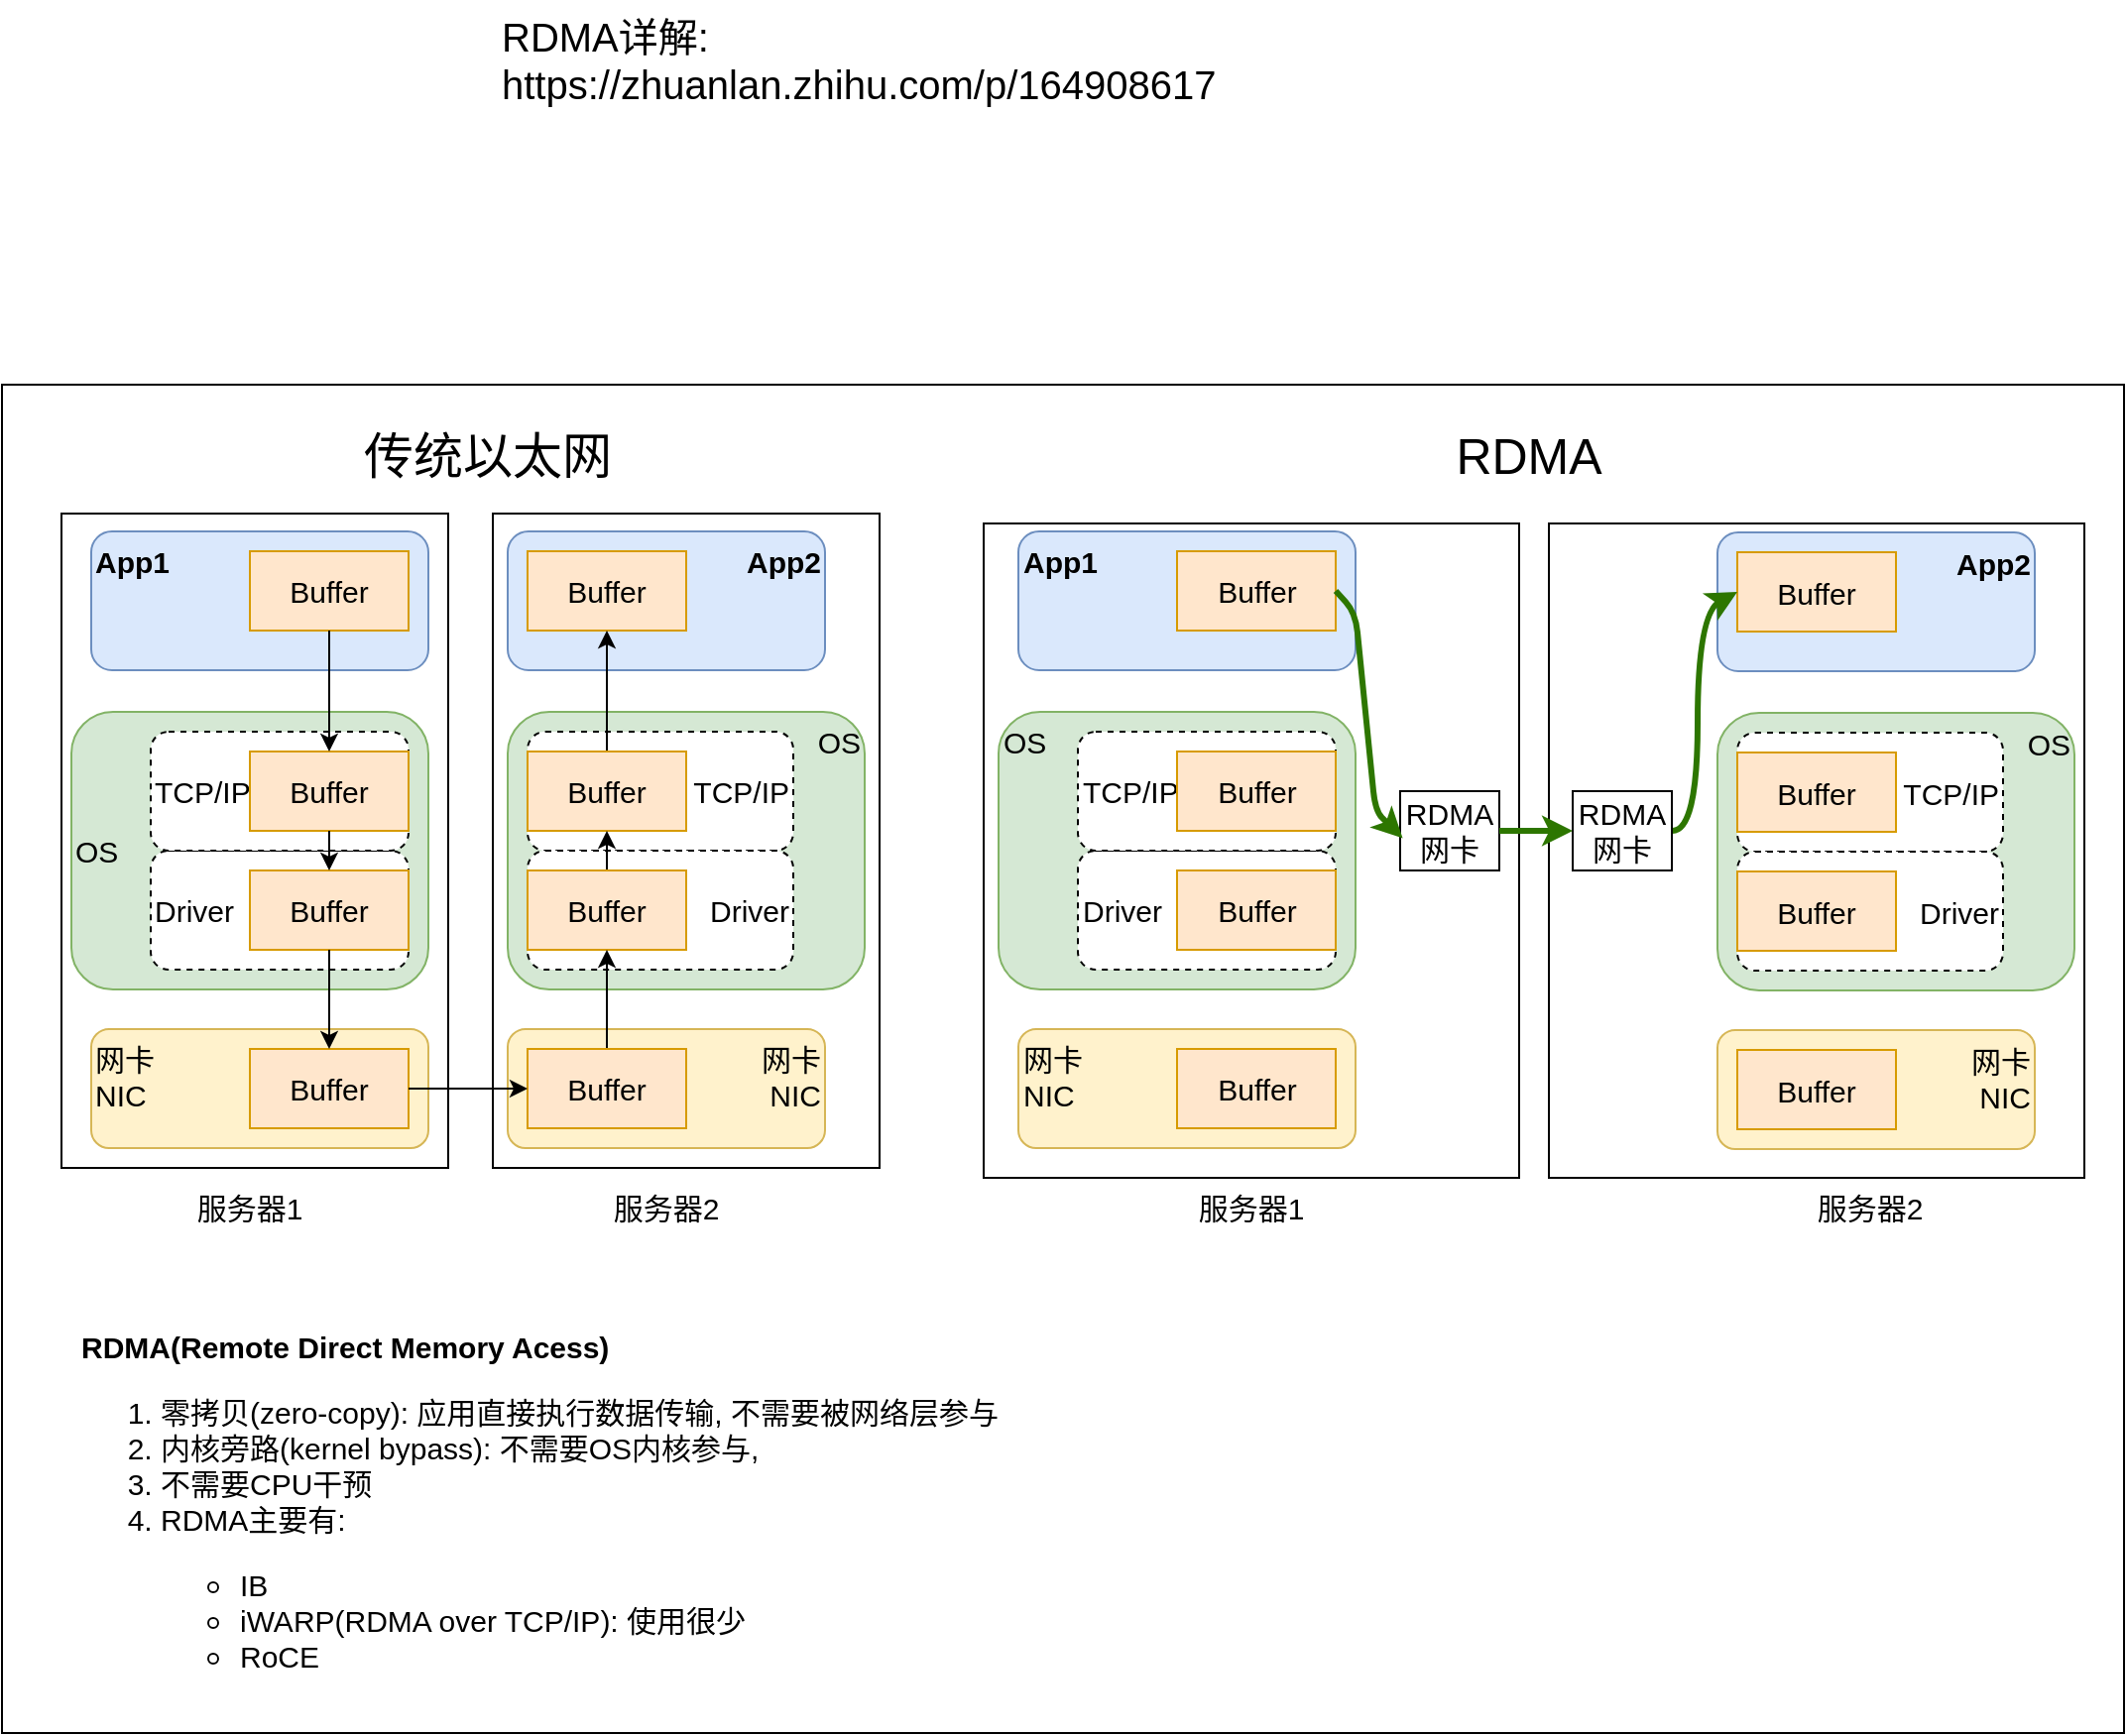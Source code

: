 <mxfile version="14.5.1" type="device" pages="6"><diagram id="elQ6m0KpvESS3AbntS7j" name="总览"><mxGraphModel dx="437" dy="2189" grid="1" gridSize="10" guides="1" tooltips="1" connect="1" arrows="1" fold="1" page="1" pageScale="1" pageWidth="827" pageHeight="1169" math="0" shadow="0"><root><mxCell id="0"/><mxCell id="1" parent="0"/><mxCell id="AYUt06lWRoG439ckz5P4-1" value="" style="group" parent="1" vertex="1" connectable="0"><mxGeometry x="1160" y="-460" width="1070" height="680" as="geometry"/></mxCell><mxCell id="AYUt06lWRoG439ckz5P4-2" value="" style="rounded=0;whiteSpace=wrap;html=1;fontSize=25;" parent="AYUt06lWRoG439ckz5P4-1" vertex="1"><mxGeometry width="1070" height="680" as="geometry"/></mxCell><mxCell id="AYUt06lWRoG439ckz5P4-3" value="" style="rounded=0;whiteSpace=wrap;html=1;fontSize=15;align=center;" parent="AYUt06lWRoG439ckz5P4-1" vertex="1"><mxGeometry x="780" y="70" width="270" height="330" as="geometry"/></mxCell><mxCell id="AYUt06lWRoG439ckz5P4-4" value="" style="rounded=0;whiteSpace=wrap;html=1;fontSize=15;align=center;" parent="AYUt06lWRoG439ckz5P4-1" vertex="1"><mxGeometry x="495" y="70" width="270" height="330" as="geometry"/></mxCell><mxCell id="AYUt06lWRoG439ckz5P4-5" value="" style="rounded=0;whiteSpace=wrap;html=1;fontSize=15;align=center;" parent="AYUt06lWRoG439ckz5P4-1" vertex="1"><mxGeometry x="247.5" y="65" width="195" height="330" as="geometry"/></mxCell><mxCell id="AYUt06lWRoG439ckz5P4-6" value="" style="rounded=0;whiteSpace=wrap;html=1;fontSize=15;align=center;" parent="AYUt06lWRoG439ckz5P4-1" vertex="1"><mxGeometry x="30" y="65" width="195" height="330" as="geometry"/></mxCell><mxCell id="AYUt06lWRoG439ckz5P4-7" value="&lt;b&gt;App1&lt;/b&gt;" style="rounded=1;whiteSpace=wrap;html=1;fontSize=15;align=left;verticalAlign=top;fillColor=#dae8fc;strokeColor=#6c8ebf;" parent="AYUt06lWRoG439ckz5P4-1" vertex="1"><mxGeometry x="45" y="74" width="170" height="70" as="geometry"/></mxCell><mxCell id="AYUt06lWRoG439ckz5P4-8" value="OS" style="rounded=1;whiteSpace=wrap;html=1;fontSize=15;align=right;verticalAlign=top;fillColor=#d5e8d4;strokeColor=#82b366;" parent="AYUt06lWRoG439ckz5P4-1" vertex="1"><mxGeometry x="255" y="165" width="180" height="140" as="geometry"/></mxCell><mxCell id="AYUt06lWRoG439ckz5P4-9" value="TCP/IP" style="rounded=1;whiteSpace=wrap;html=1;fontSize=15;align=right;dashed=1;" parent="AYUt06lWRoG439ckz5P4-1" vertex="1"><mxGeometry x="265" y="175" width="134" height="60" as="geometry"/></mxCell><mxCell id="AYUt06lWRoG439ckz5P4-10" value="Driver" style="rounded=1;whiteSpace=wrap;html=1;fontSize=15;align=right;dashed=1;" parent="AYUt06lWRoG439ckz5P4-1" vertex="1"><mxGeometry x="265" y="235" width="134" height="60" as="geometry"/></mxCell><mxCell id="AYUt06lWRoG439ckz5P4-11" value="OS" style="rounded=1;whiteSpace=wrap;html=1;fontSize=15;align=left;verticalAlign=middle;fillColor=#d5e8d4;strokeColor=#82b366;" parent="AYUt06lWRoG439ckz5P4-1" vertex="1"><mxGeometry x="35" y="165" width="180" height="140" as="geometry"/></mxCell><mxCell id="AYUt06lWRoG439ckz5P4-12" value="Driver" style="rounded=1;whiteSpace=wrap;html=1;fontSize=15;align=left;dashed=1;" parent="AYUt06lWRoG439ckz5P4-1" vertex="1"><mxGeometry x="75" y="235" width="130" height="60" as="geometry"/></mxCell><mxCell id="AYUt06lWRoG439ckz5P4-13" value="TCP/IP" style="rounded=1;whiteSpace=wrap;html=1;fontSize=15;align=left;dashed=1;" parent="AYUt06lWRoG439ckz5P4-1" vertex="1"><mxGeometry x="75" y="175" width="130" height="60" as="geometry"/></mxCell><mxCell id="AYUt06lWRoG439ckz5P4-14" value="Buffer" style="rounded=0;whiteSpace=wrap;html=1;fontSize=15;align=center;fillColor=#ffe6cc;strokeColor=#d79b00;" parent="AYUt06lWRoG439ckz5P4-1" vertex="1"><mxGeometry x="125" y="84" width="80" height="40" as="geometry"/></mxCell><mxCell id="AYUt06lWRoG439ckz5P4-15" value="Buffer" style="rounded=0;whiteSpace=wrap;html=1;fontSize=15;align=center;fillColor=#ffe6cc;strokeColor=#d79b00;" parent="AYUt06lWRoG439ckz5P4-1" vertex="1"><mxGeometry x="125" y="185" width="80" height="40" as="geometry"/></mxCell><mxCell id="AYUt06lWRoG439ckz5P4-16" style="edgeStyle=none;rounded=0;orthogonalLoop=1;jettySize=auto;html=1;entryX=0.5;entryY=0;entryDx=0;entryDy=0;startArrow=none;startFill=0;endArrow=classic;endFill=1;fontSize=15;" parent="AYUt06lWRoG439ckz5P4-1" source="AYUt06lWRoG439ckz5P4-14" target="AYUt06lWRoG439ckz5P4-15" edge="1"><mxGeometry relative="1" as="geometry"/></mxCell><mxCell id="AYUt06lWRoG439ckz5P4-17" value="Buffer" style="rounded=0;whiteSpace=wrap;html=1;fontSize=15;align=center;fillColor=#ffe6cc;strokeColor=#d79b00;" parent="AYUt06lWRoG439ckz5P4-1" vertex="1"><mxGeometry x="125" y="245" width="80" height="40" as="geometry"/></mxCell><mxCell id="AYUt06lWRoG439ckz5P4-18" style="edgeStyle=none;rounded=0;orthogonalLoop=1;jettySize=auto;html=1;entryX=0.5;entryY=0;entryDx=0;entryDy=0;startArrow=none;startFill=0;endArrow=classic;endFill=1;fontSize=15;" parent="AYUt06lWRoG439ckz5P4-1" source="AYUt06lWRoG439ckz5P4-15" target="AYUt06lWRoG439ckz5P4-17" edge="1"><mxGeometry relative="1" as="geometry"/></mxCell><mxCell id="AYUt06lWRoG439ckz5P4-19" value="网卡&lt;br&gt;NIC" style="rounded=1;whiteSpace=wrap;html=1;fontSize=15;align=left;verticalAlign=top;fillColor=#fff2cc;strokeColor=#d6b656;" parent="AYUt06lWRoG439ckz5P4-1" vertex="1"><mxGeometry x="45" y="325" width="170" height="60" as="geometry"/></mxCell><mxCell id="AYUt06lWRoG439ckz5P4-20" value="Buffer" style="rounded=0;whiteSpace=wrap;html=1;fontSize=15;align=center;fillColor=#ffe6cc;strokeColor=#d79b00;" parent="AYUt06lWRoG439ckz5P4-1" vertex="1"><mxGeometry x="125" y="335" width="80" height="40" as="geometry"/></mxCell><mxCell id="AYUt06lWRoG439ckz5P4-21" value="&lt;b&gt;App2&lt;/b&gt;" style="rounded=1;whiteSpace=wrap;html=1;fontSize=15;align=right;verticalAlign=top;fillColor=#dae8fc;strokeColor=#6c8ebf;" parent="AYUt06lWRoG439ckz5P4-1" vertex="1"><mxGeometry x="255" y="74" width="160" height="70" as="geometry"/></mxCell><mxCell id="AYUt06lWRoG439ckz5P4-22" value="&lt;span&gt;Buffer&lt;/span&gt;" style="rounded=0;whiteSpace=wrap;html=1;fontSize=15;align=center;fillColor=#ffe6cc;strokeColor=#d79b00;" parent="AYUt06lWRoG439ckz5P4-1" vertex="1"><mxGeometry x="265" y="84" width="80" height="40" as="geometry"/></mxCell><mxCell id="AYUt06lWRoG439ckz5P4-23" style="edgeStyle=none;rounded=0;orthogonalLoop=1;jettySize=auto;html=1;entryX=0.5;entryY=1;entryDx=0;entryDy=0;startArrow=none;startFill=0;endArrow=classic;endFill=1;fontSize=15;" parent="AYUt06lWRoG439ckz5P4-1" source="AYUt06lWRoG439ckz5P4-24" target="AYUt06lWRoG439ckz5P4-22" edge="1"><mxGeometry relative="1" as="geometry"/></mxCell><mxCell id="AYUt06lWRoG439ckz5P4-24" value="&lt;span&gt;Buffer&lt;/span&gt;" style="rounded=0;whiteSpace=wrap;html=1;fontSize=15;align=center;fillColor=#ffe6cc;strokeColor=#d79b00;" parent="AYUt06lWRoG439ckz5P4-1" vertex="1"><mxGeometry x="265" y="185" width="80" height="40" as="geometry"/></mxCell><mxCell id="AYUt06lWRoG439ckz5P4-25" style="edgeStyle=none;rounded=0;orthogonalLoop=1;jettySize=auto;html=1;entryX=0.5;entryY=1;entryDx=0;entryDy=0;startArrow=none;startFill=0;endArrow=classic;endFill=1;fontSize=15;" parent="AYUt06lWRoG439ckz5P4-1" source="AYUt06lWRoG439ckz5P4-26" target="AYUt06lWRoG439ckz5P4-24" edge="1"><mxGeometry relative="1" as="geometry"/></mxCell><mxCell id="AYUt06lWRoG439ckz5P4-26" value="&lt;span&gt;Buffer&lt;/span&gt;" style="rounded=0;whiteSpace=wrap;html=1;fontSize=15;align=center;fillColor=#ffe6cc;strokeColor=#d79b00;" parent="AYUt06lWRoG439ckz5P4-1" vertex="1"><mxGeometry x="265" y="245" width="80" height="40" as="geometry"/></mxCell><mxCell id="AYUt06lWRoG439ckz5P4-27" value="网卡&lt;br&gt;NIC" style="rounded=1;whiteSpace=wrap;html=1;fontSize=15;align=right;verticalAlign=top;fillColor=#fff2cc;strokeColor=#d6b656;" parent="AYUt06lWRoG439ckz5P4-1" vertex="1"><mxGeometry x="255" y="325" width="160" height="60" as="geometry"/></mxCell><mxCell id="AYUt06lWRoG439ckz5P4-28" style="edgeStyle=none;rounded=0;orthogonalLoop=1;jettySize=auto;html=1;entryX=0.5;entryY=1;entryDx=0;entryDy=0;startArrow=none;startFill=0;endArrow=classic;endFill=1;fontSize=15;" parent="AYUt06lWRoG439ckz5P4-1" source="AYUt06lWRoG439ckz5P4-29" target="AYUt06lWRoG439ckz5P4-26" edge="1"><mxGeometry relative="1" as="geometry"/></mxCell><mxCell id="AYUt06lWRoG439ckz5P4-29" value="&lt;span&gt;Buffer&lt;/span&gt;" style="rounded=0;whiteSpace=wrap;html=1;fontSize=15;align=center;fillColor=#ffe6cc;strokeColor=#d79b00;" parent="AYUt06lWRoG439ckz5P4-1" vertex="1"><mxGeometry x="265" y="335" width="80" height="40" as="geometry"/></mxCell><mxCell id="AYUt06lWRoG439ckz5P4-30" style="edgeStyle=none;rounded=0;orthogonalLoop=1;jettySize=auto;html=1;entryX=0;entryY=0.5;entryDx=0;entryDy=0;startArrow=none;startFill=0;endArrow=classic;endFill=1;fontSize=15;" parent="AYUt06lWRoG439ckz5P4-1" source="AYUt06lWRoG439ckz5P4-20" target="AYUt06lWRoG439ckz5P4-29" edge="1"><mxGeometry relative="1" as="geometry"/></mxCell><mxCell id="AYUt06lWRoG439ckz5P4-31" style="edgeStyle=none;rounded=0;orthogonalLoop=1;jettySize=auto;html=1;entryX=0.5;entryY=0;entryDx=0;entryDy=0;startArrow=none;startFill=0;endArrow=classic;endFill=1;fontSize=15;" parent="AYUt06lWRoG439ckz5P4-1" source="AYUt06lWRoG439ckz5P4-17" target="AYUt06lWRoG439ckz5P4-20" edge="1"><mxGeometry relative="1" as="geometry"/></mxCell><mxCell id="AYUt06lWRoG439ckz5P4-32" value="传统以太网" style="text;html=1;strokeColor=none;fillColor=none;align=center;verticalAlign=middle;whiteSpace=wrap;rounded=0;dashed=1;fontSize=25;" parent="AYUt06lWRoG439ckz5P4-1" vertex="1"><mxGeometry x="175" y="25" width="140" height="20" as="geometry"/></mxCell><mxCell id="AYUt06lWRoG439ckz5P4-33" value="&lt;b&gt;App1&lt;/b&gt;" style="rounded=1;whiteSpace=wrap;html=1;fontSize=15;align=left;verticalAlign=top;fillColor=#dae8fc;strokeColor=#6c8ebf;" parent="AYUt06lWRoG439ckz5P4-1" vertex="1"><mxGeometry x="512.5" y="74" width="170" height="70" as="geometry"/></mxCell><mxCell id="AYUt06lWRoG439ckz5P4-34" value="OS" style="rounded=1;whiteSpace=wrap;html=1;fontSize=15;align=right;verticalAlign=top;fillColor=#d5e8d4;strokeColor=#82b366;" parent="AYUt06lWRoG439ckz5P4-1" vertex="1"><mxGeometry x="865" y="165.5" width="180" height="140" as="geometry"/></mxCell><mxCell id="AYUt06lWRoG439ckz5P4-35" value="TCP/IP" style="rounded=1;whiteSpace=wrap;html=1;fontSize=15;align=right;dashed=1;" parent="AYUt06lWRoG439ckz5P4-1" vertex="1"><mxGeometry x="875" y="175.5" width="134" height="60" as="geometry"/></mxCell><mxCell id="AYUt06lWRoG439ckz5P4-36" value="Driver" style="rounded=1;whiteSpace=wrap;html=1;fontSize=15;align=right;dashed=1;" parent="AYUt06lWRoG439ckz5P4-1" vertex="1"><mxGeometry x="875" y="235.5" width="134" height="60" as="geometry"/></mxCell><mxCell id="AYUt06lWRoG439ckz5P4-37" value="OS" style="rounded=1;whiteSpace=wrap;html=1;fontSize=15;align=left;verticalAlign=top;fillColor=#d5e8d4;strokeColor=#82b366;" parent="AYUt06lWRoG439ckz5P4-1" vertex="1"><mxGeometry x="502.5" y="165" width="180" height="140" as="geometry"/></mxCell><mxCell id="AYUt06lWRoG439ckz5P4-38" value="Driver" style="rounded=1;whiteSpace=wrap;html=1;fontSize=15;align=left;dashed=1;" parent="AYUt06lWRoG439ckz5P4-1" vertex="1"><mxGeometry x="542.5" y="235" width="130" height="60" as="geometry"/></mxCell><mxCell id="AYUt06lWRoG439ckz5P4-39" value="TCP/IP" style="rounded=1;whiteSpace=wrap;html=1;fontSize=15;align=left;dashed=1;" parent="AYUt06lWRoG439ckz5P4-1" vertex="1"><mxGeometry x="542.5" y="175" width="130" height="60" as="geometry"/></mxCell><mxCell id="AYUt06lWRoG439ckz5P4-40" value="Buffer" style="rounded=0;whiteSpace=wrap;html=1;fontSize=15;align=center;fillColor=#ffe6cc;strokeColor=#d79b00;" parent="AYUt06lWRoG439ckz5P4-1" vertex="1"><mxGeometry x="592.5" y="84" width="80" height="40" as="geometry"/></mxCell><mxCell id="AYUt06lWRoG439ckz5P4-41" value="Buffer" style="rounded=0;whiteSpace=wrap;html=1;fontSize=15;align=center;fillColor=#ffe6cc;strokeColor=#d79b00;" parent="AYUt06lWRoG439ckz5P4-1" vertex="1"><mxGeometry x="592.5" y="185" width="80" height="40" as="geometry"/></mxCell><mxCell id="AYUt06lWRoG439ckz5P4-42" value="Buffer" style="rounded=0;whiteSpace=wrap;html=1;fontSize=15;align=center;fillColor=#ffe6cc;strokeColor=#d79b00;" parent="AYUt06lWRoG439ckz5P4-1" vertex="1"><mxGeometry x="592.5" y="245" width="80" height="40" as="geometry"/></mxCell><mxCell id="AYUt06lWRoG439ckz5P4-43" value="网卡&lt;br&gt;NIC" style="rounded=1;whiteSpace=wrap;html=1;fontSize=15;align=left;verticalAlign=top;fillColor=#fff2cc;strokeColor=#d6b656;" parent="AYUt06lWRoG439ckz5P4-1" vertex="1"><mxGeometry x="512.5" y="325" width="170" height="60" as="geometry"/></mxCell><mxCell id="AYUt06lWRoG439ckz5P4-44" value="Buffer" style="rounded=0;whiteSpace=wrap;html=1;fontSize=15;align=center;fillColor=#ffe6cc;strokeColor=#d79b00;" parent="AYUt06lWRoG439ckz5P4-1" vertex="1"><mxGeometry x="592.5" y="335" width="80" height="40" as="geometry"/></mxCell><mxCell id="AYUt06lWRoG439ckz5P4-45" value="&lt;b&gt;App2&lt;/b&gt;" style="rounded=1;whiteSpace=wrap;html=1;fontSize=15;align=right;verticalAlign=top;fillColor=#dae8fc;strokeColor=#6c8ebf;" parent="AYUt06lWRoG439ckz5P4-1" vertex="1"><mxGeometry x="865" y="74.5" width="160" height="70" as="geometry"/></mxCell><mxCell id="AYUt06lWRoG439ckz5P4-46" value="&lt;span&gt;Buffer&lt;/span&gt;" style="rounded=0;whiteSpace=wrap;html=1;fontSize=15;align=center;fillColor=#ffe6cc;strokeColor=#d79b00;" parent="AYUt06lWRoG439ckz5P4-1" vertex="1"><mxGeometry x="875" y="84.5" width="80" height="40" as="geometry"/></mxCell><mxCell id="AYUt06lWRoG439ckz5P4-47" value="&lt;span&gt;Buffer&lt;/span&gt;" style="rounded=0;whiteSpace=wrap;html=1;fontSize=15;align=center;fillColor=#ffe6cc;strokeColor=#d79b00;" parent="AYUt06lWRoG439ckz5P4-1" vertex="1"><mxGeometry x="875" y="185.5" width="80" height="40" as="geometry"/></mxCell><mxCell id="AYUt06lWRoG439ckz5P4-48" value="&lt;span&gt;Buffer&lt;/span&gt;" style="rounded=0;whiteSpace=wrap;html=1;fontSize=15;align=center;fillColor=#ffe6cc;strokeColor=#d79b00;" parent="AYUt06lWRoG439ckz5P4-1" vertex="1"><mxGeometry x="875" y="245.5" width="80" height="40" as="geometry"/></mxCell><mxCell id="AYUt06lWRoG439ckz5P4-49" value="网卡&lt;br&gt;NIC" style="rounded=1;whiteSpace=wrap;html=1;fontSize=15;align=right;verticalAlign=top;fillColor=#fff2cc;strokeColor=#d6b656;" parent="AYUt06lWRoG439ckz5P4-1" vertex="1"><mxGeometry x="865" y="325.5" width="160" height="60" as="geometry"/></mxCell><mxCell id="AYUt06lWRoG439ckz5P4-50" value="&lt;span&gt;Buffer&lt;/span&gt;" style="rounded=0;whiteSpace=wrap;html=1;fontSize=15;align=center;fillColor=#ffe6cc;strokeColor=#d79b00;" parent="AYUt06lWRoG439ckz5P4-1" vertex="1"><mxGeometry x="875" y="335.5" width="80" height="40" as="geometry"/></mxCell><mxCell id="AYUt06lWRoG439ckz5P4-51" value="RDMA" style="text;html=1;strokeColor=none;fillColor=none;align=center;verticalAlign=middle;whiteSpace=wrap;rounded=0;dashed=1;fontSize=25;" parent="AYUt06lWRoG439ckz5P4-1" vertex="1"><mxGeometry x="715" y="20" width="110" height="30" as="geometry"/></mxCell><mxCell id="AYUt06lWRoG439ckz5P4-52" value="RDMA&lt;br style=&quot;font-size: 15px;&quot;&gt;网卡" style="rounded=0;whiteSpace=wrap;html=1;fontSize=15;align=center;" parent="AYUt06lWRoG439ckz5P4-1" vertex="1"><mxGeometry x="705" y="205" width="50" height="40" as="geometry"/></mxCell><mxCell id="AYUt06lWRoG439ckz5P4-53" style="edgeStyle=none;curved=1;orthogonalLoop=1;jettySize=auto;html=1;entryX=0;entryY=0.5;entryDx=0;entryDy=0;startArrow=none;startFill=0;endArrow=classic;endFill=1;strokeWidth=3;fontSize=15;exitX=1;exitY=0.5;exitDx=0;exitDy=0;fillColor=#60a917;strokeColor=#2D7600;" parent="AYUt06lWRoG439ckz5P4-1" source="AYUt06lWRoG439ckz5P4-54" target="AYUt06lWRoG439ckz5P4-46" edge="1"><mxGeometry relative="1" as="geometry"><mxPoint x="845" y="225.5" as="sourcePoint"/><Array as="points"><mxPoint x="855" y="225.5"/><mxPoint x="855" y="115.5"/></Array></mxGeometry></mxCell><mxCell id="AYUt06lWRoG439ckz5P4-54" value="RDMA&lt;br style=&quot;font-size: 15px;&quot;&gt;网卡" style="rounded=0;whiteSpace=wrap;html=1;fontSize=15;align=center;" parent="AYUt06lWRoG439ckz5P4-1" vertex="1"><mxGeometry x="792" y="205" width="50" height="40" as="geometry"/></mxCell><mxCell id="AYUt06lWRoG439ckz5P4-55" style="edgeStyle=none;curved=1;orthogonalLoop=1;jettySize=auto;html=1;entryX=0;entryY=0.5;entryDx=0;entryDy=0;startArrow=none;startFill=0;endArrow=classic;endFill=1;strokeWidth=3;fontSize=15;fillColor=#60a917;strokeColor=#2D7600;" parent="AYUt06lWRoG439ckz5P4-1" source="AYUt06lWRoG439ckz5P4-52" target="AYUt06lWRoG439ckz5P4-54" edge="1"><mxGeometry relative="1" as="geometry"/></mxCell><mxCell id="AYUt06lWRoG439ckz5P4-56" style="edgeStyle=none;orthogonalLoop=1;jettySize=auto;html=1;entryX=0.026;entryY=0.593;entryDx=0;entryDy=0;startArrow=none;startFill=0;endArrow=classic;endFill=1;fontSize=15;strokeWidth=3;exitX=1;exitY=0.5;exitDx=0;exitDy=0;rounded=1;fillColor=#60a917;strokeColor=#2D7600;entryPerimeter=0;" parent="AYUt06lWRoG439ckz5P4-1" target="AYUt06lWRoG439ckz5P4-52" edge="1"><mxGeometry relative="1" as="geometry"><mxPoint x="672.5" y="104" as="sourcePoint"/><mxPoint x="702.5" y="225" as="targetPoint"/><Array as="points"><mxPoint x="682.5" y="115"/><mxPoint x="692.5" y="215"/></Array></mxGeometry></mxCell><mxCell id="AYUt06lWRoG439ckz5P4-57" value="服务器1" style="text;html=1;strokeColor=none;fillColor=none;align=center;verticalAlign=middle;whiteSpace=wrap;rounded=0;fontSize=15;" parent="AYUt06lWRoG439ckz5P4-1" vertex="1"><mxGeometry x="90" y="405" width="70" height="20" as="geometry"/></mxCell><mxCell id="AYUt06lWRoG439ckz5P4-58" value="服务器2" style="text;html=1;strokeColor=none;fillColor=none;align=center;verticalAlign=middle;whiteSpace=wrap;rounded=0;fontSize=15;" parent="AYUt06lWRoG439ckz5P4-1" vertex="1"><mxGeometry x="300" y="405" width="70" height="20" as="geometry"/></mxCell><mxCell id="AYUt06lWRoG439ckz5P4-59" value="服务器1" style="text;html=1;strokeColor=none;fillColor=none;align=center;verticalAlign=middle;whiteSpace=wrap;rounded=0;fontSize=15;" parent="AYUt06lWRoG439ckz5P4-1" vertex="1"><mxGeometry x="595" y="405" width="70" height="20" as="geometry"/></mxCell><mxCell id="AYUt06lWRoG439ckz5P4-60" value="服务器2" style="text;html=1;strokeColor=none;fillColor=none;align=center;verticalAlign=middle;whiteSpace=wrap;rounded=0;fontSize=15;" parent="AYUt06lWRoG439ckz5P4-1" vertex="1"><mxGeometry x="907" y="405" width="70" height="20" as="geometry"/></mxCell><mxCell id="AYUt06lWRoG439ckz5P4-61" value="&lt;b&gt;RDMA(Remote Direct Memory Acess)&lt;/b&gt;&lt;br&gt;&lt;ol&gt;&lt;li&gt;零拷贝(zero-copy): 应用直接执行数据传输, 不需要被网络层参与&lt;/li&gt;&lt;li&gt;内核旁路(kernel bypass): 不需要OS内核参与,&lt;/li&gt;&lt;li&gt;不需要CPU干预&lt;/li&gt;&lt;li&gt;RDMA主要有:&lt;/li&gt;&lt;/ol&gt;&lt;ul&gt;&lt;ul&gt;&lt;li&gt;IB&lt;/li&gt;&lt;li&gt;iWARP(RDMA over TCP/IP): 使用很少&lt;/li&gt;&lt;li&gt;RoCE&lt;/li&gt;&lt;/ul&gt;&lt;/ul&gt;" style="text;html=1;strokeColor=none;fillColor=none;align=left;verticalAlign=top;whiteSpace=wrap;rounded=0;fontSize=15;" parent="AYUt06lWRoG439ckz5P4-1" vertex="1"><mxGeometry x="37.5" y="470" width="475" height="190" as="geometry"/></mxCell><UserObject label="RDMA详解: https://zhuanlan.zhihu.com/p/164908617" link="https://zhuanlan.zhihu.com/p/164908617" id="P19LwldUVyHwSfAoXiB--1"><mxCell style="text;whiteSpace=wrap;html=1;fontSize=20;" parent="1" vertex="1"><mxGeometry x="1410" y="-654" width="390" height="70" as="geometry"/></mxCell></UserObject></root></mxGraphModel></diagram><diagram id="0dozi1c-26AU95mnieec" name="DMA"><mxGraphModel dx="247" dy="867" grid="1" gridSize="10" guides="1" tooltips="1" connect="1" arrows="1" fold="1" page="1" pageScale="1" pageWidth="827" pageHeight="1169" math="0" shadow="0"><root><mxCell id="nGUYp7A1oi3gpPhOdH-m-0"/><mxCell id="nGUYp7A1oi3gpPhOdH-m-1" parent="nGUYp7A1oi3gpPhOdH-m-0"/><mxCell id="nGUYp7A1oi3gpPhOdH-m-2" value="" style="rounded=1;whiteSpace=wrap;html=1;fontSize=15;align=center;dashed=1;" parent="nGUYp7A1oi3gpPhOdH-m-1" vertex="1"><mxGeometry x="1330" y="600" width="100" height="170" as="geometry"/></mxCell><mxCell id="nGUYp7A1oi3gpPhOdH-m-3" value="无DMA" style="text;html=1;strokeColor=none;fillColor=none;align=center;verticalAlign=middle;whiteSpace=wrap;rounded=0;fontSize=15;" parent="nGUYp7A1oi3gpPhOdH-m-1" vertex="1"><mxGeometry x="1160" y="500" width="60" height="20" as="geometry"/></mxCell><mxCell id="nGUYp7A1oi3gpPhOdH-m-4" style="edgeStyle=orthogonalEdgeStyle;rounded=0;orthogonalLoop=1;jettySize=auto;html=1;strokeWidth=1;fillColor=#dae8fc;strokeColor=#6c8ebf;startArrow=openThin;startFill=0;endArrow=openThin;endFill=0;exitX=0.793;exitY=1.031;exitDx=0;exitDy=0;exitPerimeter=0;" parent="nGUYp7A1oi3gpPhOdH-m-1" source="nGUYp7A1oi3gpPhOdH-m-5" edge="1"><mxGeometry relative="1" as="geometry"><mxPoint x="1328" y="510" as="targetPoint"/><Array as="points"><mxPoint x="1328" y="491"/></Array></mxGeometry></mxCell><mxCell id="nGUYp7A1oi3gpPhOdH-m-5" value="CPU" style="rounded=1;whiteSpace=wrap;html=1;align=left;fillColor=#ffe6cc;strokeColor=#d79b00;" parent="nGUYp7A1oi3gpPhOdH-m-1" vertex="1"><mxGeometry x="1265" y="450" width="80" height="40" as="geometry"/></mxCell><mxCell id="nGUYp7A1oi3gpPhOdH-m-6" value="reg" style="rounded=0;whiteSpace=wrap;html=1;fillColor=#f5f5f5;strokeColor=#666666;fontColor=#333333;" parent="nGUYp7A1oi3gpPhOdH-m-1" vertex="1"><mxGeometry x="1310" y="460" width="30" height="20" as="geometry"/></mxCell><mxCell id="nGUYp7A1oi3gpPhOdH-m-7" value="" style="endArrow=none;html=1;strokeWidth=5;strokeColor=#97D077;" parent="nGUYp7A1oi3gpPhOdH-m-1" edge="1"><mxGeometry width="50" height="50" relative="1" as="geometry"><mxPoint x="1250" y="510" as="sourcePoint"/><mxPoint x="1410" y="510" as="targetPoint"/></mxGeometry></mxCell><mxCell id="nGUYp7A1oi3gpPhOdH-m-8" style="edgeStyle=orthogonalEdgeStyle;rounded=0;orthogonalLoop=1;jettySize=auto;html=1;startArrow=openThin;startFill=0;endArrow=openThin;endFill=0;strokeColor=#6c8ebf;strokeWidth=1;fillColor=#dae8fc;" parent="nGUYp7A1oi3gpPhOdH-m-1" source="nGUYp7A1oi3gpPhOdH-m-9" edge="1"><mxGeometry relative="1" as="geometry"><mxPoint x="1290" y="510" as="targetPoint"/></mxGeometry></mxCell><mxCell id="nGUYp7A1oi3gpPhOdH-m-9" value="Memory" style="rounded=1;whiteSpace=wrap;html=1;align=center;fillColor=#fff2cc;strokeColor=#d6b656;" parent="nGUYp7A1oi3gpPhOdH-m-1" vertex="1"><mxGeometry x="1250" y="530" width="80" height="40" as="geometry"/></mxCell><mxCell id="nGUYp7A1oi3gpPhOdH-m-10" style="edgeStyle=orthogonalEdgeStyle;rounded=0;orthogonalLoop=1;jettySize=auto;html=1;startArrow=openThin;startFill=0;endArrow=openThin;endFill=0;strokeColor=#6c8ebf;strokeWidth=1;fillColor=#dae8fc;" parent="nGUYp7A1oi3gpPhOdH-m-1" source="nGUYp7A1oi3gpPhOdH-m-11" edge="1"><mxGeometry relative="1" as="geometry"><mxPoint x="1380" y="510" as="targetPoint"/></mxGeometry></mxCell><mxCell id="nGUYp7A1oi3gpPhOdH-m-11" value="I/O Device" style="rounded=1;whiteSpace=wrap;html=1;align=center;fillColor=#f8cecc;strokeColor=#b85450;" parent="nGUYp7A1oi3gpPhOdH-m-1" vertex="1"><mxGeometry x="1340" y="530" width="80" height="40" as="geometry"/></mxCell><mxCell id="nGUYp7A1oi3gpPhOdH-m-12" value="BUS" style="text;html=1;strokeColor=none;fillColor=none;align=center;verticalAlign=middle;whiteSpace=wrap;rounded=0;" parent="nGUYp7A1oi3gpPhOdH-m-1" vertex="1"><mxGeometry x="1410" y="500" width="40" height="20" as="geometry"/></mxCell><mxCell id="nGUYp7A1oi3gpPhOdH-m-13" value="" style="endArrow=classic;startArrow=classic;html=1;strokeColor=#000000;strokeWidth=1;curved=1;entryX=0.75;entryY=0.25;entryDx=0;entryDy=0;entryPerimeter=0;exitX=0.436;exitY=-0.014;exitDx=0;exitDy=0;exitPerimeter=0;" parent="nGUYp7A1oi3gpPhOdH-m-1" source="nGUYp7A1oi3gpPhOdH-m-11" target="nGUYp7A1oi3gpPhOdH-m-9" edge="1"><mxGeometry width="50" height="50" relative="1" as="geometry"><mxPoint x="1410" y="540" as="sourcePoint"/><mxPoint x="1320" y="550" as="targetPoint"/><Array as="points"><mxPoint x="1376" y="510"/><mxPoint x="1350" y="510"/><mxPoint x="1330" y="510"/><mxPoint x="1310" y="450"/></Array></mxGeometry></mxCell><mxCell id="nGUYp7A1oi3gpPhOdH-m-14" style="edgeStyle=orthogonalEdgeStyle;rounded=0;orthogonalLoop=1;jettySize=auto;html=1;strokeWidth=1;fillColor=#dae8fc;strokeColor=#6c8ebf;startArrow=openThin;startFill=0;endArrow=openThin;endFill=0;exitX=0.455;exitY=1.017;exitDx=0;exitDy=0;exitPerimeter=0;" parent="nGUYp7A1oi3gpPhOdH-m-1" source="nGUYp7A1oi3gpPhOdH-m-15" edge="1"><mxGeometry relative="1" as="geometry"><mxPoint x="1290" y="700" as="targetPoint"/><Array as="points"><mxPoint x="1290" y="690"/><mxPoint x="1290" y="690"/></Array></mxGeometry></mxCell><mxCell id="nGUYp7A1oi3gpPhOdH-m-15" value="CPU" style="rounded=1;whiteSpace=wrap;html=1;align=left;fillColor=#ffe6cc;strokeColor=#d79b00;" parent="nGUYp7A1oi3gpPhOdH-m-1" vertex="1"><mxGeometry x="1265" y="640" width="55" height="40" as="geometry"/></mxCell><mxCell id="nGUYp7A1oi3gpPhOdH-m-16" value="" style="endArrow=none;html=1;strokeWidth=5;strokeColor=#97D077;entryX=0;entryY=0.5;entryDx=0;entryDy=0;entryPerimeter=0;" parent="nGUYp7A1oi3gpPhOdH-m-1" target="nGUYp7A1oi3gpPhOdH-m-21" edge="1"><mxGeometry width="50" height="50" relative="1" as="geometry"><mxPoint x="1250" y="700" as="sourcePoint"/><mxPoint x="1410" y="700" as="targetPoint"/></mxGeometry></mxCell><mxCell id="nGUYp7A1oi3gpPhOdH-m-17" style="edgeStyle=orthogonalEdgeStyle;rounded=0;orthogonalLoop=1;jettySize=auto;html=1;startArrow=openThin;startFill=0;endArrow=openThin;endFill=0;strokeColor=#6c8ebf;strokeWidth=1;fillColor=#dae8fc;" parent="nGUYp7A1oi3gpPhOdH-m-1" source="nGUYp7A1oi3gpPhOdH-m-18" edge="1"><mxGeometry relative="1" as="geometry"><mxPoint x="1300" y="700" as="targetPoint"/><Array as="points"><mxPoint x="1300" y="700"/></Array></mxGeometry></mxCell><mxCell id="nGUYp7A1oi3gpPhOdH-m-18" value="Memory" style="rounded=1;whiteSpace=wrap;html=1;align=center;fillColor=#fff2cc;strokeColor=#d6b656;" parent="nGUYp7A1oi3gpPhOdH-m-1" vertex="1"><mxGeometry x="1250" y="720" width="70" height="40" as="geometry"/></mxCell><mxCell id="nGUYp7A1oi3gpPhOdH-m-19" style="edgeStyle=orthogonalEdgeStyle;rounded=0;orthogonalLoop=1;jettySize=auto;html=1;startArrow=openThin;startFill=0;endArrow=openThin;endFill=0;strokeColor=#6c8ebf;strokeWidth=1;fillColor=#dae8fc;" parent="nGUYp7A1oi3gpPhOdH-m-1" source="nGUYp7A1oi3gpPhOdH-m-20" edge="1"><mxGeometry relative="1" as="geometry"><mxPoint x="1380" y="700" as="targetPoint"/></mxGeometry></mxCell><mxCell id="nGUYp7A1oi3gpPhOdH-m-20" value="I/O Device" style="rounded=1;whiteSpace=wrap;html=1;align=center;fillColor=#f8cecc;strokeColor=#b85450;" parent="nGUYp7A1oi3gpPhOdH-m-1" vertex="1"><mxGeometry x="1340" y="720" width="80" height="40" as="geometry"/></mxCell><mxCell id="nGUYp7A1oi3gpPhOdH-m-21" value="BUS" style="text;html=1;strokeColor=none;fillColor=none;align=center;verticalAlign=middle;whiteSpace=wrap;rounded=0;" parent="nGUYp7A1oi3gpPhOdH-m-1" vertex="1"><mxGeometry x="1440" y="690" width="40" height="20" as="geometry"/></mxCell><mxCell id="nGUYp7A1oi3gpPhOdH-m-22" style="edgeStyle=orthogonalEdgeStyle;curved=1;orthogonalLoop=1;jettySize=auto;html=1;startArrow=openThin;startFill=0;endArrow=openThin;endFill=0;strokeColor=#6c8ebf;strokeWidth=1;fontSize=15;fillColor=#dae8fc;exitX=0.625;exitY=1.003;exitDx=0;exitDy=0;exitPerimeter=0;" parent="nGUYp7A1oi3gpPhOdH-m-1" source="nGUYp7A1oi3gpPhOdH-m-23" edge="1"><mxGeometry relative="1" as="geometry"><mxPoint x="1390" y="700" as="targetPoint"/><Array as="points"><mxPoint x="1390" y="700"/></Array></mxGeometry></mxCell><mxCell id="nGUYp7A1oi3gpPhOdH-m-23" value="DMA控制器" style="rounded=1;whiteSpace=wrap;html=1;align=left;fillColor=#dae8fc;strokeColor=#6c8ebf;verticalAlign=top;" parent="nGUYp7A1oi3gpPhOdH-m-1" vertex="1"><mxGeometry x="1340" y="640" width="80" height="40" as="geometry"/></mxCell><mxCell id="nGUYp7A1oi3gpPhOdH-m-24" value="reg" style="rounded=0;whiteSpace=wrap;html=1;fillColor=#f5f5f5;strokeColor=#666666;fontColor=#333333;" parent="nGUYp7A1oi3gpPhOdH-m-1" vertex="1"><mxGeometry x="1385" y="660" width="30" height="20" as="geometry"/></mxCell><mxCell id="nGUYp7A1oi3gpPhOdH-m-25" value="" style="endArrow=classic;startArrow=classic;html=1;strokeColor=#000000;strokeWidth=1;curved=1;entryX=0.75;entryY=0.25;entryDx=0;entryDy=0;entryPerimeter=0;exitX=0.75;exitY=-0.001;exitDx=0;exitDy=0;exitPerimeter=0;" parent="nGUYp7A1oi3gpPhOdH-m-1" source="nGUYp7A1oi3gpPhOdH-m-20" target="nGUYp7A1oi3gpPhOdH-m-18" edge="1"><mxGeometry width="50" height="50" relative="1" as="geometry"><mxPoint x="1410" y="730" as="sourcePoint"/><mxPoint x="1320" y="740" as="targetPoint"/><Array as="points"><mxPoint x="1400" y="700"/><mxPoint x="1390" y="670"/><mxPoint x="1380" y="700"/><mxPoint x="1303" y="700"/></Array></mxGeometry></mxCell><mxCell id="nGUYp7A1oi3gpPhOdH-m-26" value="一般集成在I/O设备中" style="text;html=1;strokeColor=none;fillColor=none;align=center;verticalAlign=middle;whiteSpace=wrap;rounded=0;dashed=1;fontSize=10;" parent="nGUYp7A1oi3gpPhOdH-m-1" vertex="1"><mxGeometry x="1345" y="610" width="75" height="20" as="geometry"/></mxCell><mxCell id="nGUYp7A1oi3gpPhOdH-m-27" value="DMA" style="text;html=1;strokeColor=none;fillColor=none;align=center;verticalAlign=middle;whiteSpace=wrap;rounded=0;fontSize=15;" parent="nGUYp7A1oi3gpPhOdH-m-1" vertex="1"><mxGeometry x="1160" y="690" width="60" height="20" as="geometry"/></mxCell></root></mxGraphModel></diagram><diagram id="JIso7IQIvKrMjeuCgZom" name="基本元素及流程"><mxGraphModel dx="1074" dy="867" grid="1" gridSize="10" guides="1" tooltips="1" connect="1" arrows="1" fold="1" page="1" pageScale="1" pageWidth="827" pageHeight="1169" math="0" shadow="0"><root><mxCell id="uz-kiO0Gq9jfq7xPuQ_T-0"/><mxCell id="uz-kiO0Gq9jfq7xPuQ_T-1" parent="uz-kiO0Gq9jfq7xPuQ_T-0"/><mxCell id="5IA9OXMS0G3HnsK80gxu-172" value="QP示意图" style="rounded=0;whiteSpace=wrap;html=1;fontSize=30;align=center;verticalAlign=bottom;" parent="uz-kiO0Gq9jfq7xPuQ_T-1" vertex="1"><mxGeometry x="105" y="490" width="425" height="490" as="geometry"/></mxCell><mxCell id="5IA9OXMS0G3HnsK80gxu-166" value="" style="ellipse;whiteSpace=wrap;html=1;fontSize=12;align=left;rotation=-30;fillColor=none;" parent="uz-kiO0Gq9jfq7xPuQ_T-1" vertex="1"><mxGeometry x="560.0" y="640" width="190" height="80" as="geometry"/></mxCell><mxCell id="5IA9OXMS0G3HnsK80gxu-165" value="" style="ellipse;whiteSpace=wrap;html=1;fontSize=12;align=left;rotation=30;fillColor=none;" parent="uz-kiO0Gq9jfq7xPuQ_T-1" vertex="1"><mxGeometry x="566.65" y="600" width="170" height="80" as="geometry"/></mxCell><mxCell id="5IA9OXMS0G3HnsK80gxu-153" value="" style="rounded=0;whiteSpace=wrap;html=1;fontSize=12;align=center;fillColor=#ffe6cc;strokeColor=#d79b00;" parent="uz-kiO0Gq9jfq7xPuQ_T-1" vertex="1"><mxGeometry x="340" y="790" width="180" height="120" as="geometry"/></mxCell><mxCell id="5IA9OXMS0G3HnsK80gxu-151" value="" style="rounded=0;whiteSpace=wrap;html=1;fontSize=12;align=center;fillColor=#ffe6cc;strokeColor=#d79b00;" parent="uz-kiO0Gq9jfq7xPuQ_T-1" vertex="1"><mxGeometry x="340" y="500" width="180" height="250" as="geometry"/></mxCell><mxCell id="5IA9OXMS0G3HnsK80gxu-148" value="" style="rounded=0;whiteSpace=wrap;html=1;fontSize=12;align=center;fillColor=#ffe6cc;strokeColor=#d79b00;" parent="uz-kiO0Gq9jfq7xPuQ_T-1" vertex="1"><mxGeometry x="130" y="510" width="180" height="330" as="geometry"/></mxCell><mxCell id="5IA9OXMS0G3HnsK80gxu-142" value="" style="rounded=0;whiteSpace=wrap;html=1;fontSize=12;align=center;fillColor=#fff2cc;strokeColor=#d6b656;" parent="uz-kiO0Gq9jfq7xPuQ_T-1" vertex="1"><mxGeometry x="140" y="730" width="160" height="80" as="geometry"/></mxCell><mxCell id="5IA9OXMS0G3HnsK80gxu-141" value="" style="rounded=0;whiteSpace=wrap;html=1;fontSize=12;align=center;fillColor=#fff2cc;strokeColor=#d6b656;" parent="uz-kiO0Gq9jfq7xPuQ_T-1" vertex="1"><mxGeometry x="350" y="800" width="160" height="80" as="geometry"/></mxCell><mxCell id="5IA9OXMS0G3HnsK80gxu-140" value="" style="rounded=0;whiteSpace=wrap;html=1;fontSize=12;align=center;fillColor=#fff2cc;strokeColor=#d6b656;" parent="uz-kiO0Gq9jfq7xPuQ_T-1" vertex="1"><mxGeometry x="350" y="510" width="160" height="220" as="geometry"/></mxCell><mxCell id="5IA9OXMS0G3HnsK80gxu-135" value="" style="rounded=0;whiteSpace=wrap;html=1;fontSize=12;align=center;fillColor=#fff2cc;strokeColor=#d6b656;" parent="uz-kiO0Gq9jfq7xPuQ_T-1" vertex="1"><mxGeometry x="140" y="520" width="160" height="170" as="geometry"/></mxCell><mxCell id="5IA9OXMS0G3HnsK80gxu-101" value="" style="rounded=0;whiteSpace=wrap;html=1;fontSize=12;align=center;fillColor=#f5f5f5;strokeColor=#666666;fontColor=#333333;" parent="uz-kiO0Gq9jfq7xPuQ_T-1" vertex="1"><mxGeometry x="150" y="550" width="110" height="60" as="geometry"/></mxCell><mxCell id="5IA9OXMS0G3HnsK80gxu-0" value="" style="shape=table;html=1;whiteSpace=wrap;startSize=0;container=1;collapsible=0;childLayout=tableLayout;" parent="uz-kiO0Gq9jfq7xPuQ_T-1" vertex="1"><mxGeometry x="120" width="480" height="440" as="geometry"/></mxCell><mxCell id="5IA9OXMS0G3HnsK80gxu-1" value="" style="shape=partialRectangle;html=1;whiteSpace=wrap;collapsible=0;dropTarget=0;pointerEvents=0;fillColor=none;top=0;left=0;bottom=0;right=0;points=[[0,0.5],[1,0.5]];portConstraint=eastwest;" parent="5IA9OXMS0G3HnsK80gxu-0" vertex="1"><mxGeometry width="480" height="40" as="geometry"/></mxCell><mxCell id="5IA9OXMS0G3HnsK80gxu-2" value="缩写" style="shape=partialRectangle;html=1;whiteSpace=wrap;connectable=0;fillColor=none;top=0;left=0;bottom=0;right=0;overflow=hidden;" parent="5IA9OXMS0G3HnsK80gxu-1" vertex="1"><mxGeometry width="60" height="40" as="geometry"/></mxCell><mxCell id="5IA9OXMS0G3HnsK80gxu-3" value="全称" style="shape=partialRectangle;html=1;whiteSpace=wrap;connectable=0;fillColor=none;top=0;left=0;bottom=0;right=0;overflow=hidden;" parent="5IA9OXMS0G3HnsK80gxu-1" vertex="1"><mxGeometry x="60" width="170" height="40" as="geometry"/></mxCell><mxCell id="5IA9OXMS0G3HnsK80gxu-4" value="注释" style="shape=partialRectangle;html=1;whiteSpace=wrap;connectable=0;fillColor=none;top=0;left=0;bottom=0;right=0;overflow=hidden;" parent="5IA9OXMS0G3HnsK80gxu-1" vertex="1"><mxGeometry x="230" width="250" height="40" as="geometry"/></mxCell><mxCell id="5IA9OXMS0G3HnsK80gxu-5" value="" style="shape=partialRectangle;html=1;whiteSpace=wrap;collapsible=0;dropTarget=0;pointerEvents=0;fillColor=none;top=0;left=0;bottom=0;right=0;points=[[0,0.5],[1,0.5]];portConstraint=eastwest;" parent="5IA9OXMS0G3HnsK80gxu-0" vertex="1"><mxGeometry y="40" width="480" height="40" as="geometry"/></mxCell><mxCell id="5IA9OXMS0G3HnsK80gxu-6" value="WQ" style="shape=partialRectangle;html=1;whiteSpace=wrap;connectable=0;fillColor=none;top=0;left=0;bottom=0;right=0;overflow=hidden;" parent="5IA9OXMS0G3HnsK80gxu-5" vertex="1"><mxGeometry width="60" height="40" as="geometry"/></mxCell><mxCell id="5IA9OXMS0G3HnsK80gxu-7" value="Work Queue" style="shape=partialRectangle;html=1;whiteSpace=wrap;connectable=0;fillColor=none;top=0;left=0;bottom=0;right=0;overflow=hidden;" parent="5IA9OXMS0G3HnsK80gxu-5" vertex="1"><mxGeometry x="60" width="170" height="40" as="geometry"/></mxCell><mxCell id="5IA9OXMS0G3HnsK80gxu-8" value="驱动层面的工作队列, 软件给硬件下发任务" style="shape=partialRectangle;html=1;whiteSpace=wrap;connectable=0;fillColor=none;top=0;left=0;bottom=0;right=0;overflow=hidden;" parent="5IA9OXMS0G3HnsK80gxu-5" vertex="1"><mxGeometry x="230" width="250" height="40" as="geometry"/></mxCell><mxCell id="5IA9OXMS0G3HnsK80gxu-9" value="" style="shape=partialRectangle;html=1;whiteSpace=wrap;collapsible=0;dropTarget=0;pointerEvents=0;fillColor=none;top=0;left=0;bottom=0;right=0;points=[[0,0.5],[1,0.5]];portConstraint=eastwest;" parent="5IA9OXMS0G3HnsK80gxu-0" vertex="1"><mxGeometry y="80" width="480" height="40" as="geometry"/></mxCell><mxCell id="5IA9OXMS0G3HnsK80gxu-10" value="WQE" style="shape=partialRectangle;html=1;whiteSpace=wrap;connectable=0;fillColor=none;top=0;left=0;bottom=0;right=0;overflow=hidden;" parent="5IA9OXMS0G3HnsK80gxu-9" vertex="1"><mxGeometry width="60" height="40" as="geometry"/></mxCell><mxCell id="5IA9OXMS0G3HnsK80gxu-11" value="Work Queue Element" style="shape=partialRectangle;html=1;whiteSpace=wrap;connectable=0;fillColor=none;top=0;left=0;bottom=0;right=0;overflow=hidden;" parent="5IA9OXMS0G3HnsK80gxu-9" vertex="1"><mxGeometry x="60" width="170" height="40" as="geometry"/></mxCell><mxCell id="5IA9OXMS0G3HnsK80gxu-12" value="WQ里的元素, 即给硬件下发的任务,&amp;nbsp;" style="shape=partialRectangle;html=1;whiteSpace=wrap;connectable=0;fillColor=none;top=0;left=0;bottom=0;right=0;overflow=hidden;" parent="5IA9OXMS0G3HnsK80gxu-9" vertex="1"><mxGeometry x="230" width="250" height="40" as="geometry"/></mxCell><mxCell id="5IA9OXMS0G3HnsK80gxu-33" style="shape=partialRectangle;html=1;whiteSpace=wrap;collapsible=0;dropTarget=0;pointerEvents=0;fillColor=none;top=0;left=0;bottom=0;right=0;points=[[0,0.5],[1,0.5]];portConstraint=eastwest;" parent="5IA9OXMS0G3HnsK80gxu-0" vertex="1"><mxGeometry y="120" width="480" height="40" as="geometry"/></mxCell><mxCell id="5IA9OXMS0G3HnsK80gxu-34" value="QP" style="shape=partialRectangle;html=1;whiteSpace=wrap;connectable=0;fillColor=none;top=0;left=0;bottom=0;right=0;overflow=hidden;" parent="5IA9OXMS0G3HnsK80gxu-33" vertex="1"><mxGeometry width="60" height="40" as="geometry"/></mxCell><mxCell id="5IA9OXMS0G3HnsK80gxu-35" value="Queue Pair" style="shape=partialRectangle;html=1;whiteSpace=wrap;connectable=0;fillColor=none;top=0;left=0;bottom=0;right=0;overflow=hidden;" parent="5IA9OXMS0G3HnsK80gxu-33" vertex="1"><mxGeometry x="60" width="170" height="40" as="geometry"/></mxCell><mxCell id="5IA9OXMS0G3HnsK80gxu-36" value="队列对, 一对WQ, 一个SQ和一个RQ&lt;br&gt;RDMA中通信的基本单元是QP" style="shape=partialRectangle;html=1;whiteSpace=wrap;connectable=0;fillColor=none;top=0;left=0;bottom=0;right=0;overflow=hidden;" parent="5IA9OXMS0G3HnsK80gxu-33" vertex="1"><mxGeometry x="230" width="250" height="40" as="geometry"/></mxCell><mxCell id="5IA9OXMS0G3HnsK80gxu-29" style="shape=partialRectangle;html=1;whiteSpace=wrap;collapsible=0;dropTarget=0;pointerEvents=0;fillColor=none;top=0;left=0;bottom=0;right=0;points=[[0,0.5],[1,0.5]];portConstraint=eastwest;" parent="5IA9OXMS0G3HnsK80gxu-0" vertex="1"><mxGeometry y="160" width="480" height="40" as="geometry"/></mxCell><mxCell id="5IA9OXMS0G3HnsK80gxu-30" value="SQ" style="shape=partialRectangle;html=1;whiteSpace=wrap;connectable=0;fillColor=none;top=0;left=0;bottom=0;right=0;overflow=hidden;" parent="5IA9OXMS0G3HnsK80gxu-29" vertex="1"><mxGeometry width="60" height="40" as="geometry"/></mxCell><mxCell id="5IA9OXMS0G3HnsK80gxu-31" value="Send Queue" style="shape=partialRectangle;html=1;whiteSpace=wrap;connectable=0;fillColor=none;top=0;left=0;bottom=0;right=0;overflow=hidden;" parent="5IA9OXMS0G3HnsK80gxu-29" vertex="1"><mxGeometry x="60" width="170" height="40" as="geometry"/></mxCell><mxCell id="5IA9OXMS0G3HnsK80gxu-32" value="发送队列, WQ的一种" style="shape=partialRectangle;html=1;whiteSpace=wrap;connectable=0;fillColor=none;top=0;left=0;bottom=0;right=0;overflow=hidden;" parent="5IA9OXMS0G3HnsK80gxu-29" vertex="1"><mxGeometry x="230" width="250" height="40" as="geometry"/></mxCell><mxCell id="5IA9OXMS0G3HnsK80gxu-25" style="shape=partialRectangle;html=1;whiteSpace=wrap;collapsible=0;dropTarget=0;pointerEvents=0;fillColor=none;top=0;left=0;bottom=0;right=0;points=[[0,0.5],[1,0.5]];portConstraint=eastwest;" parent="5IA9OXMS0G3HnsK80gxu-0" vertex="1"><mxGeometry y="200" width="480" height="40" as="geometry"/></mxCell><mxCell id="5IA9OXMS0G3HnsK80gxu-26" value="RQ" style="shape=partialRectangle;html=1;whiteSpace=wrap;connectable=0;fillColor=none;top=0;left=0;bottom=0;right=0;overflow=hidden;" parent="5IA9OXMS0G3HnsK80gxu-25" vertex="1"><mxGeometry width="60" height="40" as="geometry"/></mxCell><mxCell id="5IA9OXMS0G3HnsK80gxu-27" value="Receive Queue" style="shape=partialRectangle;html=1;whiteSpace=wrap;connectable=0;fillColor=none;top=0;left=0;bottom=0;right=0;overflow=hidden;" parent="5IA9OXMS0G3HnsK80gxu-25" vertex="1"><mxGeometry x="60" width="170" height="40" as="geometry"/></mxCell><mxCell id="5IA9OXMS0G3HnsK80gxu-28" value="接收队列, WQ的一种" style="shape=partialRectangle;html=1;whiteSpace=wrap;connectable=0;fillColor=none;top=0;left=0;bottom=0;right=0;overflow=hidden;" parent="5IA9OXMS0G3HnsK80gxu-25" vertex="1"><mxGeometry x="230" width="250" height="40" as="geometry"/></mxCell><mxCell id="5IA9OXMS0G3HnsK80gxu-21" style="shape=partialRectangle;html=1;whiteSpace=wrap;collapsible=0;dropTarget=0;pointerEvents=0;fillColor=none;top=0;left=0;bottom=0;right=0;points=[[0,0.5],[1,0.5]];portConstraint=eastwest;" parent="5IA9OXMS0G3HnsK80gxu-0" vertex="1"><mxGeometry y="240" width="480" height="40" as="geometry"/></mxCell><mxCell id="5IA9OXMS0G3HnsK80gxu-22" value="SRQ" style="shape=partialRectangle;html=1;whiteSpace=wrap;connectable=0;fillColor=none;top=0;left=0;bottom=0;right=0;overflow=hidden;" parent="5IA9OXMS0G3HnsK80gxu-21" vertex="1"><mxGeometry width="60" height="40" as="geometry"/></mxCell><mxCell id="5IA9OXMS0G3HnsK80gxu-23" value="Shared Receive Queue" style="shape=partialRectangle;html=1;whiteSpace=wrap;connectable=0;fillColor=none;top=0;left=0;bottom=0;right=0;overflow=hidden;" parent="5IA9OXMS0G3HnsK80gxu-21" vertex="1"><mxGeometry x="60" width="170" height="40" as="geometry"/></mxCell><mxCell id="5IA9OXMS0G3HnsK80gxu-24" value="共享接收队列, 多个QP可以共享RQ&lt;br&gt;SRQ可以节省内存" style="shape=partialRectangle;html=1;whiteSpace=wrap;connectable=0;fillColor=none;top=0;left=0;bottom=0;right=0;overflow=hidden;" parent="5IA9OXMS0G3HnsK80gxu-21" vertex="1"><mxGeometry x="230" width="250" height="40" as="geometry"/></mxCell><mxCell id="5IA9OXMS0G3HnsK80gxu-17" style="shape=partialRectangle;html=1;whiteSpace=wrap;collapsible=0;dropTarget=0;pointerEvents=0;fillColor=none;top=0;left=0;bottom=0;right=0;points=[[0,0.5],[1,0.5]];portConstraint=eastwest;" parent="5IA9OXMS0G3HnsK80gxu-0" vertex="1"><mxGeometry y="280" width="480" height="40" as="geometry"/></mxCell><mxCell id="5IA9OXMS0G3HnsK80gxu-18" value="CQ" style="shape=partialRectangle;html=1;whiteSpace=wrap;connectable=0;fillColor=none;top=0;left=0;bottom=0;right=0;overflow=hidden;" parent="5IA9OXMS0G3HnsK80gxu-17" vertex="1"><mxGeometry width="60" height="40" as="geometry"/></mxCell><mxCell id="5IA9OXMS0G3HnsK80gxu-19" value="Completion Queue" style="shape=partialRectangle;html=1;whiteSpace=wrap;connectable=0;fillColor=none;top=0;left=0;bottom=0;right=0;overflow=hidden;" parent="5IA9OXMS0G3HnsK80gxu-17" vertex="1"><mxGeometry x="60" width="170" height="40" as="geometry"/></mxCell><mxCell id="5IA9OXMS0G3HnsK80gxu-20" value="完成队列, 承载CQE" style="shape=partialRectangle;html=1;whiteSpace=wrap;connectable=0;fillColor=none;top=0;left=0;bottom=0;right=0;overflow=hidden;" parent="5IA9OXMS0G3HnsK80gxu-17" vertex="1"><mxGeometry x="230" width="250" height="40" as="geometry"/></mxCell><mxCell id="5IA9OXMS0G3HnsK80gxu-13" style="shape=partialRectangle;html=1;whiteSpace=wrap;collapsible=0;dropTarget=0;pointerEvents=0;fillColor=none;top=0;left=0;bottom=0;right=0;points=[[0,0.5],[1,0.5]];portConstraint=eastwest;" parent="5IA9OXMS0G3HnsK80gxu-0" vertex="1"><mxGeometry y="320" width="480" height="40" as="geometry"/></mxCell><mxCell id="5IA9OXMS0G3HnsK80gxu-14" value="CQE" style="shape=partialRectangle;html=1;whiteSpace=wrap;connectable=0;fillColor=none;top=0;left=0;bottom=0;right=0;overflow=hidden;" parent="5IA9OXMS0G3HnsK80gxu-13" vertex="1"><mxGeometry width="60" height="40" as="geometry"/></mxCell><mxCell id="5IA9OXMS0G3HnsK80gxu-15" value="Completion Queue Element" style="shape=partialRectangle;html=1;whiteSpace=wrap;connectable=0;fillColor=none;top=0;left=0;bottom=0;right=0;overflow=hidden;" parent="5IA9OXMS0G3HnsK80gxu-13" vertex="1"><mxGeometry x="60" width="170" height="40" as="geometry"/></mxCell><mxCell id="5IA9OXMS0G3HnsK80gxu-16" value="CQ中的元素, 硬件完成任务返回给软件" style="shape=partialRectangle;html=1;whiteSpace=wrap;connectable=0;fillColor=none;top=0;left=0;bottom=0;right=0;overflow=hidden;" parent="5IA9OXMS0G3HnsK80gxu-13" vertex="1"><mxGeometry x="230" width="250" height="40" as="geometry"/></mxCell><mxCell id="5IA9OXMS0G3HnsK80gxu-41" style="shape=partialRectangle;html=1;whiteSpace=wrap;collapsible=0;dropTarget=0;pointerEvents=0;fillColor=none;top=0;left=0;bottom=0;right=0;points=[[0,0.5],[1,0.5]];portConstraint=eastwest;" parent="5IA9OXMS0G3HnsK80gxu-0" vertex="1"><mxGeometry y="360" width="480" height="40" as="geometry"/></mxCell><mxCell id="5IA9OXMS0G3HnsK80gxu-42" value="WR" style="shape=partialRectangle;html=1;whiteSpace=wrap;connectable=0;fillColor=none;top=0;left=0;bottom=0;right=0;overflow=hidden;" parent="5IA9OXMS0G3HnsK80gxu-41" vertex="1"><mxGeometry width="60" height="40" as="geometry"/></mxCell><mxCell id="5IA9OXMS0G3HnsK80gxu-43" value="Work Request" style="shape=partialRectangle;html=1;whiteSpace=wrap;connectable=0;fillColor=none;top=0;left=0;bottom=0;right=0;overflow=hidden;" parent="5IA9OXMS0G3HnsK80gxu-41" vertex="1"><mxGeometry x="60" width="170" height="40" as="geometry"/></mxCell><mxCell id="5IA9OXMS0G3HnsK80gxu-44" value="工作请求, 用户层面下发的任务" style="shape=partialRectangle;html=1;whiteSpace=wrap;connectable=0;fillColor=none;top=0;left=0;bottom=0;right=0;overflow=hidden;" parent="5IA9OXMS0G3HnsK80gxu-41" vertex="1"><mxGeometry x="230" width="250" height="40" as="geometry"/></mxCell><mxCell id="5IA9OXMS0G3HnsK80gxu-37" style="shape=partialRectangle;html=1;whiteSpace=wrap;collapsible=0;dropTarget=0;pointerEvents=0;fillColor=none;top=0;left=0;bottom=0;right=0;points=[[0,0.5],[1,0.5]];portConstraint=eastwest;" parent="5IA9OXMS0G3HnsK80gxu-0" vertex="1"><mxGeometry y="400" width="480" height="40" as="geometry"/></mxCell><mxCell id="5IA9OXMS0G3HnsK80gxu-38" value="WC" style="shape=partialRectangle;html=1;whiteSpace=wrap;connectable=0;fillColor=none;top=0;left=0;bottom=0;right=0;overflow=hidden;" parent="5IA9OXMS0G3HnsK80gxu-37" vertex="1"><mxGeometry width="60" height="40" as="geometry"/></mxCell><mxCell id="5IA9OXMS0G3HnsK80gxu-39" value="Work Completion" style="shape=partialRectangle;html=1;whiteSpace=wrap;connectable=0;fillColor=none;top=0;left=0;bottom=0;right=0;overflow=hidden;" parent="5IA9OXMS0G3HnsK80gxu-37" vertex="1"><mxGeometry x="60" width="170" height="40" as="geometry"/></mxCell><mxCell id="5IA9OXMS0G3HnsK80gxu-40" value="工作完成, 驱动给用户返回的信息" style="shape=partialRectangle;html=1;whiteSpace=wrap;connectable=0;fillColor=none;top=0;left=0;bottom=0;right=0;overflow=hidden;" parent="5IA9OXMS0G3HnsK80gxu-37" vertex="1"><mxGeometry x="230" width="250" height="40" as="geometry"/></mxCell><mxCell id="5IA9OXMS0G3HnsK80gxu-91" value="流程:&lt;br&gt;1. 用户app接收端下发一个WR到RQ请求数据, 驱动封装成WQE放入QP&lt;br&gt;2. 用户app发送端下发一个WR到SQ请求数据, 驱动封装成WQE放入QP&lt;br&gt;3. 发送端硬件取出WQE,从内存中拿到待发送数据, 组装数据包&lt;br&gt;4. 发送端网卡将数据包通过物理链路发送给接收端网卡&lt;br&gt;5. 结算端收到数据包, 校验后回复ACK给发送端表示成功收到&lt;br&gt;6. 接收端驱动从RQ中取出WQE, 通知硬件将数据拷贝到目的地址&lt;br&gt;7. 硬件完成后返回CQE给驱动的CQ表示完成&lt;br&gt;8. 驱动返回WC给接收端用户app表示完成&lt;br&gt;9. 发送端硬件在收到5的ack后,向驱动返回CQE表示完成&lt;br&gt;10. 驱动返回WC给发送端用户app表示完成" style="text;html=1;strokeColor=#666666;fillColor=#f5f5f5;align=left;verticalAlign=top;whiteSpace=wrap;rounded=0;fontColor=#333333;" parent="uz-kiO0Gq9jfq7xPuQ_T-1" vertex="1"><mxGeometry x="160" y="1360" width="400" height="170" as="geometry"/></mxCell><mxCell id="5IA9OXMS0G3HnsK80gxu-98" value="" style="group" parent="uz-kiO0Gq9jfq7xPuQ_T-1" vertex="1" connectable="0"><mxGeometry x="30" y="1010" width="670" height="340" as="geometry"/></mxCell><mxCell id="5IA9OXMS0G3HnsK80gxu-97" value="RDMA可靠服务交互流程" style="rounded=0;whiteSpace=wrap;html=1;align=center;verticalAlign=top;fontSize=30;" parent="5IA9OXMS0G3HnsK80gxu-98" vertex="1"><mxGeometry width="670" height="340" as="geometry"/></mxCell><mxCell id="5IA9OXMS0G3HnsK80gxu-93" value="" style="rounded=0;whiteSpace=wrap;html=1;dashed=1;verticalAlign=top;align=left;" parent="5IA9OXMS0G3HnsK80gxu-98" vertex="1"><mxGeometry x="60" y="160" width="600" height="120" as="geometry"/></mxCell><mxCell id="5IA9OXMS0G3HnsK80gxu-92" value="" style="rounded=0;whiteSpace=wrap;html=1;dashed=1;verticalAlign=top;align=left;" parent="5IA9OXMS0G3HnsK80gxu-98" vertex="1"><mxGeometry x="60" y="50" width="600" height="100" as="geometry"/></mxCell><mxCell id="5IA9OXMS0G3HnsK80gxu-49" value="QP" style="rounded=0;whiteSpace=wrap;html=1;verticalAlign=top;align=left;" parent="5IA9OXMS0G3HnsK80gxu-98" vertex="1"><mxGeometry x="90" y="170" width="170" height="100" as="geometry"/></mxCell><mxCell id="5IA9OXMS0G3HnsK80gxu-45" value="APP" style="rounded=0;whiteSpace=wrap;html=1;align=center;verticalAlign=top;fillColor=#f5f5f5;strokeColor=#666666;fontColor=#333333;" parent="5IA9OXMS0G3HnsK80gxu-98" vertex="1"><mxGeometry x="120" y="60" width="210" height="80" as="geometry"/></mxCell><mxCell id="5IA9OXMS0G3HnsK80gxu-46" value="SQ" style="rounded=0;whiteSpace=wrap;html=1;align=left;verticalAlign=top;fillColor=#b1ddf0;strokeColor=#10739e;" parent="5IA9OXMS0G3HnsK80gxu-98" vertex="1"><mxGeometry x="120" y="180" width="60" height="80" as="geometry"/></mxCell><mxCell id="5IA9OXMS0G3HnsK80gxu-47" value="RQ" style="rounded=0;whiteSpace=wrap;html=1;verticalAlign=top;align=left;fillColor=#b1ddf0;strokeColor=#10739e;" parent="5IA9OXMS0G3HnsK80gxu-98" vertex="1"><mxGeometry x="190" y="180" width="60" height="80" as="geometry"/></mxCell><mxCell id="5IA9OXMS0G3HnsK80gxu-48" value="CQ" style="rounded=0;whiteSpace=wrap;html=1;verticalAlign=top;align=left;fillColor=#fad7ac;strokeColor=#b46504;" parent="5IA9OXMS0G3HnsK80gxu-98" vertex="1"><mxGeometry x="270" y="180" width="60" height="80" as="geometry"/></mxCell><mxCell id="5IA9OXMS0G3HnsK80gxu-50" value="WQE1" style="rounded=1;whiteSpace=wrap;html=1;align=center;fillColor=#dae8fc;strokeColor=#6c8ebf;" parent="5IA9OXMS0G3HnsK80gxu-98" vertex="1"><mxGeometry x="120" y="240" width="60" height="20" as="geometry"/></mxCell><mxCell id="5IA9OXMS0G3HnsK80gxu-51" value="WQE2" style="rounded=1;whiteSpace=wrap;html=1;align=center;fillColor=#dae8fc;strokeColor=#6c8ebf;" parent="5IA9OXMS0G3HnsK80gxu-98" vertex="1"><mxGeometry x="120" y="220" width="60" height="20" as="geometry"/></mxCell><mxCell id="5IA9OXMS0G3HnsK80gxu-52" value="CQE1" style="rounded=1;whiteSpace=wrap;html=1;align=center;fillColor=#ffe6cc;strokeColor=#d79b00;" parent="5IA9OXMS0G3HnsK80gxu-98" vertex="1"><mxGeometry x="270" y="240" width="60" height="20" as="geometry"/></mxCell><mxCell id="5IA9OXMS0G3HnsK80gxu-53" value="QP" style="rounded=0;whiteSpace=wrap;html=1;verticalAlign=top;align=right;" parent="5IA9OXMS0G3HnsK80gxu-98" vertex="1"><mxGeometry x="470" y="170" width="170" height="100" as="geometry"/></mxCell><mxCell id="5IA9OXMS0G3HnsK80gxu-54" value="APP" style="rounded=0;whiteSpace=wrap;html=1;verticalAlign=top;align=center;fillColor=#f5f5f5;strokeColor=#666666;fontColor=#333333;" parent="5IA9OXMS0G3HnsK80gxu-98" vertex="1"><mxGeometry x="400" y="60" width="210" height="80" as="geometry"/></mxCell><mxCell id="5IA9OXMS0G3HnsK80gxu-55" value="SQ" style="rounded=0;whiteSpace=wrap;html=1;align=left;verticalAlign=top;fillColor=#b1ddf0;strokeColor=#10739e;" parent="5IA9OXMS0G3HnsK80gxu-98" vertex="1"><mxGeometry x="480" y="180" width="60" height="80" as="geometry"/></mxCell><mxCell id="5IA9OXMS0G3HnsK80gxu-56" value="RQ" style="rounded=0;whiteSpace=wrap;html=1;verticalAlign=top;align=left;fillColor=#b1ddf0;strokeColor=#10739e;" parent="5IA9OXMS0G3HnsK80gxu-98" vertex="1"><mxGeometry x="550" y="180" width="60" height="80" as="geometry"/></mxCell><mxCell id="5IA9OXMS0G3HnsK80gxu-57" value="CQ" style="rounded=0;whiteSpace=wrap;html=1;verticalAlign=top;align=left;fillColor=#fad7ac;strokeColor=#b46504;" parent="5IA9OXMS0G3HnsK80gxu-98" vertex="1"><mxGeometry x="400" y="180" width="60" height="80" as="geometry"/></mxCell><mxCell id="5IA9OXMS0G3HnsK80gxu-59" value="WQE1" style="rounded=1;whiteSpace=wrap;html=1;align=center;fillColor=#dae8fc;strokeColor=#6c8ebf;" parent="5IA9OXMS0G3HnsK80gxu-98" vertex="1"><mxGeometry x="550" y="240" width="60" height="20" as="geometry"/></mxCell><mxCell id="5IA9OXMS0G3HnsK80gxu-60" value="CQE1" style="rounded=1;whiteSpace=wrap;html=1;align=center;fillColor=#ffe6cc;strokeColor=#d79b00;" parent="5IA9OXMS0G3HnsK80gxu-98" vertex="1"><mxGeometry x="400" y="240" width="60" height="20" as="geometry"/></mxCell><mxCell id="5IA9OXMS0G3HnsK80gxu-77" style="edgeStyle=orthogonalEdgeStyle;rounded=0;orthogonalLoop=1;jettySize=auto;html=1;entryX=0.5;entryY=1;entryDx=0;entryDy=0;" parent="5IA9OXMS0G3HnsK80gxu-98" source="5IA9OXMS0G3HnsK80gxu-61" target="5IA9OXMS0G3HnsK80gxu-52" edge="1"><mxGeometry relative="1" as="geometry"><Array as="points"><mxPoint x="300" y="270"/><mxPoint x="300" y="270"/></Array></mxGeometry></mxCell><mxCell id="5IA9OXMS0G3HnsK80gxu-61" value="网卡" style="rounded=0;whiteSpace=wrap;html=1;align=center;fillColor=#d5e8d4;strokeColor=#82b366;" parent="5IA9OXMS0G3HnsK80gxu-98" vertex="1"><mxGeometry x="120" y="290" width="210" height="30" as="geometry"/></mxCell><mxCell id="5IA9OXMS0G3HnsK80gxu-71" style="edgeStyle=orthogonalEdgeStyle;rounded=0;orthogonalLoop=1;jettySize=auto;html=1;entryX=0.141;entryY=-0.028;entryDx=0;entryDy=0;entryPerimeter=0;" parent="5IA9OXMS0G3HnsK80gxu-98" source="5IA9OXMS0G3HnsK80gxu-46" target="5IA9OXMS0G3HnsK80gxu-61" edge="1"><mxGeometry relative="1" as="geometry"/></mxCell><mxCell id="5IA9OXMS0G3HnsK80gxu-73" style="edgeStyle=orthogonalEdgeStyle;rounded=0;orthogonalLoop=1;jettySize=auto;html=1;exitX=0;exitY=0.75;exitDx=0;exitDy=0;" parent="5IA9OXMS0G3HnsK80gxu-98" source="5IA9OXMS0G3HnsK80gxu-62" edge="1"><mxGeometry relative="1" as="geometry"><mxPoint x="330" y="313" as="targetPoint"/><Array as="points"><mxPoint x="365" y="313"/><mxPoint x="330" y="313"/></Array></mxGeometry></mxCell><mxCell id="5IA9OXMS0G3HnsK80gxu-75" style="edgeStyle=orthogonalEdgeStyle;rounded=0;orthogonalLoop=1;jettySize=auto;html=1;entryX=0.5;entryY=1;entryDx=0;entryDy=0;" parent="5IA9OXMS0G3HnsK80gxu-98" source="5IA9OXMS0G3HnsK80gxu-62" target="5IA9OXMS0G3HnsK80gxu-60" edge="1"><mxGeometry relative="1" as="geometry"><Array as="points"><mxPoint x="430" y="270"/><mxPoint x="430" y="270"/></Array></mxGeometry></mxCell><mxCell id="5IA9OXMS0G3HnsK80gxu-62" value="网卡" style="rounded=0;whiteSpace=wrap;html=1;align=center;fillColor=#d5e8d4;strokeColor=#82b366;" parent="5IA9OXMS0G3HnsK80gxu-98" vertex="1"><mxGeometry x="400" y="290" width="210" height="30" as="geometry"/></mxCell><mxCell id="5IA9OXMS0G3HnsK80gxu-74" style="edgeStyle=orthogonalEdgeStyle;rounded=0;orthogonalLoop=1;jettySize=auto;html=1;entryX=0.857;entryY=0;entryDx=0;entryDy=0;entryPerimeter=0;" parent="5IA9OXMS0G3HnsK80gxu-98" source="5IA9OXMS0G3HnsK80gxu-56" target="5IA9OXMS0G3HnsK80gxu-62" edge="1"><mxGeometry relative="1" as="geometry"/></mxCell><mxCell id="5IA9OXMS0G3HnsK80gxu-72" style="edgeStyle=orthogonalEdgeStyle;rounded=0;orthogonalLoop=1;jettySize=auto;html=1;entryX=0;entryY=0.25;entryDx=0;entryDy=0;exitX=1;exitY=0.25;exitDx=0;exitDy=0;" parent="5IA9OXMS0G3HnsK80gxu-98" source="5IA9OXMS0G3HnsK80gxu-61" target="5IA9OXMS0G3HnsK80gxu-62" edge="1"><mxGeometry relative="1" as="geometry"/></mxCell><mxCell id="5IA9OXMS0G3HnsK80gxu-70" style="edgeStyle=orthogonalEdgeStyle;rounded=0;orthogonalLoop=1;jettySize=auto;html=1;entryX=0.5;entryY=0;entryDx=0;entryDy=0;" parent="5IA9OXMS0G3HnsK80gxu-98" source="5IA9OXMS0G3HnsK80gxu-64" target="5IA9OXMS0G3HnsK80gxu-46" edge="1"><mxGeometry relative="1" as="geometry"/></mxCell><mxCell id="5IA9OXMS0G3HnsK80gxu-64" value="WR1" style="rounded=1;whiteSpace=wrap;html=1;align=center;fillColor=#dae8fc;strokeColor=#6c8ebf;" parent="5IA9OXMS0G3HnsK80gxu-98" vertex="1"><mxGeometry x="120" y="110" width="60" height="20" as="geometry"/></mxCell><mxCell id="5IA9OXMS0G3HnsK80gxu-65" value="WC1" style="rounded=1;whiteSpace=wrap;html=1;align=center;fillColor=#ffe6cc;strokeColor=#d79b00;" parent="5IA9OXMS0G3HnsK80gxu-98" vertex="1"><mxGeometry x="270" y="110" width="60" height="20" as="geometry"/></mxCell><mxCell id="5IA9OXMS0G3HnsK80gxu-78" style="edgeStyle=orthogonalEdgeStyle;rounded=0;orthogonalLoop=1;jettySize=auto;html=1;entryX=0.5;entryY=1;entryDx=0;entryDy=0;" parent="5IA9OXMS0G3HnsK80gxu-98" source="5IA9OXMS0G3HnsK80gxu-48" target="5IA9OXMS0G3HnsK80gxu-65" edge="1"><mxGeometry relative="1" as="geometry"/></mxCell><mxCell id="5IA9OXMS0G3HnsK80gxu-69" style="edgeStyle=orthogonalEdgeStyle;rounded=0;orthogonalLoop=1;jettySize=auto;html=1;entryX=0.5;entryY=0;entryDx=0;entryDy=0;" parent="5IA9OXMS0G3HnsK80gxu-98" source="5IA9OXMS0G3HnsK80gxu-66" target="5IA9OXMS0G3HnsK80gxu-56" edge="1"><mxGeometry relative="1" as="geometry"/></mxCell><mxCell id="5IA9OXMS0G3HnsK80gxu-66" value="WR1" style="rounded=1;whiteSpace=wrap;html=1;align=center;" parent="5IA9OXMS0G3HnsK80gxu-98" vertex="1"><mxGeometry x="550" y="110" width="60" height="20" as="geometry"/></mxCell><mxCell id="5IA9OXMS0G3HnsK80gxu-67" value="WC1" style="rounded=1;whiteSpace=wrap;html=1;align=center;fillColor=#ffe6cc;strokeColor=#d79b00;" parent="5IA9OXMS0G3HnsK80gxu-98" vertex="1"><mxGeometry x="400" y="110" width="60" height="20" as="geometry"/></mxCell><mxCell id="5IA9OXMS0G3HnsK80gxu-76" style="edgeStyle=orthogonalEdgeStyle;rounded=0;orthogonalLoop=1;jettySize=auto;html=1;entryX=0.5;entryY=1;entryDx=0;entryDy=0;" parent="5IA9OXMS0G3HnsK80gxu-98" source="5IA9OXMS0G3HnsK80gxu-57" target="5IA9OXMS0G3HnsK80gxu-67" edge="1"><mxGeometry relative="1" as="geometry"/></mxCell><mxCell id="5IA9OXMS0G3HnsK80gxu-79" value="WR1" style="rounded=1;whiteSpace=wrap;html=1;align=center;fillColor=#dae8fc;strokeColor=#6c8ebf;" parent="5IA9OXMS0G3HnsK80gxu-98" vertex="1"><mxGeometry x="550" y="110" width="60" height="20" as="geometry"/></mxCell><mxCell id="5IA9OXMS0G3HnsK80gxu-80" value="1" style="ellipse;whiteSpace=wrap;html=1;aspect=fixed;align=center;fillColor=#e1d5e7;strokeColor=#9673a6;" parent="5IA9OXMS0G3HnsK80gxu-98" vertex="1"><mxGeometry x="580" y="150" width="20" height="20" as="geometry"/></mxCell><mxCell id="5IA9OXMS0G3HnsK80gxu-81" value="2" style="ellipse;whiteSpace=wrap;html=1;aspect=fixed;align=center;fillColor=#e1d5e7;strokeColor=#9673a6;" parent="5IA9OXMS0G3HnsK80gxu-98" vertex="1"><mxGeometry x="150" y="150" width="20" height="20" as="geometry"/></mxCell><mxCell id="5IA9OXMS0G3HnsK80gxu-82" value="3" style="ellipse;whiteSpace=wrap;html=1;aspect=fixed;align=center;fillColor=#e1d5e7;strokeColor=#9673a6;" parent="5IA9OXMS0G3HnsK80gxu-98" vertex="1"><mxGeometry x="150" y="260" width="20" height="20" as="geometry"/></mxCell><mxCell id="5IA9OXMS0G3HnsK80gxu-84" value="4" style="ellipse;whiteSpace=wrap;html=1;aspect=fixed;align=center;fillColor=#e1d5e7;strokeColor=#9673a6;" parent="5IA9OXMS0G3HnsK80gxu-98" vertex="1"><mxGeometry x="350" y="280" width="20" height="20" as="geometry"/></mxCell><mxCell id="5IA9OXMS0G3HnsK80gxu-85" value="5" style="ellipse;whiteSpace=wrap;html=1;aspect=fixed;align=center;fillColor=#e1d5e7;strokeColor=#9673a6;" parent="5IA9OXMS0G3HnsK80gxu-98" vertex="1"><mxGeometry x="350" y="310" width="20" height="20" as="geometry"/></mxCell><mxCell id="5IA9OXMS0G3HnsK80gxu-86" value="6" style="ellipse;whiteSpace=wrap;html=1;aspect=fixed;align=center;fillColor=#e1d5e7;strokeColor=#9673a6;" parent="5IA9OXMS0G3HnsK80gxu-98" vertex="1"><mxGeometry x="580" y="260" width="20" height="20" as="geometry"/></mxCell><mxCell id="5IA9OXMS0G3HnsK80gxu-87" value="7" style="ellipse;whiteSpace=wrap;html=1;aspect=fixed;align=center;fillColor=#e1d5e7;strokeColor=#9673a6;" parent="5IA9OXMS0G3HnsK80gxu-98" vertex="1"><mxGeometry x="440" y="260" width="20" height="20" as="geometry"/></mxCell><mxCell id="5IA9OXMS0G3HnsK80gxu-88" value="8" style="ellipse;whiteSpace=wrap;html=1;aspect=fixed;align=center;fillColor=#e1d5e7;strokeColor=#9673a6;" parent="5IA9OXMS0G3HnsK80gxu-98" vertex="1"><mxGeometry x="430" y="150" width="20" height="20" as="geometry"/></mxCell><mxCell id="5IA9OXMS0G3HnsK80gxu-89" value="9" style="ellipse;whiteSpace=wrap;html=1;aspect=fixed;align=center;fillColor=#e1d5e7;strokeColor=#9673a6;" parent="5IA9OXMS0G3HnsK80gxu-98" vertex="1"><mxGeometry x="270" y="260" width="20" height="20" as="geometry"/></mxCell><mxCell id="5IA9OXMS0G3HnsK80gxu-90" value="10" style="ellipse;whiteSpace=wrap;html=1;aspect=fixed;align=center;fillColor=#e1d5e7;strokeColor=#9673a6;" parent="5IA9OXMS0G3HnsK80gxu-98" vertex="1"><mxGeometry x="300" y="150" width="20" height="20" as="geometry"/></mxCell><mxCell id="5IA9OXMS0G3HnsK80gxu-94" value="用户侧" style="text;html=1;strokeColor=none;fillColor=none;align=center;verticalAlign=middle;whiteSpace=wrap;rounded=0;" parent="5IA9OXMS0G3HnsK80gxu-98" vertex="1"><mxGeometry x="10" y="90" width="40" height="20" as="geometry"/></mxCell><mxCell id="5IA9OXMS0G3HnsK80gxu-95" value="驱动侧" style="text;html=1;strokeColor=none;fillColor=none;align=center;verticalAlign=middle;whiteSpace=wrap;rounded=0;" parent="5IA9OXMS0G3HnsK80gxu-98" vertex="1"><mxGeometry x="10" y="210" width="40" height="20" as="geometry"/></mxCell><mxCell id="5IA9OXMS0G3HnsK80gxu-96" value="硬件侧" style="text;html=1;strokeColor=none;fillColor=none;align=center;verticalAlign=middle;whiteSpace=wrap;rounded=0;" parent="5IA9OXMS0G3HnsK80gxu-98" vertex="1"><mxGeometry x="10" y="295" width="40" height="20" as="geometry"/></mxCell><mxCell id="5IA9OXMS0G3HnsK80gxu-99" value="SQ" style="rounded=0;whiteSpace=wrap;html=1;fontSize=12;align=center;fillColor=#dae8fc;strokeColor=#6c8ebf;" parent="uz-kiO0Gq9jfq7xPuQ_T-1" vertex="1"><mxGeometry x="160" y="560" width="40" height="40" as="geometry"/></mxCell><mxCell id="5IA9OXMS0G3HnsK80gxu-100" value="RQ" style="rounded=0;whiteSpace=wrap;html=1;fontSize=12;align=center;fillColor=#d5e8d4;strokeColor=#82b366;" parent="uz-kiO0Gq9jfq7xPuQ_T-1" vertex="1"><mxGeometry x="210" y="560" width="40" height="40" as="geometry"/></mxCell><mxCell id="5IA9OXMS0G3HnsK80gxu-117" value="" style="rounded=0;whiteSpace=wrap;html=1;fontSize=12;align=center;fillColor=#f5f5f5;strokeColor=#666666;fontColor=#333333;" parent="uz-kiO0Gq9jfq7xPuQ_T-1" vertex="1"><mxGeometry x="150" y="620" width="110" height="60" as="geometry"/></mxCell><mxCell id="5IA9OXMS0G3HnsK80gxu-118" value="SQ" style="rounded=0;whiteSpace=wrap;html=1;fontSize=12;align=center;fillColor=#dae8fc;strokeColor=#6c8ebf;" parent="uz-kiO0Gq9jfq7xPuQ_T-1" vertex="1"><mxGeometry x="160" y="630" width="40" height="40" as="geometry"/></mxCell><mxCell id="5IA9OXMS0G3HnsK80gxu-119" value="RQ" style="rounded=0;whiteSpace=wrap;html=1;fontSize=12;align=center;fillColor=#d5e8d4;strokeColor=#82b366;" parent="uz-kiO0Gq9jfq7xPuQ_T-1" vertex="1"><mxGeometry x="210" y="630" width="40" height="40" as="geometry"/></mxCell><mxCell id="5IA9OXMS0G3HnsK80gxu-120" value="" style="rounded=0;whiteSpace=wrap;html=1;fontSize=12;align=center;fillColor=#f5f5f5;strokeColor=#666666;fontColor=#333333;" parent="uz-kiO0Gq9jfq7xPuQ_T-1" vertex="1"><mxGeometry x="150" y="740" width="110" height="60" as="geometry"/></mxCell><mxCell id="5IA9OXMS0G3HnsK80gxu-121" value="SQ" style="rounded=0;whiteSpace=wrap;html=1;fontSize=12;align=center;fillColor=#dae8fc;strokeColor=#6c8ebf;" parent="uz-kiO0Gq9jfq7xPuQ_T-1" vertex="1"><mxGeometry x="160" y="750" width="40" height="40" as="geometry"/></mxCell><mxCell id="5IA9OXMS0G3HnsK80gxu-122" value="RQ" style="rounded=0;whiteSpace=wrap;html=1;fontSize=12;align=center;fillColor=#d5e8d4;strokeColor=#82b366;" parent="uz-kiO0Gq9jfq7xPuQ_T-1" vertex="1"><mxGeometry x="210" y="750" width="40" height="40" as="geometry"/></mxCell><mxCell id="5IA9OXMS0G3HnsK80gxu-157" style="rounded=0;orthogonalLoop=1;jettySize=auto;html=1;entryX=0;entryY=0.5;entryDx=0;entryDy=0;fontSize=12;startArrow=classic;startFill=1;" parent="uz-kiO0Gq9jfq7xPuQ_T-1" source="5IA9OXMS0G3HnsK80gxu-123" target="5IA9OXMS0G3HnsK80gxu-136" edge="1"><mxGeometry relative="1" as="geometry"/></mxCell><mxCell id="5IA9OXMS0G3HnsK80gxu-123" value="" style="rounded=0;whiteSpace=wrap;html=1;fontSize=12;align=center;fillColor=#f5f5f5;strokeColor=#666666;fontColor=#333333;" parent="uz-kiO0Gq9jfq7xPuQ_T-1" vertex="1"><mxGeometry x="360" y="520" width="110" height="60" as="geometry"/></mxCell><mxCell id="5IA9OXMS0G3HnsK80gxu-124" value="SQ" style="rounded=0;whiteSpace=wrap;html=1;fontSize=12;align=center;fillColor=#dae8fc;strokeColor=#6c8ebf;" parent="uz-kiO0Gq9jfq7xPuQ_T-1" vertex="1"><mxGeometry x="370" y="530" width="40" height="40" as="geometry"/></mxCell><mxCell id="5IA9OXMS0G3HnsK80gxu-125" value="RQ" style="rounded=0;whiteSpace=wrap;html=1;fontSize=12;align=center;fillColor=#d5e8d4;strokeColor=#82b366;" parent="uz-kiO0Gq9jfq7xPuQ_T-1" vertex="1"><mxGeometry x="420" y="530" width="40" height="40" as="geometry"/></mxCell><mxCell id="5IA9OXMS0G3HnsK80gxu-126" value="" style="rounded=0;whiteSpace=wrap;html=1;fontSize=12;align=center;fillColor=#f5f5f5;strokeColor=#666666;fontColor=#333333;" parent="uz-kiO0Gq9jfq7xPuQ_T-1" vertex="1"><mxGeometry x="360" y="590" width="110" height="60" as="geometry"/></mxCell><mxCell id="5IA9OXMS0G3HnsK80gxu-127" value="SQ" style="rounded=0;whiteSpace=wrap;html=1;fontSize=12;align=center;fillColor=#dae8fc;strokeColor=#6c8ebf;" parent="uz-kiO0Gq9jfq7xPuQ_T-1" vertex="1"><mxGeometry x="370" y="600" width="40" height="40" as="geometry"/></mxCell><mxCell id="5IA9OXMS0G3HnsK80gxu-128" value="RQ" style="rounded=0;whiteSpace=wrap;html=1;fontSize=12;align=center;fillColor=#d5e8d4;strokeColor=#82b366;" parent="uz-kiO0Gq9jfq7xPuQ_T-1" vertex="1"><mxGeometry x="420" y="600" width="40" height="40" as="geometry"/></mxCell><mxCell id="5IA9OXMS0G3HnsK80gxu-159" style="edgeStyle=none;rounded=0;orthogonalLoop=1;jettySize=auto;html=1;entryX=1;entryY=0.5;entryDx=0;entryDy=0;startArrow=classic;startFill=1;fontSize=12;exitX=0;exitY=0.5;exitDx=0;exitDy=0;" parent="uz-kiO0Gq9jfq7xPuQ_T-1" source="5IA9OXMS0G3HnsK80gxu-129" target="5IA9OXMS0G3HnsK80gxu-120" edge="1"><mxGeometry relative="1" as="geometry"/></mxCell><mxCell id="5IA9OXMS0G3HnsK80gxu-129" value="" style="rounded=0;whiteSpace=wrap;html=1;fontSize=12;align=center;fillColor=#f5f5f5;strokeColor=#666666;fontColor=#333333;" parent="uz-kiO0Gq9jfq7xPuQ_T-1" vertex="1"><mxGeometry x="360" y="660" width="110" height="60" as="geometry"/></mxCell><mxCell id="5IA9OXMS0G3HnsK80gxu-130" value="SQ" style="rounded=0;whiteSpace=wrap;html=1;fontSize=12;align=center;fillColor=#dae8fc;strokeColor=#6c8ebf;" parent="uz-kiO0Gq9jfq7xPuQ_T-1" vertex="1"><mxGeometry x="370" y="670" width="40" height="40" as="geometry"/></mxCell><mxCell id="5IA9OXMS0G3HnsK80gxu-131" value="RQ" style="rounded=0;whiteSpace=wrap;html=1;fontSize=12;align=center;fillColor=#d5e8d4;strokeColor=#82b366;" parent="uz-kiO0Gq9jfq7xPuQ_T-1" vertex="1"><mxGeometry x="420" y="670" width="40" height="40" as="geometry"/></mxCell><mxCell id="5IA9OXMS0G3HnsK80gxu-132" value="" style="rounded=0;whiteSpace=wrap;html=1;fontSize=12;align=center;fillColor=#f5f5f5;strokeColor=#666666;fontColor=#333333;" parent="uz-kiO0Gq9jfq7xPuQ_T-1" vertex="1"><mxGeometry x="360" y="810" width="110" height="60" as="geometry"/></mxCell><mxCell id="5IA9OXMS0G3HnsK80gxu-133" value="SQ" style="rounded=0;whiteSpace=wrap;html=1;fontSize=12;align=center;fillColor=#dae8fc;strokeColor=#6c8ebf;" parent="uz-kiO0Gq9jfq7xPuQ_T-1" vertex="1"><mxGeometry x="370" y="820" width="40" height="40" as="geometry"/></mxCell><mxCell id="5IA9OXMS0G3HnsK80gxu-134" value="RQ" style="rounded=0;whiteSpace=wrap;html=1;fontSize=12;align=center;fillColor=#d5e8d4;strokeColor=#82b366;" parent="uz-kiO0Gq9jfq7xPuQ_T-1" vertex="1"><mxGeometry x="420" y="820" width="40" height="40" as="geometry"/></mxCell><mxCell id="5IA9OXMS0G3HnsK80gxu-136" value="QP2" style="text;html=1;strokeColor=none;fillColor=none;align=center;verticalAlign=middle;whiteSpace=wrap;rounded=0;fontSize=12;" parent="uz-kiO0Gq9jfq7xPuQ_T-1" vertex="1"><mxGeometry x="260" y="570" width="40" height="20" as="geometry"/></mxCell><mxCell id="5IA9OXMS0G3HnsK80gxu-137" value="QP3" style="text;html=1;strokeColor=none;fillColor=none;align=center;verticalAlign=middle;whiteSpace=wrap;rounded=0;fontSize=12;" parent="uz-kiO0Gq9jfq7xPuQ_T-1" vertex="1"><mxGeometry x="260" y="640" width="40" height="20" as="geometry"/></mxCell><mxCell id="5IA9OXMS0G3HnsK80gxu-138" value="Process1" style="text;html=1;strokeColor=none;fillColor=none;align=center;verticalAlign=middle;whiteSpace=wrap;rounded=0;fontSize=12;" parent="uz-kiO0Gq9jfq7xPuQ_T-1" vertex="1"><mxGeometry x="190" y="690" width="60" height="20" as="geometry"/></mxCell><mxCell id="5IA9OXMS0G3HnsK80gxu-139" value="Process2" style="text;html=1;strokeColor=none;fillColor=none;align=center;verticalAlign=middle;whiteSpace=wrap;rounded=0;fontSize=12;" parent="uz-kiO0Gq9jfq7xPuQ_T-1" vertex="1"><mxGeometry x="190" y="810" width="60" height="20" as="geometry"/></mxCell><mxCell id="5IA9OXMS0G3HnsK80gxu-143" value="QP4" style="text;html=1;strokeColor=none;fillColor=none;align=center;verticalAlign=middle;whiteSpace=wrap;rounded=0;fontSize=12;" parent="uz-kiO0Gq9jfq7xPuQ_T-1" vertex="1"><mxGeometry x="260" y="760" width="40" height="20" as="geometry"/></mxCell><mxCell id="5IA9OXMS0G3HnsK80gxu-144" value="QP1" style="text;html=1;strokeColor=none;fillColor=none;align=center;verticalAlign=middle;whiteSpace=wrap;rounded=0;fontSize=12;" parent="uz-kiO0Gq9jfq7xPuQ_T-1" vertex="1"><mxGeometry x="470" y="540" width="40" height="20" as="geometry"/></mxCell><mxCell id="5IA9OXMS0G3HnsK80gxu-145" value="QP5" style="text;html=1;strokeColor=none;fillColor=none;align=center;verticalAlign=middle;whiteSpace=wrap;rounded=0;fontSize=12;" parent="uz-kiO0Gq9jfq7xPuQ_T-1" vertex="1"><mxGeometry x="470" y="610" width="40" height="20" as="geometry"/></mxCell><mxCell id="5IA9OXMS0G3HnsK80gxu-146" value="QP7" style="text;html=1;strokeColor=none;fillColor=none;align=center;verticalAlign=middle;whiteSpace=wrap;rounded=0;fontSize=12;" parent="uz-kiO0Gq9jfq7xPuQ_T-1" vertex="1"><mxGeometry x="470" y="680" width="40" height="20" as="geometry"/></mxCell><mxCell id="5IA9OXMS0G3HnsK80gxu-147" value="QP1" style="text;html=1;strokeColor=none;fillColor=none;align=center;verticalAlign=middle;whiteSpace=wrap;rounded=0;fontSize=12;" parent="uz-kiO0Gq9jfq7xPuQ_T-1" vertex="1"><mxGeometry x="470" y="830" width="40" height="20" as="geometry"/></mxCell><mxCell id="5IA9OXMS0G3HnsK80gxu-149" value="Node A" style="text;html=1;strokeColor=none;fillColor=none;align=center;verticalAlign=middle;whiteSpace=wrap;rounded=0;fontSize=12;" parent="uz-kiO0Gq9jfq7xPuQ_T-1" vertex="1"><mxGeometry x="190" y="840" width="60" height="20" as="geometry"/></mxCell><mxCell id="5IA9OXMS0G3HnsK80gxu-150" value="Process1" style="text;html=1;strokeColor=none;fillColor=none;align=center;verticalAlign=middle;whiteSpace=wrap;rounded=0;fontSize=12;" parent="uz-kiO0Gq9jfq7xPuQ_T-1" vertex="1"><mxGeometry x="400" y="730" width="60" height="20" as="geometry"/></mxCell><mxCell id="5IA9OXMS0G3HnsK80gxu-152" value="Node B" style="text;html=1;strokeColor=none;fillColor=none;align=center;verticalAlign=middle;whiteSpace=wrap;rounded=0;fontSize=12;" parent="uz-kiO0Gq9jfq7xPuQ_T-1" vertex="1"><mxGeometry x="400" y="750" width="60" height="20" as="geometry"/></mxCell><mxCell id="5IA9OXMS0G3HnsK80gxu-154" value="Node C" style="text;html=1;strokeColor=none;fillColor=none;align=center;verticalAlign=middle;whiteSpace=wrap;rounded=0;fontSize=12;" parent="uz-kiO0Gq9jfq7xPuQ_T-1" vertex="1"><mxGeometry x="400" y="910" width="60" height="20" as="geometry"/></mxCell><mxCell id="5IA9OXMS0G3HnsK80gxu-155" value="Process1" style="text;html=1;strokeColor=none;fillColor=none;align=center;verticalAlign=middle;whiteSpace=wrap;rounded=0;fontSize=12;" parent="uz-kiO0Gq9jfq7xPuQ_T-1" vertex="1"><mxGeometry x="400" y="880" width="60" height="20" as="geometry"/></mxCell><mxCell id="5IA9OXMS0G3HnsK80gxu-158" style="edgeStyle=none;rounded=0;orthogonalLoop=1;jettySize=auto;html=1;entryX=0;entryY=0.5;entryDx=0;entryDy=0;startArrow=classic;startFill=1;fontSize=12;exitX=0;exitY=0.5;exitDx=0;exitDy=0;" parent="uz-kiO0Gq9jfq7xPuQ_T-1" source="5IA9OXMS0G3HnsK80gxu-132" target="5IA9OXMS0G3HnsK80gxu-137" edge="1"><mxGeometry relative="1" as="geometry"/></mxCell><mxCell id="5IA9OXMS0G3HnsK80gxu-160" value="RDMA中通信的基本单元是QP, &lt;br&gt;每个本地的QP都可以关联一个远端的QP" style="text;html=1;strokeColor=none;fillColor=none;align=left;verticalAlign=top;whiteSpace=wrap;rounded=0;fontSize=12;" parent="uz-kiO0Gq9jfq7xPuQ_T-1" vertex="1"><mxGeometry x="105" y="870" width="230" height="60" as="geometry"/></mxCell><mxCell id="5IA9OXMS0G3HnsK80gxu-161" value="SQ" style="rounded=0;whiteSpace=wrap;html=1;fontSize=12;align=center;fillColor=#dae8fc;strokeColor=#6c8ebf;" parent="uz-kiO0Gq9jfq7xPuQ_T-1" vertex="1"><mxGeometry x="590" y="600" width="40" height="40" as="geometry"/></mxCell><mxCell id="5IA9OXMS0G3HnsK80gxu-162" value="RQ" style="rounded=0;whiteSpace=wrap;html=1;fontSize=12;align=center;fillColor=#d5e8d4;strokeColor=#82b366;" parent="uz-kiO0Gq9jfq7xPuQ_T-1" vertex="1"><mxGeometry x="670" y="640" width="40" height="40" as="geometry"/></mxCell><mxCell id="5IA9OXMS0G3HnsK80gxu-163" value="SQ" style="rounded=0;whiteSpace=wrap;html=1;fontSize=12;align=center;fillColor=#dae8fc;strokeColor=#6c8ebf;" parent="uz-kiO0Gq9jfq7xPuQ_T-1" vertex="1"><mxGeometry x="590" y="690" width="40" height="40" as="geometry"/></mxCell><mxCell id="5IA9OXMS0G3HnsK80gxu-164" value="SQ" style="rounded=0;whiteSpace=wrap;html=1;fontSize=12;align=center;fillColor=#dae8fc;strokeColor=#6c8ebf;" parent="uz-kiO0Gq9jfq7xPuQ_T-1" vertex="1"><mxGeometry x="750" y="640" width="40" height="40" as="geometry"/></mxCell><mxCell id="5IA9OXMS0G3HnsK80gxu-167" value="" style="ellipse;whiteSpace=wrap;html=1;fontSize=12;align=left;rotation=0;fillColor=none;" parent="uz-kiO0Gq9jfq7xPuQ_T-1" vertex="1"><mxGeometry x="660" y="620" width="150" height="80" as="geometry"/></mxCell><mxCell id="5IA9OXMS0G3HnsK80gxu-168" value="QP1" style="text;html=1;strokeColor=none;fillColor=none;align=center;verticalAlign=middle;whiteSpace=wrap;rounded=0;fontSize=12;" parent="uz-kiO0Gq9jfq7xPuQ_T-1" vertex="1"><mxGeometry x="750" y="700" width="40" height="20" as="geometry"/></mxCell><mxCell id="5IA9OXMS0G3HnsK80gxu-169" value="QP2" style="text;html=1;strokeColor=none;fillColor=none;align=center;verticalAlign=middle;whiteSpace=wrap;rounded=0;fontSize=12;" parent="uz-kiO0Gq9jfq7xPuQ_T-1" vertex="1"><mxGeometry x="650" y="720" width="40" height="20" as="geometry"/></mxCell><mxCell id="5IA9OXMS0G3HnsK80gxu-170" value="QP3" style="text;html=1;strokeColor=none;fillColor=none;align=center;verticalAlign=middle;whiteSpace=wrap;rounded=0;fontSize=12;" parent="uz-kiO0Gq9jfq7xPuQ_T-1" vertex="1"><mxGeometry x="620" y="565" width="40" height="20" as="geometry"/></mxCell><mxCell id="5IA9OXMS0G3HnsK80gxu-171" value="SRQ" style="rounded=0;whiteSpace=wrap;html=1;fillColor=none;fontSize=30;align=center;verticalAlign=bottom;" parent="uz-kiO0Gq9jfq7xPuQ_T-1" vertex="1"><mxGeometry x="550" y="545" width="270" height="245" as="geometry"/></mxCell></root></mxGraphModel></diagram><diagram id="sndpI32W83CQgJjD40R6" name="操作类型及流程"><mxGraphModel dx="1074" dy="-302" grid="1" gridSize="10" guides="1" tooltips="1" connect="1" arrows="1" fold="1" page="1" pageScale="1" pageWidth="827" pageHeight="1169" math="0" shadow="0"><root><mxCell id="kBOPhomr2IQUxSaBq3_4-0"/><mxCell id="kBOPhomr2IQUxSaBq3_4-1" parent="kBOPhomr2IQUxSaBq3_4-0"/><mxCell id="3hbw2MSj4uvSPwY6jyt4-240" value="READ" style="rounded=0;whiteSpace=wrap;html=1;fillColor=#ffffff;fontSize=30;align=center;verticalAlign=top;" parent="kBOPhomr2IQUxSaBq3_4-1" vertex="1"><mxGeometry x="150" y="2199" width="520" height="291" as="geometry"/></mxCell><mxCell id="3hbw2MSj4uvSPwY6jyt4-239" value="WRITE" style="rounded=0;whiteSpace=wrap;html=1;fillColor=#ffffff;fontSize=30;align=center;verticalAlign=top;" parent="kBOPhomr2IQUxSaBq3_4-1" vertex="1"><mxGeometry x="140" y="1710" width="530" height="300" as="geometry"/></mxCell><mxCell id="3hbw2MSj4uvSPwY6jyt4-238" value="SEND-RECV" style="rounded=0;whiteSpace=wrap;html=1;fillColor=#ffffff;fontSize=30;align=center;verticalAlign=top;" parent="kBOPhomr2IQUxSaBq3_4-1" vertex="1"><mxGeometry x="140" y="1320" width="550" height="290" as="geometry"/></mxCell><mxCell id="3hbw2MSj4uvSPwY6jyt4-170" value="" style="rounded=0;whiteSpace=wrap;html=1;fillColor=#ffffff;fontSize=12;align=center;" parent="kBOPhomr2IQUxSaBq3_4-1" vertex="1"><mxGeometry x="290" y="1830" width="146.5" height="100" as="geometry"/></mxCell><mxCell id="3hbw2MSj4uvSPwY6jyt4-55" value="WQE" style="rounded=1;whiteSpace=wrap;html=1;fillColor=#ffffff;fontSize=12;align=left;verticalAlign=bottom;horizontal=1;dashed=1;" parent="kBOPhomr2IQUxSaBq3_4-1" vertex="1"><mxGeometry x="350" y="1490" width="50" height="55" as="geometry"/></mxCell><mxCell id="3hbw2MSj4uvSPwY6jyt4-0" value="流程参考[基本元素及流程]&lt;br&gt;&lt;b&gt;SEND-RECV是双端操作, 即完成一次通信过程需要两端CPU的参与&lt;/b&gt;" style="text;html=1;strokeColor=#666666;fillColor=#f5f5f5;align=left;verticalAlign=top;whiteSpace=wrap;rounded=0;fontColor=#333333;" parent="kBOPhomr2IQUxSaBq3_4-1" vertex="1"><mxGeometry x="220" y="1630" width="400" height="70" as="geometry"/></mxCell><mxCell id="3hbw2MSj4uvSPwY6jyt4-62" style="edgeStyle=none;rounded=0;orthogonalLoop=1;jettySize=auto;html=1;entryX=0.5;entryY=0;entryDx=0;entryDy=0;startArrow=none;startFill=0;endArrow=classic;endFill=1;fontSize=12;" parent="kBOPhomr2IQUxSaBq3_4-1" source="3hbw2MSj4uvSPwY6jyt4-6" target="3hbw2MSj4uvSPwY6jyt4-7" edge="1"><mxGeometry relative="1" as="geometry"/></mxCell><mxCell id="3hbw2MSj4uvSPwY6jyt4-6" value="APP" style="rounded=0;whiteSpace=wrap;html=1;align=center;verticalAlign=top;fillColor=#f5f5f5;strokeColor=#666666;fontColor=#333333;container=0;" parent="kBOPhomr2IQUxSaBq3_4-1" vertex="1"><mxGeometry x="280" y="1380" width="60" height="30" as="geometry"/></mxCell><mxCell id="3hbw2MSj4uvSPwY6jyt4-7" value="SQ" style="rounded=0;whiteSpace=wrap;html=1;align=left;verticalAlign=top;fillColor=#b1ddf0;strokeColor=#10739e;container=0;" parent="kBOPhomr2IQUxSaBq3_4-1" vertex="1"><mxGeometry x="280" y="1450" width="60" height="80" as="geometry"/></mxCell><mxCell id="3hbw2MSj4uvSPwY6jyt4-9" value="" style="rounded=0;whiteSpace=wrap;html=1;verticalAlign=top;align=left;container=0;fillColor=#f5f5f5;strokeColor=#666666;fontColor=#333333;" parent="kBOPhomr2IQUxSaBq3_4-1" vertex="1"><mxGeometry x="190" y="1435" width="60" height="110" as="geometry"/></mxCell><mxCell id="3hbw2MSj4uvSPwY6jyt4-56" style="edgeStyle=none;rounded=0;orthogonalLoop=1;jettySize=auto;html=1;startArrow=none;startFill=0;fontSize=12;endArrow=none;endFill=0;dashed=1;exitX=1;exitY=0;exitDx=0;exitDy=0;entryX=0.039;entryY=0.007;entryDx=0;entryDy=0;entryPerimeter=0;" parent="kBOPhomr2IQUxSaBq3_4-1" source="3hbw2MSj4uvSPwY6jyt4-10" target="3hbw2MSj4uvSPwY6jyt4-55" edge="1"><mxGeometry relative="1" as="geometry"><mxPoint x="248" y="1501" as="targetPoint"/></mxGeometry></mxCell><mxCell id="3hbw2MSj4uvSPwY6jyt4-57" style="edgeStyle=none;rounded=0;orthogonalLoop=1;jettySize=auto;html=1;entryX=0;entryY=1;entryDx=0;entryDy=0;startArrow=none;startFill=0;fontSize=12;exitX=1;exitY=1;exitDx=0;exitDy=0;endArrow=none;endFill=0;dashed=1;" parent="kBOPhomr2IQUxSaBq3_4-1" source="3hbw2MSj4uvSPwY6jyt4-10" target="3hbw2MSj4uvSPwY6jyt4-55" edge="1"><mxGeometry relative="1" as="geometry"/></mxCell><mxCell id="3hbw2MSj4uvSPwY6jyt4-63" style="edgeStyle=none;rounded=0;orthogonalLoop=1;jettySize=auto;html=1;entryX=1;entryY=0.5;entryDx=0;entryDy=0;startArrow=none;startFill=0;endArrow=classic;endFill=1;fontSize=12;exitX=0;exitY=0;exitDx=0;exitDy=0;dashed=1;" parent="kBOPhomr2IQUxSaBq3_4-1" source="3hbw2MSj4uvSPwY6jyt4-10" target="3hbw2MSj4uvSPwY6jyt4-51" edge="1"><mxGeometry relative="1" as="geometry"/></mxCell><mxCell id="3hbw2MSj4uvSPwY6jyt4-10" value="WQE1" style="rounded=1;whiteSpace=wrap;html=1;align=center;fillColor=#dae8fc;strokeColor=#6c8ebf;container=0;" parent="kBOPhomr2IQUxSaBq3_4-1" vertex="1"><mxGeometry x="280" y="1510" width="60" height="20" as="geometry"/></mxCell><mxCell id="3hbw2MSj4uvSPwY6jyt4-11" value="WQE2" style="rounded=1;whiteSpace=wrap;html=1;align=center;fillColor=#dae8fc;strokeColor=#6c8ebf;container=0;" parent="kBOPhomr2IQUxSaBq3_4-1" vertex="1"><mxGeometry x="280" y="1480" width="60" height="20" as="geometry"/></mxCell><mxCell id="3hbw2MSj4uvSPwY6jyt4-21" value="网卡" style="rounded=0;whiteSpace=wrap;html=1;align=center;fillColor=#d5e8d4;strokeColor=#82b366;container=0;" parent="kBOPhomr2IQUxSaBq3_4-1" vertex="1"><mxGeometry x="250" y="1560" width="100" height="30" as="geometry"/></mxCell><mxCell id="3hbw2MSj4uvSPwY6jyt4-23" style="edgeStyle=orthogonalEdgeStyle;rounded=0;orthogonalLoop=1;jettySize=auto;html=1;exitX=0;exitY=0.75;exitDx=0;exitDy=0;entryX=1;entryY=0.75;entryDx=0;entryDy=0;" parent="kBOPhomr2IQUxSaBq3_4-1" source="3hbw2MSj4uvSPwY6jyt4-25" target="3hbw2MSj4uvSPwY6jyt4-21" edge="1"><mxGeometry x="40" y="1270" as="geometry"><mxPoint x="370" y="1583" as="targetPoint"/><Array as="points"/></mxGeometry></mxCell><mxCell id="3hbw2MSj4uvSPwY6jyt4-25" value="网卡" style="rounded=0;whiteSpace=wrap;html=1;align=center;fillColor=#d5e8d4;strokeColor=#82b366;container=0;" parent="kBOPhomr2IQUxSaBq3_4-1" vertex="1"><mxGeometry x="470" y="1560" width="100" height="30" as="geometry"/></mxCell><mxCell id="3hbw2MSj4uvSPwY6jyt4-27" style="edgeStyle=orthogonalEdgeStyle;rounded=0;orthogonalLoop=1;jettySize=auto;html=1;entryX=0;entryY=0.25;entryDx=0;entryDy=0;exitX=1;exitY=0.25;exitDx=0;exitDy=0;" parent="kBOPhomr2IQUxSaBq3_4-1" source="3hbw2MSj4uvSPwY6jyt4-21" target="3hbw2MSj4uvSPwY6jyt4-25" edge="1"><mxGeometry x="40" y="1270" as="geometry"/></mxCell><mxCell id="3hbw2MSj4uvSPwY6jyt4-50" value="内存" style="text;html=1;strokeColor=none;fillColor=none;align=center;verticalAlign=middle;whiteSpace=wrap;rounded=0;fontSize=12;" parent="kBOPhomr2IQUxSaBq3_4-1" vertex="1"><mxGeometry x="200" y="1415" width="40" height="20" as="geometry"/></mxCell><mxCell id="3hbw2MSj4uvSPwY6jyt4-105" style="edgeStyle=none;rounded=0;orthogonalLoop=1;jettySize=auto;html=1;startArrow=none;startFill=0;endArrow=classic;endFill=1;fontSize=12;exitX=1;exitY=1;exitDx=0;exitDy=0;" parent="kBOPhomr2IQUxSaBq3_4-1" source="3hbw2MSj4uvSPwY6jyt4-51" target="3hbw2MSj4uvSPwY6jyt4-21" edge="1"><mxGeometry relative="1" as="geometry"/></mxCell><mxCell id="3hbw2MSj4uvSPwY6jyt4-51" value="data" style="rounded=0;whiteSpace=wrap;html=1;verticalAlign=middle;align=center;container=0;fillColor=#fff2cc;strokeColor=#d6b656;" parent="kBOPhomr2IQUxSaBq3_4-1" vertex="1"><mxGeometry x="190" y="1455" width="60" height="40" as="geometry"/></mxCell><mxCell id="3hbw2MSj4uvSPwY6jyt4-52" value="addr" style="rounded=1;whiteSpace=wrap;html=1;align=center;fillColor=#dae8fc;strokeColor=#6c8ebf;container=0;fontSize=10;" parent="kBOPhomr2IQUxSaBq3_4-1" vertex="1"><mxGeometry x="360" y="1495" width="30" height="10" as="geometry"/></mxCell><mxCell id="3hbw2MSj4uvSPwY6jyt4-53" value="len" style="rounded=1;whiteSpace=wrap;html=1;align=center;fillColor=#dae8fc;strokeColor=#6c8ebf;container=0;fontSize=10;" parent="kBOPhomr2IQUxSaBq3_4-1" vertex="1"><mxGeometry x="360" y="1505" width="30" height="10" as="geometry"/></mxCell><mxCell id="3hbw2MSj4uvSPwY6jyt4-54" value="..." style="rounded=1;whiteSpace=wrap;html=1;align=center;fillColor=#dae8fc;strokeColor=#6c8ebf;container=0;fontSize=10;" parent="kBOPhomr2IQUxSaBq3_4-1" vertex="1"><mxGeometry x="360" y="1515" width="30" height="10" as="geometry"/></mxCell><mxCell id="3hbw2MSj4uvSPwY6jyt4-58" value="" style="shape=curlyBracket;whiteSpace=wrap;html=1;rounded=1;fillColor=#ffffff;fontSize=12;align=left;" parent="kBOPhomr2IQUxSaBq3_4-1" vertex="1"><mxGeometry x="180" y="1455" width="10" height="40" as="geometry"/></mxCell><mxCell id="3hbw2MSj4uvSPwY6jyt4-59" value="len" style="text;html=1;strokeColor=none;fillColor=none;align=center;verticalAlign=middle;whiteSpace=wrap;rounded=0;dashed=1;fontSize=12;" parent="kBOPhomr2IQUxSaBq3_4-1" vertex="1"><mxGeometry x="160" y="1465" width="20" height="20" as="geometry"/></mxCell><mxCell id="3hbw2MSj4uvSPwY6jyt4-60" value="" style="endArrow=classic;html=1;fontSize=12;entryX=0;entryY=0;entryDx=0;entryDy=0;" parent="kBOPhomr2IQUxSaBq3_4-1" target="3hbw2MSj4uvSPwY6jyt4-51" edge="1"><mxGeometry width="50" height="50" relative="1" as="geometry"><mxPoint x="160" y="1455" as="sourcePoint"/><mxPoint x="310" y="1495" as="targetPoint"/></mxGeometry></mxCell><mxCell id="3hbw2MSj4uvSPwY6jyt4-61" value="addr" style="text;html=1;strokeColor=none;fillColor=none;align=center;verticalAlign=middle;whiteSpace=wrap;rounded=0;fontSize=12;" parent="kBOPhomr2IQUxSaBq3_4-1" vertex="1"><mxGeometry x="150" y="1445" width="30" height="10" as="geometry"/></mxCell><mxCell id="3hbw2MSj4uvSPwY6jyt4-84" value="WQE" style="rounded=1;whiteSpace=wrap;html=1;fillColor=#ffffff;fontSize=12;align=left;verticalAlign=bottom;horizontal=1;dashed=1;" parent="kBOPhomr2IQUxSaBq3_4-1" vertex="1"><mxGeometry x="440" y="1490" width="50" height="55" as="geometry"/></mxCell><mxCell id="3hbw2MSj4uvSPwY6jyt4-85" style="edgeStyle=none;rounded=0;orthogonalLoop=1;jettySize=auto;html=1;entryX=0.5;entryY=0;entryDx=0;entryDy=0;startArrow=none;startFill=0;endArrow=classic;endFill=1;fontSize=12;" parent="kBOPhomr2IQUxSaBq3_4-1" source="3hbw2MSj4uvSPwY6jyt4-86" target="3hbw2MSj4uvSPwY6jyt4-87" edge="1"><mxGeometry relative="1" as="geometry"/></mxCell><mxCell id="3hbw2MSj4uvSPwY6jyt4-86" value="APP" style="rounded=0;whiteSpace=wrap;html=1;align=center;verticalAlign=top;fillColor=#f5f5f5;strokeColor=#666666;fontColor=#333333;container=0;" parent="kBOPhomr2IQUxSaBq3_4-1" vertex="1"><mxGeometry x="500" y="1380" width="60" height="30" as="geometry"/></mxCell><mxCell id="3hbw2MSj4uvSPwY6jyt4-87" value="RQ" style="rounded=0;whiteSpace=wrap;html=1;align=left;verticalAlign=top;fillColor=#b1ddf0;strokeColor=#10739e;container=0;" parent="kBOPhomr2IQUxSaBq3_4-1" vertex="1"><mxGeometry x="500" y="1450" width="60" height="80" as="geometry"/></mxCell><mxCell id="3hbw2MSj4uvSPwY6jyt4-88" value="" style="rounded=0;whiteSpace=wrap;html=1;verticalAlign=top;align=left;container=0;fillColor=#f5f5f5;strokeColor=#666666;fontColor=#333333;" parent="kBOPhomr2IQUxSaBq3_4-1" vertex="1"><mxGeometry x="590" y="1455" width="60" height="110" as="geometry"/></mxCell><mxCell id="3hbw2MSj4uvSPwY6jyt4-89" style="edgeStyle=none;rounded=0;orthogonalLoop=1;jettySize=auto;html=1;startArrow=none;startFill=0;fontSize=12;endArrow=none;endFill=0;dashed=1;exitX=0;exitY=0;exitDx=0;exitDy=0;entryX=1;entryY=0;entryDx=0;entryDy=0;" parent="kBOPhomr2IQUxSaBq3_4-1" source="3hbw2MSj4uvSPwY6jyt4-92" target="3hbw2MSj4uvSPwY6jyt4-84" edge="1"><mxGeometry relative="1" as="geometry"><mxPoint x="524" y="1496" as="targetPoint"/></mxGeometry></mxCell><mxCell id="3hbw2MSj4uvSPwY6jyt4-90" style="edgeStyle=none;rounded=0;orthogonalLoop=1;jettySize=auto;html=1;entryX=1;entryY=1;entryDx=0;entryDy=0;startArrow=none;startFill=0;fontSize=12;exitX=0;exitY=1;exitDx=0;exitDy=0;endArrow=none;endFill=0;dashed=1;" parent="kBOPhomr2IQUxSaBq3_4-1" source="3hbw2MSj4uvSPwY6jyt4-92" target="3hbw2MSj4uvSPwY6jyt4-84" edge="1"><mxGeometry relative="1" as="geometry"/></mxCell><mxCell id="3hbw2MSj4uvSPwY6jyt4-107" style="edgeStyle=none;rounded=0;orthogonalLoop=1;jettySize=auto;html=1;entryX=0;entryY=0.5;entryDx=0;entryDy=0;startArrow=none;startFill=0;endArrow=classic;endFill=1;fontSize=12;exitX=1;exitY=0.25;exitDx=0;exitDy=0;dashed=1;" parent="kBOPhomr2IQUxSaBq3_4-1" source="3hbw2MSj4uvSPwY6jyt4-92" target="3hbw2MSj4uvSPwY6jyt4-95" edge="1"><mxGeometry relative="1" as="geometry"/></mxCell><mxCell id="3hbw2MSj4uvSPwY6jyt4-92" value="WQE1" style="rounded=1;whiteSpace=wrap;html=1;align=center;fillColor=#dae8fc;strokeColor=#6c8ebf;container=0;" parent="kBOPhomr2IQUxSaBq3_4-1" vertex="1"><mxGeometry x="500" y="1510" width="60" height="20" as="geometry"/></mxCell><mxCell id="3hbw2MSj4uvSPwY6jyt4-94" value="内存" style="text;html=1;strokeColor=none;fillColor=none;align=center;verticalAlign=middle;whiteSpace=wrap;rounded=0;fontSize=12;" parent="kBOPhomr2IQUxSaBq3_4-1" vertex="1"><mxGeometry x="600" y="1435" width="40" height="20" as="geometry"/></mxCell><mxCell id="3hbw2MSj4uvSPwY6jyt4-108" style="edgeStyle=none;rounded=0;orthogonalLoop=1;jettySize=auto;html=1;entryX=0.75;entryY=0;entryDx=0;entryDy=0;startArrow=none;startFill=0;endArrow=classic;endFill=1;fontSize=12;exitX=0;exitY=1;exitDx=0;exitDy=0;" parent="kBOPhomr2IQUxSaBq3_4-1" source="3hbw2MSj4uvSPwY6jyt4-95" target="3hbw2MSj4uvSPwY6jyt4-25" edge="1"><mxGeometry relative="1" as="geometry"/></mxCell><mxCell id="3hbw2MSj4uvSPwY6jyt4-95" value="buffer" style="rounded=0;whiteSpace=wrap;html=1;verticalAlign=middle;align=center;container=0;fillColor=#fff2cc;strokeColor=#d6b656;" parent="kBOPhomr2IQUxSaBq3_4-1" vertex="1"><mxGeometry x="590" y="1475" width="60" height="40" as="geometry"/></mxCell><mxCell id="3hbw2MSj4uvSPwY6jyt4-96" value="addr" style="rounded=1;whiteSpace=wrap;html=1;align=center;fillColor=#dae8fc;strokeColor=#6c8ebf;container=0;fontSize=10;" parent="kBOPhomr2IQUxSaBq3_4-1" vertex="1"><mxGeometry x="450" y="1495" width="30" height="10" as="geometry"/></mxCell><mxCell id="3hbw2MSj4uvSPwY6jyt4-97" value="len" style="rounded=1;whiteSpace=wrap;html=1;align=center;fillColor=#dae8fc;strokeColor=#6c8ebf;container=0;fontSize=10;" parent="kBOPhomr2IQUxSaBq3_4-1" vertex="1"><mxGeometry x="450" y="1505" width="30" height="10" as="geometry"/></mxCell><mxCell id="3hbw2MSj4uvSPwY6jyt4-98" value="..." style="rounded=1;whiteSpace=wrap;html=1;align=center;fillColor=#dae8fc;strokeColor=#6c8ebf;container=0;fontSize=10;" parent="kBOPhomr2IQUxSaBq3_4-1" vertex="1"><mxGeometry x="450" y="1515" width="30" height="10" as="geometry"/></mxCell><mxCell id="3hbw2MSj4uvSPwY6jyt4-99" value="" style="shape=curlyBracket;whiteSpace=wrap;html=1;rounded=1;fillColor=#ffffff;fontSize=12;align=left;rotation=-180;" parent="kBOPhomr2IQUxSaBq3_4-1" vertex="1"><mxGeometry x="650" y="1475" width="10" height="40" as="geometry"/></mxCell><mxCell id="3hbw2MSj4uvSPwY6jyt4-100" value="len" style="text;html=1;strokeColor=none;fillColor=none;align=center;verticalAlign=middle;whiteSpace=wrap;rounded=0;dashed=1;fontSize=12;" parent="kBOPhomr2IQUxSaBq3_4-1" vertex="1"><mxGeometry x="660" y="1485" width="20" height="20" as="geometry"/></mxCell><mxCell id="3hbw2MSj4uvSPwY6jyt4-101" value="" style="endArrow=classic;html=1;fontSize=12;" parent="kBOPhomr2IQUxSaBq3_4-1" edge="1"><mxGeometry width="50" height="50" relative="1" as="geometry"><mxPoint x="680" y="1475" as="sourcePoint"/><mxPoint x="650" y="1475" as="targetPoint"/></mxGeometry></mxCell><mxCell id="3hbw2MSj4uvSPwY6jyt4-102" value="addr" style="text;html=1;strokeColor=none;fillColor=none;align=center;verticalAlign=middle;whiteSpace=wrap;rounded=0;fontSize=12;" parent="kBOPhomr2IQUxSaBq3_4-1" vertex="1"><mxGeometry x="655" y="1465" width="30" height="10" as="geometry"/></mxCell><mxCell id="3hbw2MSj4uvSPwY6jyt4-106" value="" style="endArrow=none;dashed=1;html=1;dashPattern=1 3;strokeWidth=2;fontSize=12;" parent="kBOPhomr2IQUxSaBq3_4-1" edge="1"><mxGeometry width="50" height="50" relative="1" as="geometry"><mxPoint x="420" y="1600" as="sourcePoint"/><mxPoint x="420" y="1360" as="targetPoint"/></mxGeometry></mxCell><mxCell id="3hbw2MSj4uvSPwY6jyt4-110" value="WQE" style="rounded=1;whiteSpace=wrap;html=1;fillColor=#ffffff;fontSize=12;align=left;verticalAlign=bottom;horizontal=1;dashed=1;" parent="kBOPhomr2IQUxSaBq3_4-1" vertex="1"><mxGeometry x="230" y="1740" width="60" height="69" as="geometry"/></mxCell><mxCell id="3hbw2MSj4uvSPwY6jyt4-111" value="&lt;b&gt;WRITE是单端操作, 本端主动写入远端内存&lt;/b&gt;&lt;br&gt;1. 请求端app以WQE的形式下发一个WRITE任务&lt;br&gt;2. 网卡从SQ中取出一个WQE, 获取待发送数据的信息&lt;br&gt;3. 网卡根据WQE中的虚拟地址, 转换成物理地址, 去内存中获取数据,并组装数据包&lt;br&gt;4. 网卡通过物理链路层发送数据包到响应端网卡&lt;br&gt;5. 响应端网卡根据数据包中包含的虚拟地址, 转换成物理地址, 将数据拷贝到预留的buffer&lt;br&gt;6. 响应端网卡回复ACK给请求端&lt;br&gt;7. 请求端网卡收到ACK后, 生成CQE&lt;br&gt;8. 请求端获取任务完成信息" style="text;html=1;strokeColor=#666666;fillColor=#f5f5f5;align=left;verticalAlign=top;whiteSpace=wrap;rounded=0;fontColor=#333333;" parent="kBOPhomr2IQUxSaBq3_4-1" vertex="1"><mxGeometry x="190" y="2024" width="460" height="160" as="geometry"/></mxCell><mxCell id="3hbw2MSj4uvSPwY6jyt4-112" style="edgeStyle=none;rounded=0;orthogonalLoop=1;jettySize=auto;html=1;entryX=0.5;entryY=0;entryDx=0;entryDy=0;startArrow=none;startFill=0;endArrow=classic;endFill=1;fontSize=12;exitX=0.143;exitY=1.032;exitDx=0;exitDy=0;exitPerimeter=0;" parent="kBOPhomr2IQUxSaBq3_4-1" source="3hbw2MSj4uvSPwY6jyt4-113" target="3hbw2MSj4uvSPwY6jyt4-114" edge="1"><mxGeometry relative="1" as="geometry"/></mxCell><mxCell id="3hbw2MSj4uvSPwY6jyt4-113" value="APP" style="rounded=0;whiteSpace=wrap;html=1;align=center;verticalAlign=top;fillColor=#f5f5f5;strokeColor=#666666;fontColor=#333333;container=0;" parent="kBOPhomr2IQUxSaBq3_4-1" vertex="1"><mxGeometry x="300" y="1774" width="210" height="30" as="geometry"/></mxCell><mxCell id="3hbw2MSj4uvSPwY6jyt4-114" value="SQ" style="rounded=0;whiteSpace=wrap;html=1;align=left;verticalAlign=top;fillColor=#b1ddf0;strokeColor=#10739e;container=0;" parent="kBOPhomr2IQUxSaBq3_4-1" vertex="1"><mxGeometry x="300" y="1844" width="60" height="80" as="geometry"/></mxCell><mxCell id="3hbw2MSj4uvSPwY6jyt4-115" value="" style="rounded=0;whiteSpace=wrap;html=1;verticalAlign=top;align=left;container=0;fillColor=#f5f5f5;strokeColor=#666666;fontColor=#333333;" parent="kBOPhomr2IQUxSaBq3_4-1" vertex="1"><mxGeometry x="210" y="1839" width="60" height="110" as="geometry"/></mxCell><mxCell id="3hbw2MSj4uvSPwY6jyt4-116" style="edgeStyle=none;rounded=0;orthogonalLoop=1;jettySize=auto;html=1;startArrow=none;startFill=0;fontSize=12;endArrow=none;endFill=0;dashed=1;exitX=0;exitY=0.5;exitDx=0;exitDy=0;entryX=0.948;entryY=0.976;entryDx=0;entryDy=0;entryPerimeter=0;" parent="kBOPhomr2IQUxSaBq3_4-1" source="3hbw2MSj4uvSPwY6jyt4-120" target="3hbw2MSj4uvSPwY6jyt4-110" edge="1"><mxGeometry relative="1" as="geometry"><mxPoint x="380" y="1775" as="sourcePoint"/><mxPoint x="288" y="1766" as="targetPoint"/></mxGeometry></mxCell><mxCell id="3hbw2MSj4uvSPwY6jyt4-118" style="edgeStyle=none;rounded=0;orthogonalLoop=1;jettySize=auto;html=1;entryX=0.25;entryY=0;entryDx=0;entryDy=0;startArrow=none;startFill=0;endArrow=classic;endFill=1;fontSize=12;exitX=0.5;exitY=1;exitDx=0;exitDy=0;" parent="kBOPhomr2IQUxSaBq3_4-1" source="3hbw2MSj4uvSPwY6jyt4-119" target="3hbw2MSj4uvSPwY6jyt4-121" edge="1"><mxGeometry relative="1" as="geometry"/></mxCell><mxCell id="3hbw2MSj4uvSPwY6jyt4-119" value="WQE1" style="rounded=1;whiteSpace=wrap;html=1;align=center;fillColor=#dae8fc;strokeColor=#6c8ebf;container=0;" parent="kBOPhomr2IQUxSaBq3_4-1" vertex="1"><mxGeometry x="300" y="1904" width="60" height="20" as="geometry"/></mxCell><mxCell id="3hbw2MSj4uvSPwY6jyt4-120" value="WQE2" style="rounded=1;whiteSpace=wrap;html=1;align=center;fillColor=#dae8fc;strokeColor=#6c8ebf;container=0;" parent="kBOPhomr2IQUxSaBq3_4-1" vertex="1"><mxGeometry x="300" y="1874" width="60" height="20" as="geometry"/></mxCell><mxCell id="3hbw2MSj4uvSPwY6jyt4-180" style="edgeStyle=none;rounded=0;orthogonalLoop=1;jettySize=auto;html=1;entryX=0.5;entryY=1;entryDx=0;entryDy=0;startArrow=none;startFill=0;endArrow=classic;endFill=1;fontSize=12;exitX=0.876;exitY=0.009;exitDx=0;exitDy=0;exitPerimeter=0;" parent="kBOPhomr2IQUxSaBq3_4-1" source="3hbw2MSj4uvSPwY6jyt4-121" target="3hbw2MSj4uvSPwY6jyt4-165" edge="1"><mxGeometry relative="1" as="geometry"/></mxCell><mxCell id="3hbw2MSj4uvSPwY6jyt4-121" value="网卡" style="rounded=0;whiteSpace=wrap;html=1;align=center;fillColor=#d5e8d4;strokeColor=#82b366;container=0;" parent="kBOPhomr2IQUxSaBq3_4-1" vertex="1"><mxGeometry x="270" y="1954" width="240" height="30" as="geometry"/></mxCell><mxCell id="3hbw2MSj4uvSPwY6jyt4-122" style="edgeStyle=orthogonalEdgeStyle;rounded=0;orthogonalLoop=1;jettySize=auto;html=1;exitX=0;exitY=0.75;exitDx=0;exitDy=0;entryX=1;entryY=0.75;entryDx=0;entryDy=0;" parent="kBOPhomr2IQUxSaBq3_4-1" source="3hbw2MSj4uvSPwY6jyt4-123" target="3hbw2MSj4uvSPwY6jyt4-121" edge="1"><mxGeometry x="60" y="1664" as="geometry"><mxPoint x="390" y="1977" as="targetPoint"/><Array as="points"/></mxGeometry></mxCell><mxCell id="3hbw2MSj4uvSPwY6jyt4-160" style="edgeStyle=none;rounded=0;orthogonalLoop=1;jettySize=auto;html=1;entryX=0;entryY=1;entryDx=0;entryDy=0;startArrow=none;startFill=0;endArrow=classic;endFill=1;fontSize=12;exitX=0.25;exitY=0;exitDx=0;exitDy=0;" parent="kBOPhomr2IQUxSaBq3_4-1" source="3hbw2MSj4uvSPwY6jyt4-123" target="3hbw2MSj4uvSPwY6jyt4-148" edge="1"><mxGeometry relative="1" as="geometry"/></mxCell><mxCell id="3hbw2MSj4uvSPwY6jyt4-123" value="网卡" style="rounded=0;whiteSpace=wrap;html=1;align=center;fillColor=#d5e8d4;strokeColor=#82b366;container=0;" parent="kBOPhomr2IQUxSaBq3_4-1" vertex="1"><mxGeometry x="550" y="1954" width="100" height="30" as="geometry"/></mxCell><mxCell id="3hbw2MSj4uvSPwY6jyt4-124" style="edgeStyle=orthogonalEdgeStyle;rounded=0;orthogonalLoop=1;jettySize=auto;html=1;entryX=0;entryY=0.25;entryDx=0;entryDy=0;exitX=1;exitY=0.25;exitDx=0;exitDy=0;" parent="kBOPhomr2IQUxSaBq3_4-1" source="3hbw2MSj4uvSPwY6jyt4-121" target="3hbw2MSj4uvSPwY6jyt4-123" edge="1"><mxGeometry x="60" y="1664" as="geometry"/></mxCell><mxCell id="3hbw2MSj4uvSPwY6jyt4-127" value="内存" style="text;html=1;strokeColor=none;fillColor=none;align=center;verticalAlign=middle;whiteSpace=wrap;rounded=0;fontSize=12;" parent="kBOPhomr2IQUxSaBq3_4-1" vertex="1"><mxGeometry x="220" y="1819" width="40" height="20" as="geometry"/></mxCell><mxCell id="3hbw2MSj4uvSPwY6jyt4-128" style="edgeStyle=none;rounded=0;orthogonalLoop=1;jettySize=auto;html=1;startArrow=none;startFill=0;endArrow=classic;endFill=1;fontSize=12;exitX=1;exitY=1;exitDx=0;exitDy=0;entryX=0.109;entryY=-0.004;entryDx=0;entryDy=0;entryPerimeter=0;" parent="kBOPhomr2IQUxSaBq3_4-1" source="3hbw2MSj4uvSPwY6jyt4-129" target="3hbw2MSj4uvSPwY6jyt4-121" edge="1"><mxGeometry relative="1" as="geometry"/></mxCell><mxCell id="3hbw2MSj4uvSPwY6jyt4-129" value="data" style="rounded=0;whiteSpace=wrap;html=1;verticalAlign=middle;align=center;container=0;fillColor=#fff2cc;strokeColor=#d6b656;" parent="kBOPhomr2IQUxSaBq3_4-1" vertex="1"><mxGeometry x="210" y="1859" width="60" height="40" as="geometry"/></mxCell><mxCell id="3hbw2MSj4uvSPwY6jyt4-130" value="src_addr" style="rounded=1;whiteSpace=wrap;html=1;align=center;fillColor=#dae8fc;strokeColor=#6c8ebf;container=0;fontSize=10;" parent="kBOPhomr2IQUxSaBq3_4-1" vertex="1"><mxGeometry x="240" y="1749" width="40" height="10" as="geometry"/></mxCell><mxCell id="3hbw2MSj4uvSPwY6jyt4-131" value="len" style="rounded=1;whiteSpace=wrap;html=1;align=center;fillColor=#dae8fc;strokeColor=#6c8ebf;container=0;fontSize=10;" parent="kBOPhomr2IQUxSaBq3_4-1" vertex="1"><mxGeometry x="240" y="1759" width="40" height="10" as="geometry"/></mxCell><mxCell id="3hbw2MSj4uvSPwY6jyt4-132" value="key" style="rounded=1;whiteSpace=wrap;html=1;align=center;fillColor=#dae8fc;strokeColor=#6c8ebf;container=0;fontSize=10;" parent="kBOPhomr2IQUxSaBq3_4-1" vertex="1"><mxGeometry x="240" y="1779" width="40" height="10" as="geometry"/></mxCell><mxCell id="3hbw2MSj4uvSPwY6jyt4-133" value="" style="shape=curlyBracket;whiteSpace=wrap;html=1;rounded=1;fillColor=#ffffff;fontSize=12;align=left;" parent="kBOPhomr2IQUxSaBq3_4-1" vertex="1"><mxGeometry x="200" y="1859" width="10" height="40" as="geometry"/></mxCell><mxCell id="3hbw2MSj4uvSPwY6jyt4-134" value="len" style="text;html=1;strokeColor=none;fillColor=none;align=center;verticalAlign=middle;whiteSpace=wrap;rounded=0;dashed=1;fontSize=12;" parent="kBOPhomr2IQUxSaBq3_4-1" vertex="1"><mxGeometry x="180" y="1869" width="20" height="20" as="geometry"/></mxCell><mxCell id="3hbw2MSj4uvSPwY6jyt4-135" value="" style="endArrow=classic;html=1;fontSize=12;entryX=0;entryY=0;entryDx=0;entryDy=0;" parent="kBOPhomr2IQUxSaBq3_4-1" target="3hbw2MSj4uvSPwY6jyt4-129" edge="1"><mxGeometry width="50" height="50" relative="1" as="geometry"><mxPoint x="180.0" y="1859" as="sourcePoint"/><mxPoint x="330" y="1899" as="targetPoint"/></mxGeometry></mxCell><mxCell id="3hbw2MSj4uvSPwY6jyt4-136" value="src_addr" style="text;html=1;strokeColor=none;fillColor=none;align=center;verticalAlign=middle;whiteSpace=wrap;rounded=0;fontSize=12;" parent="kBOPhomr2IQUxSaBq3_4-1" vertex="1"><mxGeometry x="150" y="1849" width="50" height="10" as="geometry"/></mxCell><mxCell id="3hbw2MSj4uvSPwY6jyt4-141" value="" style="rounded=0;whiteSpace=wrap;html=1;verticalAlign=top;align=left;container=0;fillColor=#f5f5f5;strokeColor=#666666;fontColor=#333333;" parent="kBOPhomr2IQUxSaBq3_4-1" vertex="1"><mxGeometry x="590" y="1829" width="60" height="110" as="geometry"/></mxCell><mxCell id="3hbw2MSj4uvSPwY6jyt4-146" value="内存" style="text;html=1;strokeColor=none;fillColor=none;align=center;verticalAlign=middle;whiteSpace=wrap;rounded=0;fontSize=12;" parent="kBOPhomr2IQUxSaBq3_4-1" vertex="1"><mxGeometry x="600" y="1809" width="40" height="20" as="geometry"/></mxCell><mxCell id="3hbw2MSj4uvSPwY6jyt4-148" value="buffer" style="rounded=0;whiteSpace=wrap;html=1;verticalAlign=middle;align=center;container=0;fillColor=#fff2cc;strokeColor=#d6b656;" parent="kBOPhomr2IQUxSaBq3_4-1" vertex="1"><mxGeometry x="590" y="1849" width="60" height="40" as="geometry"/></mxCell><mxCell id="3hbw2MSj4uvSPwY6jyt4-156" value="" style="endArrow=none;dashed=1;html=1;dashPattern=1 3;strokeWidth=2;fontSize=12;" parent="kBOPhomr2IQUxSaBq3_4-1" edge="1"><mxGeometry width="50" height="50" relative="1" as="geometry"><mxPoint x="529.71" y="1994" as="sourcePoint"/><mxPoint x="529.71" y="1754" as="targetPoint"/></mxGeometry></mxCell><mxCell id="3hbw2MSj4uvSPwY6jyt4-159" value="SEND-RECV 常用于两端交换控制信息&lt;br&gt;WRITE/READ 性能更优, 常用于大量数据的收发&lt;br&gt;&lt;br&gt;准备阶段会获取对端的内存地址和&quot;key&quot;&lt;br&gt;从而获取了这片远端内存的读写权限&lt;br&gt;本端就可以像访问本地内存一样直接对远端内存区域进行读写&lt;br&gt;&lt;br&gt;WRITE是请求端发送数据; READ是响应端回复的报文中携带数据" style="text;html=1;strokeColor=#666666;fillColor=#f5f5f5;align=left;verticalAlign=top;whiteSpace=wrap;rounded=0;fontColor=#333333;" parent="kBOPhomr2IQUxSaBq3_4-1" vertex="1"><mxGeometry x="160" y="1180" width="390" height="130" as="geometry"/></mxCell><mxCell id="3hbw2MSj4uvSPwY6jyt4-161" value="dst_addr" style="rounded=1;whiteSpace=wrap;html=1;align=center;fillColor=#dae8fc;strokeColor=#6c8ebf;container=0;fontSize=10;" parent="kBOPhomr2IQUxSaBq3_4-1" vertex="1"><mxGeometry x="240" y="1769" width="40" height="10" as="geometry"/></mxCell><mxCell id="3hbw2MSj4uvSPwY6jyt4-162" value="1" style="ellipse;whiteSpace=wrap;html=1;aspect=fixed;align=center;fillColor=#e1d5e7;strokeColor=#9673a6;container=0;" parent="kBOPhomr2IQUxSaBq3_4-1" vertex="1"><mxGeometry x="340" y="1809" width="20" height="20" as="geometry"/></mxCell><mxCell id="3hbw2MSj4uvSPwY6jyt4-181" style="edgeStyle=none;rounded=0;orthogonalLoop=1;jettySize=auto;html=1;entryX=0.857;entryY=0.998;entryDx=0;entryDy=0;entryPerimeter=0;startArrow=none;startFill=0;endArrow=classic;endFill=1;fontSize=12;" parent="kBOPhomr2IQUxSaBq3_4-1" source="3hbw2MSj4uvSPwY6jyt4-164" target="3hbw2MSj4uvSPwY6jyt4-113" edge="1"><mxGeometry relative="1" as="geometry"/></mxCell><mxCell id="3hbw2MSj4uvSPwY6jyt4-164" value="CQ" style="rounded=0;whiteSpace=wrap;html=1;align=left;verticalAlign=top;fillColor=#b1ddf0;strokeColor=#10739e;container=0;" parent="kBOPhomr2IQUxSaBq3_4-1" vertex="1"><mxGeometry x="450" y="1844" width="60" height="80" as="geometry"/></mxCell><mxCell id="3hbw2MSj4uvSPwY6jyt4-165" value="CQE1" style="rounded=1;whiteSpace=wrap;html=1;align=center;fillColor=#dae8fc;strokeColor=#6c8ebf;container=0;" parent="kBOPhomr2IQUxSaBq3_4-1" vertex="1"><mxGeometry x="450" y="1904" width="60" height="20" as="geometry"/></mxCell><mxCell id="3hbw2MSj4uvSPwY6jyt4-167" value="RQ" style="rounded=0;whiteSpace=wrap;html=1;align=left;verticalAlign=top;fillColor=#b1ddf0;strokeColor=#10739e;container=0;" parent="kBOPhomr2IQUxSaBq3_4-1" vertex="1"><mxGeometry x="370" y="1844" width="60" height="80" as="geometry"/></mxCell><mxCell id="3hbw2MSj4uvSPwY6jyt4-171" value="" style="shape=curlyBracket;whiteSpace=wrap;html=1;rounded=1;fillColor=#ffffff;fontSize=12;align=left;" parent="kBOPhomr2IQUxSaBq3_4-1" vertex="1"><mxGeometry x="580" y="1849" width="10" height="40" as="geometry"/></mxCell><mxCell id="3hbw2MSj4uvSPwY6jyt4-172" value="len" style="text;html=1;strokeColor=none;fillColor=none;align=center;verticalAlign=middle;whiteSpace=wrap;rounded=0;dashed=1;fontSize=12;" parent="kBOPhomr2IQUxSaBq3_4-1" vertex="1"><mxGeometry x="560" y="1859" width="20" height="20" as="geometry"/></mxCell><mxCell id="3hbw2MSj4uvSPwY6jyt4-173" value="" style="endArrow=classic;html=1;fontSize=12;entryX=0;entryY=0;entryDx=0;entryDy=0;" parent="kBOPhomr2IQUxSaBq3_4-1" edge="1"><mxGeometry width="50" height="50" relative="1" as="geometry"><mxPoint x="560.0" y="1849" as="sourcePoint"/><mxPoint x="590" y="1849" as="targetPoint"/></mxGeometry></mxCell><mxCell id="3hbw2MSj4uvSPwY6jyt4-174" value="dst_addr" style="text;html=1;strokeColor=none;fillColor=none;align=center;verticalAlign=middle;whiteSpace=wrap;rounded=0;fontSize=12;" parent="kBOPhomr2IQUxSaBq3_4-1" vertex="1"><mxGeometry x="530" y="1839" width="50" height="10" as="geometry"/></mxCell><mxCell id="3hbw2MSj4uvSPwY6jyt4-175" value="2" style="ellipse;whiteSpace=wrap;html=1;aspect=fixed;align=center;fillColor=#e1d5e7;strokeColor=#9673a6;container=0;" parent="kBOPhomr2IQUxSaBq3_4-1" vertex="1"><mxGeometry x="330" y="1934" width="20" height="20" as="geometry"/></mxCell><mxCell id="3hbw2MSj4uvSPwY6jyt4-176" value="3" style="ellipse;whiteSpace=wrap;html=1;aspect=fixed;align=center;fillColor=#e1d5e7;strokeColor=#9673a6;container=0;" parent="kBOPhomr2IQUxSaBq3_4-1" vertex="1"><mxGeometry x="270" y="1929" width="20" height="20" as="geometry"/></mxCell><mxCell id="3hbw2MSj4uvSPwY6jyt4-177" value="4" style="ellipse;whiteSpace=wrap;html=1;aspect=fixed;align=center;fillColor=#e1d5e7;strokeColor=#9673a6;container=0;" parent="kBOPhomr2IQUxSaBq3_4-1" vertex="1"><mxGeometry x="510" y="1939" width="20" height="20" as="geometry"/></mxCell><mxCell id="3hbw2MSj4uvSPwY6jyt4-178" value="5" style="ellipse;whiteSpace=wrap;html=1;aspect=fixed;align=center;fillColor=#e1d5e7;strokeColor=#9673a6;container=0;" parent="kBOPhomr2IQUxSaBq3_4-1" vertex="1"><mxGeometry x="560" y="1904" width="20" height="20" as="geometry"/></mxCell><mxCell id="3hbw2MSj4uvSPwY6jyt4-179" value="6" style="ellipse;whiteSpace=wrap;html=1;aspect=fixed;align=center;fillColor=#e1d5e7;strokeColor=#9673a6;container=0;" parent="kBOPhomr2IQUxSaBq3_4-1" vertex="1"><mxGeometry x="530" y="1980" width="20" height="20" as="geometry"/></mxCell><mxCell id="3hbw2MSj4uvSPwY6jyt4-182" value="7" style="ellipse;whiteSpace=wrap;html=1;aspect=fixed;align=center;fillColor=#e1d5e7;strokeColor=#9673a6;container=0;" parent="kBOPhomr2IQUxSaBq3_4-1" vertex="1"><mxGeometry x="455" y="1929" width="20" height="20" as="geometry"/></mxCell><mxCell id="3hbw2MSj4uvSPwY6jyt4-183" value="7" style="ellipse;whiteSpace=wrap;html=1;aspect=fixed;align=center;fillColor=#e1d5e7;strokeColor=#9673a6;container=0;" parent="kBOPhomr2IQUxSaBq3_4-1" vertex="1"><mxGeometry x="455" y="1929" width="20" height="20" as="geometry"/></mxCell><mxCell id="3hbw2MSj4uvSPwY6jyt4-184" value="8" style="ellipse;whiteSpace=wrap;html=1;aspect=fixed;align=center;fillColor=#e1d5e7;strokeColor=#9673a6;container=0;" parent="kBOPhomr2IQUxSaBq3_4-1" vertex="1"><mxGeometry x="460" y="1819" width="20" height="20" as="geometry"/></mxCell><mxCell id="3hbw2MSj4uvSPwY6jyt4-185" value="" style="rounded=0;whiteSpace=wrap;html=1;fillColor=#ffffff;fontSize=12;align=center;" parent="kBOPhomr2IQUxSaBq3_4-1" vertex="1"><mxGeometry x="295" y="2310" width="146.5" height="100" as="geometry"/></mxCell><mxCell id="3hbw2MSj4uvSPwY6jyt4-186" value="WQE" style="rounded=1;whiteSpace=wrap;html=1;fillColor=#ffffff;fontSize=12;align=left;verticalAlign=bottom;horizontal=1;dashed=1;" parent="kBOPhomr2IQUxSaBq3_4-1" vertex="1"><mxGeometry x="235" y="2220" width="60" height="69" as="geometry"/></mxCell><mxCell id="3hbw2MSj4uvSPwY6jyt4-187" value="&lt;b&gt;READ是单端操作, 本端主动写入远端内存&lt;/b&gt;&lt;br&gt;1. 请求端app以WQE的形式下发一个READ任务&lt;br&gt;2. 请求端网卡从SQ中取出一个WQE, 获取待接收数据的信息&lt;br&gt;3. 请求端网卡将READ请求包通过物理链路层发送给响应端网卡&lt;br&gt;4. 响应端根据请求包的信息, 解析数据虚拟地址, 转换成本地物理地址, 从内存取出数据&lt;br&gt;5. 响应端网卡将数据组装成数据包发送给物理链路层&lt;br&gt;6. 请求端收到数据包, 解析提取出数据后放到READ WQE指定的内存中&lt;br&gt;7. 请求端网卡生成CQE, 放置到CQ中&lt;br&gt;8. 请求端app获取任务完成信息" style="text;html=1;strokeColor=#666666;fillColor=#f5f5f5;align=left;verticalAlign=top;whiteSpace=wrap;rounded=0;fontColor=#333333;" parent="kBOPhomr2IQUxSaBq3_4-1" vertex="1"><mxGeometry x="175" y="2510" width="460" height="150" as="geometry"/></mxCell><mxCell id="3hbw2MSj4uvSPwY6jyt4-188" style="edgeStyle=none;rounded=0;orthogonalLoop=1;jettySize=auto;html=1;entryX=0.5;entryY=0;entryDx=0;entryDy=0;startArrow=none;startFill=0;endArrow=classic;endFill=1;fontSize=12;exitX=0.143;exitY=1.032;exitDx=0;exitDy=0;exitPerimeter=0;" parent="kBOPhomr2IQUxSaBq3_4-1" source="3hbw2MSj4uvSPwY6jyt4-189" target="3hbw2MSj4uvSPwY6jyt4-190" edge="1"><mxGeometry relative="1" as="geometry"/></mxCell><mxCell id="3hbw2MSj4uvSPwY6jyt4-189" value="APP" style="rounded=0;whiteSpace=wrap;html=1;align=center;verticalAlign=top;fillColor=#f5f5f5;strokeColor=#666666;fontColor=#333333;container=0;" parent="kBOPhomr2IQUxSaBq3_4-1" vertex="1"><mxGeometry x="305" y="2254" width="210" height="30" as="geometry"/></mxCell><mxCell id="3hbw2MSj4uvSPwY6jyt4-190" value="SQ" style="rounded=0;whiteSpace=wrap;html=1;align=left;verticalAlign=top;fillColor=#b1ddf0;strokeColor=#10739e;container=0;" parent="kBOPhomr2IQUxSaBq3_4-1" vertex="1"><mxGeometry x="305" y="2324" width="60" height="80" as="geometry"/></mxCell><mxCell id="3hbw2MSj4uvSPwY6jyt4-191" value="" style="rounded=0;whiteSpace=wrap;html=1;verticalAlign=top;align=left;container=0;fillColor=#f5f5f5;strokeColor=#666666;fontColor=#333333;" parent="kBOPhomr2IQUxSaBq3_4-1" vertex="1"><mxGeometry x="215" y="2319" width="60" height="110" as="geometry"/></mxCell><mxCell id="3hbw2MSj4uvSPwY6jyt4-192" style="edgeStyle=none;rounded=0;orthogonalLoop=1;jettySize=auto;html=1;startArrow=none;startFill=0;fontSize=12;endArrow=none;endFill=0;dashed=1;exitX=0;exitY=0.5;exitDx=0;exitDy=0;entryX=0.948;entryY=0.976;entryDx=0;entryDy=0;entryPerimeter=0;" parent="kBOPhomr2IQUxSaBq3_4-1" source="3hbw2MSj4uvSPwY6jyt4-195" target="3hbw2MSj4uvSPwY6jyt4-186" edge="1"><mxGeometry relative="1" as="geometry"><mxPoint x="385" y="2255" as="sourcePoint"/><mxPoint x="293" y="2246" as="targetPoint"/></mxGeometry></mxCell><mxCell id="3hbw2MSj4uvSPwY6jyt4-193" style="edgeStyle=none;rounded=0;orthogonalLoop=1;jettySize=auto;html=1;entryX=0.25;entryY=0;entryDx=0;entryDy=0;startArrow=none;startFill=0;endArrow=classic;endFill=1;fontSize=12;exitX=0.5;exitY=1;exitDx=0;exitDy=0;" parent="kBOPhomr2IQUxSaBq3_4-1" source="3hbw2MSj4uvSPwY6jyt4-194" target="3hbw2MSj4uvSPwY6jyt4-197" edge="1"><mxGeometry relative="1" as="geometry"/></mxCell><mxCell id="3hbw2MSj4uvSPwY6jyt4-194" value="WQE1" style="rounded=1;whiteSpace=wrap;html=1;align=center;fillColor=#dae8fc;strokeColor=#6c8ebf;container=0;" parent="kBOPhomr2IQUxSaBq3_4-1" vertex="1"><mxGeometry x="305" y="2384" width="60" height="20" as="geometry"/></mxCell><mxCell id="3hbw2MSj4uvSPwY6jyt4-195" value="WQE2" style="rounded=1;whiteSpace=wrap;html=1;align=center;fillColor=#dae8fc;strokeColor=#6c8ebf;container=0;" parent="kBOPhomr2IQUxSaBq3_4-1" vertex="1"><mxGeometry x="305" y="2354" width="60" height="20" as="geometry"/></mxCell><mxCell id="3hbw2MSj4uvSPwY6jyt4-196" style="edgeStyle=none;rounded=0;orthogonalLoop=1;jettySize=auto;html=1;entryX=0.5;entryY=1;entryDx=0;entryDy=0;startArrow=none;startFill=0;endArrow=classic;endFill=1;fontSize=12;exitX=0.876;exitY=0.009;exitDx=0;exitDy=0;exitPerimeter=0;" parent="kBOPhomr2IQUxSaBq3_4-1" source="3hbw2MSj4uvSPwY6jyt4-197" target="3hbw2MSj4uvSPwY6jyt4-220" edge="1"><mxGeometry relative="1" as="geometry"/></mxCell><mxCell id="3hbw2MSj4uvSPwY6jyt4-236" style="edgeStyle=none;rounded=0;orthogonalLoop=1;jettySize=auto;html=1;entryX=1;entryY=1;entryDx=0;entryDy=0;startArrow=none;startFill=0;endArrow=classic;endFill=1;fontSize=12;exitX=0.129;exitY=-0.034;exitDx=0;exitDy=0;exitPerimeter=0;" parent="kBOPhomr2IQUxSaBq3_4-1" source="3hbw2MSj4uvSPwY6jyt4-197" target="3hbw2MSj4uvSPwY6jyt4-204" edge="1"><mxGeometry relative="1" as="geometry"/></mxCell><mxCell id="3hbw2MSj4uvSPwY6jyt4-197" value="网卡" style="rounded=0;whiteSpace=wrap;html=1;align=center;fillColor=#d5e8d4;strokeColor=#82b366;container=0;" parent="kBOPhomr2IQUxSaBq3_4-1" vertex="1"><mxGeometry x="275" y="2434" width="240" height="30" as="geometry"/></mxCell><mxCell id="3hbw2MSj4uvSPwY6jyt4-198" style="edgeStyle=orthogonalEdgeStyle;rounded=0;orthogonalLoop=1;jettySize=auto;html=1;exitX=0;exitY=0.75;exitDx=0;exitDy=0;entryX=1;entryY=0.75;entryDx=0;entryDy=0;" parent="kBOPhomr2IQUxSaBq3_4-1" source="3hbw2MSj4uvSPwY6jyt4-200" target="3hbw2MSj4uvSPwY6jyt4-197" edge="1"><mxGeometry x="65" y="2144" as="geometry"><mxPoint x="395" y="2457" as="targetPoint"/><Array as="points"/></mxGeometry></mxCell><mxCell id="3hbw2MSj4uvSPwY6jyt4-200" value="网卡" style="rounded=0;whiteSpace=wrap;html=1;align=center;fillColor=#d5e8d4;strokeColor=#82b366;container=0;" parent="kBOPhomr2IQUxSaBq3_4-1" vertex="1"><mxGeometry x="555" y="2434" width="100" height="30" as="geometry"/></mxCell><mxCell id="3hbw2MSj4uvSPwY6jyt4-201" style="edgeStyle=orthogonalEdgeStyle;rounded=0;orthogonalLoop=1;jettySize=auto;html=1;entryX=0;entryY=0.25;entryDx=0;entryDy=0;exitX=1;exitY=0.25;exitDx=0;exitDy=0;" parent="kBOPhomr2IQUxSaBq3_4-1" source="3hbw2MSj4uvSPwY6jyt4-197" target="3hbw2MSj4uvSPwY6jyt4-200" edge="1"><mxGeometry x="65" y="2144" as="geometry"/></mxCell><mxCell id="3hbw2MSj4uvSPwY6jyt4-202" value="内存" style="text;html=1;strokeColor=none;fillColor=none;align=center;verticalAlign=middle;whiteSpace=wrap;rounded=0;fontSize=12;" parent="kBOPhomr2IQUxSaBq3_4-1" vertex="1"><mxGeometry x="225" y="2299" width="40" height="20" as="geometry"/></mxCell><mxCell id="3hbw2MSj4uvSPwY6jyt4-204" value="buffer" style="rounded=0;whiteSpace=wrap;html=1;verticalAlign=middle;align=center;container=0;fillColor=#fff2cc;strokeColor=#d6b656;" parent="kBOPhomr2IQUxSaBq3_4-1" vertex="1"><mxGeometry x="215" y="2339" width="60" height="40" as="geometry"/></mxCell><mxCell id="3hbw2MSj4uvSPwY6jyt4-205" value="src_addr" style="rounded=1;whiteSpace=wrap;html=1;align=center;fillColor=#dae8fc;strokeColor=#6c8ebf;container=0;fontSize=10;" parent="kBOPhomr2IQUxSaBq3_4-1" vertex="1"><mxGeometry x="245" y="2229" width="40" height="10" as="geometry"/></mxCell><mxCell id="3hbw2MSj4uvSPwY6jyt4-206" value="len" style="rounded=1;whiteSpace=wrap;html=1;align=center;fillColor=#dae8fc;strokeColor=#6c8ebf;container=0;fontSize=10;" parent="kBOPhomr2IQUxSaBq3_4-1" vertex="1"><mxGeometry x="245" y="2239" width="40" height="10" as="geometry"/></mxCell><mxCell id="3hbw2MSj4uvSPwY6jyt4-207" value="key" style="rounded=1;whiteSpace=wrap;html=1;align=center;fillColor=#dae8fc;strokeColor=#6c8ebf;container=0;fontSize=10;" parent="kBOPhomr2IQUxSaBq3_4-1" vertex="1"><mxGeometry x="245" y="2259" width="40" height="10" as="geometry"/></mxCell><mxCell id="3hbw2MSj4uvSPwY6jyt4-208" value="" style="shape=curlyBracket;whiteSpace=wrap;html=1;rounded=1;fillColor=#ffffff;fontSize=12;align=left;" parent="kBOPhomr2IQUxSaBq3_4-1" vertex="1"><mxGeometry x="205" y="2339" width="10" height="40" as="geometry"/></mxCell><mxCell id="3hbw2MSj4uvSPwY6jyt4-209" value="len" style="text;html=1;strokeColor=none;fillColor=none;align=center;verticalAlign=middle;whiteSpace=wrap;rounded=0;dashed=1;fontSize=12;" parent="kBOPhomr2IQUxSaBq3_4-1" vertex="1"><mxGeometry x="185" y="2349" width="20" height="20" as="geometry"/></mxCell><mxCell id="3hbw2MSj4uvSPwY6jyt4-210" value="" style="endArrow=classic;html=1;fontSize=12;entryX=0;entryY=0;entryDx=0;entryDy=0;" parent="kBOPhomr2IQUxSaBq3_4-1" target="3hbw2MSj4uvSPwY6jyt4-204" edge="1"><mxGeometry width="50" height="50" relative="1" as="geometry"><mxPoint x="185" y="2339" as="sourcePoint"/><mxPoint x="335" y="2379" as="targetPoint"/></mxGeometry></mxCell><mxCell id="3hbw2MSj4uvSPwY6jyt4-211" value="dst_addr" style="text;html=1;strokeColor=none;fillColor=none;align=center;verticalAlign=middle;whiteSpace=wrap;rounded=0;fontSize=12;" parent="kBOPhomr2IQUxSaBq3_4-1" vertex="1"><mxGeometry x="155" y="2329" width="50" height="10" as="geometry"/></mxCell><mxCell id="3hbw2MSj4uvSPwY6jyt4-212" value="" style="rounded=0;whiteSpace=wrap;html=1;verticalAlign=top;align=left;container=0;fillColor=#f5f5f5;strokeColor=#666666;fontColor=#333333;" parent="kBOPhomr2IQUxSaBq3_4-1" vertex="1"><mxGeometry x="595" y="2309" width="60" height="110" as="geometry"/></mxCell><mxCell id="3hbw2MSj4uvSPwY6jyt4-213" value="内存" style="text;html=1;strokeColor=none;fillColor=none;align=center;verticalAlign=middle;whiteSpace=wrap;rounded=0;fontSize=12;" parent="kBOPhomr2IQUxSaBq3_4-1" vertex="1"><mxGeometry x="605" y="2289" width="40" height="20" as="geometry"/></mxCell><mxCell id="3hbw2MSj4uvSPwY6jyt4-235" style="edgeStyle=none;rounded=0;orthogonalLoop=1;jettySize=auto;html=1;entryX=0.147;entryY=-0.004;entryDx=0;entryDy=0;entryPerimeter=0;startArrow=none;startFill=0;endArrow=classic;endFill=1;fontSize=12;exitX=0;exitY=1;exitDx=0;exitDy=0;" parent="kBOPhomr2IQUxSaBq3_4-1" source="3hbw2MSj4uvSPwY6jyt4-214" target="3hbw2MSj4uvSPwY6jyt4-200" edge="1"><mxGeometry relative="1" as="geometry"/></mxCell><mxCell id="3hbw2MSj4uvSPwY6jyt4-214" value="data" style="rounded=0;whiteSpace=wrap;html=1;verticalAlign=middle;align=center;container=0;fillColor=#fff2cc;strokeColor=#d6b656;" parent="kBOPhomr2IQUxSaBq3_4-1" vertex="1"><mxGeometry x="595" y="2329" width="60" height="40" as="geometry"/></mxCell><mxCell id="3hbw2MSj4uvSPwY6jyt4-215" value="" style="endArrow=none;dashed=1;html=1;dashPattern=1 3;strokeWidth=2;fontSize=12;" parent="kBOPhomr2IQUxSaBq3_4-1" edge="1"><mxGeometry width="50" height="50" relative="1" as="geometry"><mxPoint x="534.71" y="2474" as="sourcePoint"/><mxPoint x="534.71" y="2234" as="targetPoint"/></mxGeometry></mxCell><mxCell id="3hbw2MSj4uvSPwY6jyt4-216" value="dst_addr" style="rounded=1;whiteSpace=wrap;html=1;align=center;fillColor=#dae8fc;strokeColor=#6c8ebf;container=0;fontSize=10;" parent="kBOPhomr2IQUxSaBq3_4-1" vertex="1"><mxGeometry x="245" y="2249" width="40" height="10" as="geometry"/></mxCell><mxCell id="3hbw2MSj4uvSPwY6jyt4-217" value="1" style="ellipse;whiteSpace=wrap;html=1;aspect=fixed;align=center;fillColor=#e1d5e7;strokeColor=#9673a6;container=0;" parent="kBOPhomr2IQUxSaBq3_4-1" vertex="1"><mxGeometry x="345" y="2289" width="20" height="20" as="geometry"/></mxCell><mxCell id="3hbw2MSj4uvSPwY6jyt4-218" style="edgeStyle=none;rounded=0;orthogonalLoop=1;jettySize=auto;html=1;entryX=0.857;entryY=0.998;entryDx=0;entryDy=0;entryPerimeter=0;startArrow=none;startFill=0;endArrow=classic;endFill=1;fontSize=12;" parent="kBOPhomr2IQUxSaBq3_4-1" source="3hbw2MSj4uvSPwY6jyt4-219" target="3hbw2MSj4uvSPwY6jyt4-189" edge="1"><mxGeometry relative="1" as="geometry"/></mxCell><mxCell id="3hbw2MSj4uvSPwY6jyt4-219" value="CQ" style="rounded=0;whiteSpace=wrap;html=1;align=left;verticalAlign=top;fillColor=#b1ddf0;strokeColor=#10739e;container=0;" parent="kBOPhomr2IQUxSaBq3_4-1" vertex="1"><mxGeometry x="455" y="2324" width="60" height="80" as="geometry"/></mxCell><mxCell id="3hbw2MSj4uvSPwY6jyt4-220" value="CQE1" style="rounded=1;whiteSpace=wrap;html=1;align=center;fillColor=#dae8fc;strokeColor=#6c8ebf;container=0;" parent="kBOPhomr2IQUxSaBq3_4-1" vertex="1"><mxGeometry x="455" y="2384" width="60" height="20" as="geometry"/></mxCell><mxCell id="3hbw2MSj4uvSPwY6jyt4-221" value="RQ" style="rounded=0;whiteSpace=wrap;html=1;align=left;verticalAlign=top;fillColor=#b1ddf0;strokeColor=#10739e;container=0;" parent="kBOPhomr2IQUxSaBq3_4-1" vertex="1"><mxGeometry x="375" y="2324" width="60" height="80" as="geometry"/></mxCell><mxCell id="3hbw2MSj4uvSPwY6jyt4-222" value="" style="shape=curlyBracket;whiteSpace=wrap;html=1;rounded=1;fillColor=#ffffff;fontSize=12;align=left;" parent="kBOPhomr2IQUxSaBq3_4-1" vertex="1"><mxGeometry x="585" y="2329" width="10" height="40" as="geometry"/></mxCell><mxCell id="3hbw2MSj4uvSPwY6jyt4-223" value="len" style="text;html=1;strokeColor=none;fillColor=none;align=center;verticalAlign=middle;whiteSpace=wrap;rounded=0;dashed=1;fontSize=12;" parent="kBOPhomr2IQUxSaBq3_4-1" vertex="1"><mxGeometry x="565" y="2339" width="20" height="20" as="geometry"/></mxCell><mxCell id="3hbw2MSj4uvSPwY6jyt4-224" value="" style="endArrow=classic;html=1;fontSize=12;entryX=0;entryY=0;entryDx=0;entryDy=0;" parent="kBOPhomr2IQUxSaBq3_4-1" edge="1"><mxGeometry width="50" height="50" relative="1" as="geometry"><mxPoint x="565" y="2329" as="sourcePoint"/><mxPoint x="595" y="2329" as="targetPoint"/></mxGeometry></mxCell><mxCell id="3hbw2MSj4uvSPwY6jyt4-225" value="src_addr" style="text;html=1;strokeColor=none;fillColor=none;align=center;verticalAlign=middle;whiteSpace=wrap;rounded=0;fontSize=12;" parent="kBOPhomr2IQUxSaBq3_4-1" vertex="1"><mxGeometry x="535" y="2319" width="50" height="10" as="geometry"/></mxCell><mxCell id="3hbw2MSj4uvSPwY6jyt4-226" value="2" style="ellipse;whiteSpace=wrap;html=1;aspect=fixed;align=center;fillColor=#e1d5e7;strokeColor=#9673a6;container=0;" parent="kBOPhomr2IQUxSaBq3_4-1" vertex="1"><mxGeometry x="335" y="2414" width="20" height="20" as="geometry"/></mxCell><mxCell id="3hbw2MSj4uvSPwY6jyt4-227" value="6" style="ellipse;whiteSpace=wrap;html=1;aspect=fixed;align=center;fillColor=#e1d5e7;strokeColor=#9673a6;container=0;" parent="kBOPhomr2IQUxSaBq3_4-1" vertex="1"><mxGeometry x="275" y="2409" width="20" height="20" as="geometry"/></mxCell><mxCell id="3hbw2MSj4uvSPwY6jyt4-228" value="3" style="ellipse;whiteSpace=wrap;html=1;aspect=fixed;align=center;fillColor=#e1d5e7;strokeColor=#9673a6;container=0;" parent="kBOPhomr2IQUxSaBq3_4-1" vertex="1"><mxGeometry x="515" y="2419" width="20" height="20" as="geometry"/></mxCell><mxCell id="3hbw2MSj4uvSPwY6jyt4-229" value="4" style="ellipse;whiteSpace=wrap;html=1;aspect=fixed;align=center;fillColor=#e1d5e7;strokeColor=#9673a6;container=0;" parent="kBOPhomr2IQUxSaBq3_4-1" vertex="1"><mxGeometry x="565" y="2384" width="20" height="20" as="geometry"/></mxCell><mxCell id="3hbw2MSj4uvSPwY6jyt4-230" value="5" style="ellipse;whiteSpace=wrap;html=1;aspect=fixed;align=center;fillColor=#e1d5e7;strokeColor=#9673a6;container=0;" parent="kBOPhomr2IQUxSaBq3_4-1" vertex="1"><mxGeometry x="535" y="2460" width="20" height="20" as="geometry"/></mxCell><mxCell id="3hbw2MSj4uvSPwY6jyt4-231" value="7" style="ellipse;whiteSpace=wrap;html=1;aspect=fixed;align=center;fillColor=#e1d5e7;strokeColor=#9673a6;container=0;" parent="kBOPhomr2IQUxSaBq3_4-1" vertex="1"><mxGeometry x="460" y="2409" width="20" height="20" as="geometry"/></mxCell><mxCell id="3hbw2MSj4uvSPwY6jyt4-232" value="7" style="ellipse;whiteSpace=wrap;html=1;aspect=fixed;align=center;fillColor=#e1d5e7;strokeColor=#9673a6;container=0;" parent="kBOPhomr2IQUxSaBq3_4-1" vertex="1"><mxGeometry x="460" y="2409" width="20" height="20" as="geometry"/></mxCell><mxCell id="3hbw2MSj4uvSPwY6jyt4-233" value="8" style="ellipse;whiteSpace=wrap;html=1;aspect=fixed;align=center;fillColor=#e1d5e7;strokeColor=#9673a6;container=0;" parent="kBOPhomr2IQUxSaBq3_4-1" vertex="1"><mxGeometry x="465" y="2299" width="20" height="20" as="geometry"/></mxCell></root></mxGraphModel></diagram><diagram id="Zo-f7-eBXDbh4jDOiC_M" name="IB的基本服务类型"><mxGraphModel dx="1264" dy="1020" grid="1" gridSize="10" guides="1" tooltips="1" connect="1" arrows="1" fold="1" page="1" pageScale="1" pageWidth="827" pageHeight="1169" math="0" shadow="0"><root><mxCell id="GeT4EKfz1b9ztWHF1JmH-0"/><mxCell id="GeT4EKfz1b9ztWHF1JmH-1" parent="GeT4EKfz1b9ztWHF1JmH-0"/><mxCell id="N_yfKVXFuE73P9IRkCHO-79" value="连接(Connection)" style="rounded=0;whiteSpace=wrap;html=1;sketch=0;fontSize=25;align=left;verticalAlign=top;" vertex="1" parent="GeT4EKfz1b9ztWHF1JmH-1"><mxGeometry x="40" y="630" width="420" height="490" as="geometry"/></mxCell><mxCell id="N_yfKVXFuE73P9IRkCHO-78" value="数据报(Datagram)" style="rounded=0;whiteSpace=wrap;html=1;sketch=0;fontSize=25;align=left;verticalAlign=top;" vertex="1" parent="GeT4EKfz1b9ztWHF1JmH-1"><mxGeometry x="40" y="1139.32" width="430" height="400.68" as="geometry"/></mxCell><mxCell id="N_yfKVXFuE73P9IRkCHO-1" value="Node C" style="rounded=0;whiteSpace=wrap;html=1;sketch=0;fontSize=10;align=center;verticalAlign=bottom;fontStyle=1;fillColor=#f8cecc;strokeColor=#b85450;" vertex="1" parent="GeT4EKfz1b9ztWHF1JmH-1"><mxGeometry x="260" y="810" width="180" height="130" as="geometry"/></mxCell><mxCell id="N_yfKVXFuE73P9IRkCHO-0" value="Node B" style="rounded=0;whiteSpace=wrap;html=1;sketch=0;fontSize=10;align=center;verticalAlign=bottom;fontStyle=1;fillColor=#e1d5e7;strokeColor=#9673a6;" vertex="1" parent="GeT4EKfz1b9ztWHF1JmH-1"><mxGeometry x="260" y="670" width="180" height="130" as="geometry"/></mxCell><mxCell id="2VFpcBS5a2DQlt_BydNs-76" value="Node A" style="rounded=0;whiteSpace=wrap;html=1;sketch=0;fontSize=10;align=center;verticalAlign=bottom;fontStyle=1;fillColor=#dae8fc;strokeColor=#6c8ebf;" vertex="1" parent="GeT4EKfz1b9ztWHF1JmH-1"><mxGeometry x="50" y="680" width="180" height="200" as="geometry"/></mxCell><mxCell id="N_yfKVXFuE73P9IRkCHO-5" style="edgeStyle=none;rounded=1;sketch=0;orthogonalLoop=1;jettySize=auto;html=1;entryX=0;entryY=0.5;entryDx=0;entryDy=0;startArrow=openThin;startFill=0;endArrow=openThin;endFill=0;strokeWidth=1;fontSize=10;" edge="1" parent="GeT4EKfz1b9ztWHF1JmH-1" source="2VFpcBS5a2DQlt_BydNs-45" target="2VFpcBS5a2DQlt_BydNs-64"><mxGeometry relative="1" as="geometry"/></mxCell><mxCell id="2VFpcBS5a2DQlt_BydNs-45" value="" style="rounded=0;whiteSpace=wrap;html=1;sketch=0;fontSize=12;align=center;fillColor=#fff2cc;strokeColor=#d6b656;" vertex="1" parent="GeT4EKfz1b9ztWHF1JmH-1"><mxGeometry x="130" y="710" width="90" height="50" as="geometry"/></mxCell><mxCell id="2VFpcBS5a2DQlt_BydNs-37" value="" style="rounded=0;whiteSpace=wrap;html=1;sketch=0;fontSize=10;align=left;dashed=1;" vertex="1" parent="GeT4EKfz1b9ztWHF1JmH-1"><mxGeometry x="30" y="210" width="120" height="360" as="geometry"/></mxCell><mxCell id="2VFpcBS5a2DQlt_BydNs-1" value="&lt;font style=&quot;font-size: 12px&quot;&gt;可靠服务在发送和接受者之间保证信息最多传递一次, 且保证按照发送顺序完整的被接收&lt;/font&gt;" style="text;html=1;strokeColor=none;fillColor=none;align=center;verticalAlign=middle;whiteSpace=wrap;rounded=0;fontSize=20;" vertex="1" parent="GeT4EKfz1b9ztWHF1JmH-1"><mxGeometry x="174" y="210" width="240" height="45" as="geometry"/></mxCell><mxCell id="2VFpcBS5a2DQlt_BydNs-2" value="应答机制" style="text;html=1;strokeColor=none;fillColor=none;align=center;verticalAlign=middle;whiteSpace=wrap;rounded=0;fontSize=20;" vertex="1" parent="GeT4EKfz1b9ztWHF1JmH-1"><mxGeometry x="45" y="320" width="90" height="20" as="geometry"/></mxCell><mxCell id="2VFpcBS5a2DQlt_BydNs-5" style="edgeStyle=orthogonalEdgeStyle;rounded=0;orthogonalLoop=1;jettySize=auto;html=1;fontSize=20;endArrow=none;endFill=0;" edge="1" parent="GeT4EKfz1b9ztWHF1JmH-1" source="2VFpcBS5a2DQlt_BydNs-3"><mxGeometry relative="1" as="geometry"><mxPoint x="230" y="430" as="targetPoint"/></mxGeometry></mxCell><mxCell id="2VFpcBS5a2DQlt_BydNs-7" style="rounded=0;orthogonalLoop=1;jettySize=auto;html=1;fontSize=20;" edge="1" parent="GeT4EKfz1b9ztWHF1JmH-1"><mxGeometry relative="1" as="geometry"><mxPoint x="350" y="390" as="targetPoint"/><mxPoint x="230" y="370" as="sourcePoint"/></mxGeometry></mxCell><mxCell id="2VFpcBS5a2DQlt_BydNs-9" value="Message" style="edgeLabel;html=1;align=center;verticalAlign=middle;resizable=0;points=[];fontSize=12;" vertex="1" connectable="0" parent="2VFpcBS5a2DQlt_BydNs-7"><mxGeometry x="0.113" y="-1" relative="1" as="geometry"><mxPoint as="offset"/></mxGeometry></mxCell><mxCell id="2VFpcBS5a2DQlt_BydNs-3" value="A" style="rounded=0;whiteSpace=wrap;html=1;fontSize=20;fillColor=#dae8fc;strokeColor=#6c8ebf;" vertex="1" parent="GeT4EKfz1b9ztWHF1JmH-1"><mxGeometry x="200" y="320" width="60" height="30" as="geometry"/></mxCell><mxCell id="2VFpcBS5a2DQlt_BydNs-6" style="edgeStyle=orthogonalEdgeStyle;rounded=0;orthogonalLoop=1;jettySize=auto;html=1;fontSize=20;endArrow=none;endFill=0;" edge="1" parent="GeT4EKfz1b9ztWHF1JmH-1" source="2VFpcBS5a2DQlt_BydNs-4"><mxGeometry relative="1" as="geometry"><mxPoint x="350" y="430" as="targetPoint"/><Array as="points"><mxPoint x="350" y="430"/><mxPoint x="350" y="430"/></Array></mxGeometry></mxCell><mxCell id="2VFpcBS5a2DQlt_BydNs-8" style="edgeStyle=none;rounded=0;orthogonalLoop=1;jettySize=auto;html=1;fontSize=12;" edge="1" parent="GeT4EKfz1b9ztWHF1JmH-1"><mxGeometry relative="1" as="geometry"><mxPoint x="230" y="410" as="targetPoint"/><mxPoint x="350" y="400" as="sourcePoint"/></mxGeometry></mxCell><mxCell id="2VFpcBS5a2DQlt_BydNs-10" value="ACK" style="edgeLabel;html=1;align=center;verticalAlign=middle;resizable=0;points=[];fontSize=12;" vertex="1" connectable="0" parent="2VFpcBS5a2DQlt_BydNs-8"><mxGeometry x="-0.201" y="-1" relative="1" as="geometry"><mxPoint as="offset"/></mxGeometry></mxCell><mxCell id="2VFpcBS5a2DQlt_BydNs-4" value="B" style="rounded=0;whiteSpace=wrap;html=1;fontSize=20;fillColor=#d5e8d4;strokeColor=#82b366;" vertex="1" parent="GeT4EKfz1b9ztWHF1JmH-1"><mxGeometry x="320" y="320" width="60" height="30" as="geometry"/></mxCell><mxCell id="2VFpcBS5a2DQlt_BydNs-11" value="数据校验机制" style="text;html=1;strokeColor=none;fillColor=none;align=center;verticalAlign=middle;whiteSpace=wrap;rounded=0;fontSize=20;" vertex="1" parent="GeT4EKfz1b9ztWHF1JmH-1"><mxGeometry x="20" y="470" width="140" height="20" as="geometry"/></mxCell><mxCell id="2VFpcBS5a2DQlt_BydNs-14" style="edgeStyle=orthogonalEdgeStyle;curved=0;rounded=1;sketch=0;orthogonalLoop=1;jettySize=auto;html=1;entryX=0;entryY=0.5;entryDx=0;entryDy=0;" edge="1" parent="GeT4EKfz1b9ztWHF1JmH-1" source="2VFpcBS5a2DQlt_BydNs-12" target="2VFpcBS5a2DQlt_BydNs-13"><mxGeometry relative="1" as="geometry"/></mxCell><mxCell id="2VFpcBS5a2DQlt_BydNs-12" value="A" style="rounded=0;whiteSpace=wrap;html=1;fontSize=20;fillColor=#dae8fc;strokeColor=#6c8ebf;" vertex="1" parent="GeT4EKfz1b9ztWHF1JmH-1"><mxGeometry x="190" y="465" width="60" height="30" as="geometry"/></mxCell><mxCell id="2VFpcBS5a2DQlt_BydNs-13" value="B" style="rounded=0;whiteSpace=wrap;html=1;fontSize=20;fillColor=#d5e8d4;strokeColor=#82b366;" vertex="1" parent="GeT4EKfz1b9ztWHF1JmH-1"><mxGeometry x="414" y="465" width="60" height="30" as="geometry"/></mxCell><mxCell id="2VFpcBS5a2DQlt_BydNs-15" value="Header" style="rounded=0;whiteSpace=wrap;html=1;sketch=0;" vertex="1" parent="GeT4EKfz1b9ztWHF1JmH-1"><mxGeometry x="260" y="450" width="40" height="20" as="geometry"/></mxCell><mxCell id="2VFpcBS5a2DQlt_BydNs-16" value="Payload" style="rounded=0;whiteSpace=wrap;html=1;sketch=0;" vertex="1" parent="GeT4EKfz1b9ztWHF1JmH-1"><mxGeometry x="300" y="450" width="70" height="20" as="geometry"/></mxCell><mxCell id="2VFpcBS5a2DQlt_BydNs-17" value="CRC" style="rounded=0;whiteSpace=wrap;html=1;sketch=0;" vertex="1" parent="GeT4EKfz1b9ztWHF1JmH-1"><mxGeometry x="370" y="450" width="30" height="20" as="geometry"/></mxCell><mxCell id="2VFpcBS5a2DQlt_BydNs-18" value="保序机制" style="text;html=1;strokeColor=none;fillColor=none;align=center;verticalAlign=middle;whiteSpace=wrap;rounded=0;fontSize=20;" vertex="1" parent="GeT4EKfz1b9ztWHF1JmH-1"><mxGeometry x="40" y="540" width="100" height="20" as="geometry"/></mxCell><mxCell id="2VFpcBS5a2DQlt_BydNs-25" style="edgeStyle=orthogonalEdgeStyle;curved=0;rounded=1;sketch=0;orthogonalLoop=1;jettySize=auto;html=1;endArrow=none;endFill=0;entryX=0;entryY=0.25;entryDx=0;entryDy=0;exitX=1;exitY=0.25;exitDx=0;exitDy=0;" edge="1" parent="GeT4EKfz1b9ztWHF1JmH-1" source="2VFpcBS5a2DQlt_BydNs-20" target="2VFpcBS5a2DQlt_BydNs-21"><mxGeometry relative="1" as="geometry"/></mxCell><mxCell id="2VFpcBS5a2DQlt_BydNs-20" value="A" style="rounded=0;whiteSpace=wrap;html=1;fontSize=20;fillColor=#dae8fc;strokeColor=#6c8ebf;" vertex="1" parent="GeT4EKfz1b9ztWHF1JmH-1"><mxGeometry x="190" y="530" width="60" height="30" as="geometry"/></mxCell><mxCell id="2VFpcBS5a2DQlt_BydNs-21" value="B" style="rounded=0;whiteSpace=wrap;html=1;fontSize=20;fillColor=#d5e8d4;strokeColor=#82b366;" vertex="1" parent="GeT4EKfz1b9ztWHF1JmH-1"><mxGeometry x="414" y="530" width="60" height="30" as="geometry"/></mxCell><mxCell id="2VFpcBS5a2DQlt_BydNs-26" style="edgeStyle=orthogonalEdgeStyle;curved=0;rounded=1;sketch=0;orthogonalLoop=1;jettySize=auto;html=1;endArrow=none;endFill=0;entryX=0;entryY=0.75;entryDx=0;entryDy=0;" edge="1" parent="GeT4EKfz1b9ztWHF1JmH-1" target="2VFpcBS5a2DQlt_BydNs-21"><mxGeometry relative="1" as="geometry"><mxPoint x="250" y="553" as="sourcePoint"/><mxPoint x="414" y="537.5" as="targetPoint"/><Array as="points"><mxPoint x="414" y="553"/></Array></mxGeometry></mxCell><mxCell id="2VFpcBS5a2DQlt_BydNs-27" value="PSN=3" style="rounded=0;whiteSpace=wrap;html=1;sketch=0;fontSize=10;" vertex="1" parent="GeT4EKfz1b9ztWHF1JmH-1"><mxGeometry x="260" y="540" width="40" height="10" as="geometry"/></mxCell><mxCell id="2VFpcBS5a2DQlt_BydNs-28" value="PSN=2" style="rounded=0;whiteSpace=wrap;html=1;sketch=0;fontSize=10;" vertex="1" parent="GeT4EKfz1b9ztWHF1JmH-1"><mxGeometry x="310" y="540" width="40" height="10" as="geometry"/></mxCell><mxCell id="2VFpcBS5a2DQlt_BydNs-29" value="PSN=1" style="rounded=0;whiteSpace=wrap;html=1;sketch=0;fontSize=10;" vertex="1" parent="GeT4EKfz1b9ztWHF1JmH-1"><mxGeometry x="360" y="540" width="40" height="10" as="geometry"/></mxCell><mxCell id="2VFpcBS5a2DQlt_BydNs-30" value="" style="endArrow=classic;html=1;fontSize=10;" edge="1" parent="GeT4EKfz1b9ztWHF1JmH-1"><mxGeometry width="50" height="50" relative="1" as="geometry"><mxPoint x="290" y="530" as="sourcePoint"/><mxPoint x="360" y="530" as="targetPoint"/></mxGeometry></mxCell><mxCell id="2VFpcBS5a2DQlt_BydNs-31" value="PSN: Packet Sequence Number, 包序号; 用于检测是否丢包, 发送端是按照递增顺序发送的, 接收端接收如果发现漏了某个序号, 会回复NAK给发送端, 让其重发" style="text;html=1;strokeColor=none;fillColor=none;align=left;verticalAlign=top;whiteSpace=wrap;rounded=0;sketch=0;fontSize=10;" vertex="1" parent="GeT4EKfz1b9ztWHF1JmH-1"><mxGeometry x="210" y="575" width="240" height="55" as="geometry"/></mxCell><mxCell id="2VFpcBS5a2DQlt_BydNs-33" value="" style="shape=cross;whiteSpace=wrap;html=1;rounded=0;sketch=0;fontSize=10;align=left;" vertex="1" parent="GeT4EKfz1b9ztWHF1JmH-1"><mxGeometry x="75" y="380" width="30" height="30" as="geometry"/></mxCell><mxCell id="2VFpcBS5a2DQlt_BydNs-34" value="" style="shape=cross;whiteSpace=wrap;html=1;rounded=0;sketch=0;fontSize=10;align=left;" vertex="1" parent="GeT4EKfz1b9ztWHF1JmH-1"><mxGeometry x="75" y="500" width="30" height="30" as="geometry"/></mxCell><mxCell id="2VFpcBS5a2DQlt_BydNs-35" value="" style="rounded=0;whiteSpace=wrap;html=1;sketch=0;fontSize=10;align=left;" vertex="1" parent="GeT4EKfz1b9ztWHF1JmH-1"><mxGeometry x="75" y="260" width="10" height="30" as="geometry"/></mxCell><mxCell id="2VFpcBS5a2DQlt_BydNs-36" value="" style="rounded=0;whiteSpace=wrap;html=1;sketch=0;fontSize=10;align=left;" vertex="1" parent="GeT4EKfz1b9ztWHF1JmH-1"><mxGeometry x="95" y="260" width="10" height="30" as="geometry"/></mxCell><mxCell id="2VFpcBS5a2DQlt_BydNs-38" value="可靠性" style="text;html=1;strokeColor=none;fillColor=none;align=center;verticalAlign=middle;whiteSpace=wrap;rounded=0;fontSize=20;" vertex="1" parent="GeT4EKfz1b9ztWHF1JmH-1"><mxGeometry x="45" y="220" width="90" height="20" as="geometry"/></mxCell><mxCell id="2VFpcBS5a2DQlt_BydNs-39" value="" style="endArrow=none;dashed=1;html=1;dashPattern=1 3;strokeWidth=2;fontSize=10;exitX=1;exitY=0.25;exitDx=0;exitDy=0;" edge="1" parent="GeT4EKfz1b9ztWHF1JmH-1" source="2VFpcBS5a2DQlt_BydNs-37"><mxGeometry width="50" height="50" relative="1" as="geometry"><mxPoint x="280" y="410" as="sourcePoint"/><mxPoint x="480" y="300" as="targetPoint"/></mxGeometry></mxCell><mxCell id="2VFpcBS5a2DQlt_BydNs-41" value="" style="endArrow=none;dashed=1;html=1;dashPattern=1 3;strokeWidth=2;fontSize=10;exitX=1;exitY=0.25;exitDx=0;exitDy=0;" edge="1" parent="GeT4EKfz1b9ztWHF1JmH-1"><mxGeometry width="50" height="50" relative="1" as="geometry"><mxPoint x="150" y="440" as="sourcePoint"/><mxPoint x="480" y="440" as="targetPoint"/></mxGeometry></mxCell><mxCell id="2VFpcBS5a2DQlt_BydNs-42" value="" style="endArrow=none;dashed=1;html=1;dashPattern=1 3;strokeWidth=2;fontSize=10;exitX=1;exitY=0.25;exitDx=0;exitDy=0;" edge="1" parent="GeT4EKfz1b9ztWHF1JmH-1"><mxGeometry width="50" height="50" relative="1" as="geometry"><mxPoint x="150" y="514.71" as="sourcePoint"/><mxPoint x="480" y="515" as="targetPoint"/></mxGeometry></mxCell><mxCell id="2VFpcBS5a2DQlt_BydNs-62" style="edgeStyle=orthogonalEdgeStyle;curved=0;rounded=1;sketch=0;orthogonalLoop=1;jettySize=auto;html=1;entryX=0.589;entryY=0.034;entryDx=0;entryDy=0;entryPerimeter=0;endArrow=openThin;endFill=0;fontSize=10;" edge="1" parent="GeT4EKfz1b9ztWHF1JmH-1" source="2VFpcBS5a2DQlt_BydNs-43" target="2VFpcBS5a2DQlt_BydNs-46"><mxGeometry relative="1" as="geometry"/></mxCell><mxCell id="2VFpcBS5a2DQlt_BydNs-43" value="SQ" style="rounded=0;whiteSpace=wrap;html=1;sketch=0;fontSize=12;align=center;" vertex="1" parent="GeT4EKfz1b9ztWHF1JmH-1"><mxGeometry x="140" y="720" width="30" height="30" as="geometry"/></mxCell><mxCell id="2VFpcBS5a2DQlt_BydNs-44" value="RQ" style="rounded=0;whiteSpace=wrap;html=1;sketch=0;fontSize=12;align=center;fillColor=#ffe6cc;strokeColor=#d79b00;" vertex="1" parent="GeT4EKfz1b9ztWHF1JmH-1"><mxGeometry x="180" y="720" width="30" height="30" as="geometry"/></mxCell><mxCell id="N_yfKVXFuE73P9IRkCHO-2" style="rounded=1;sketch=0;orthogonalLoop=1;jettySize=auto;html=1;entryX=0;entryY=0.5;entryDx=0;entryDy=0;endArrow=openThin;endFill=0;fontSize=10;exitX=1;exitY=0.5;exitDx=0;exitDy=0;" edge="1" parent="GeT4EKfz1b9ztWHF1JmH-1" source="2VFpcBS5a2DQlt_BydNs-46" target="2VFpcBS5a2DQlt_BydNs-68"><mxGeometry relative="1" as="geometry"/></mxCell><mxCell id="N_yfKVXFuE73P9IRkCHO-3" style="edgeStyle=none;rounded=1;sketch=0;orthogonalLoop=1;jettySize=auto;html=1;entryX=0;entryY=0.5;entryDx=0;entryDy=0;endArrow=classic;endFill=1;fontSize=10;exitX=1;exitY=0.5;exitDx=0;exitDy=0;startArrow=classic;startFill=1;strokeWidth=2;fillColor=#d5e8d4;strokeColor=#82b366;" edge="1" parent="GeT4EKfz1b9ztWHF1JmH-1" source="2VFpcBS5a2DQlt_BydNs-46" target="2VFpcBS5a2DQlt_BydNs-74"><mxGeometry relative="1" as="geometry"/></mxCell><mxCell id="2VFpcBS5a2DQlt_BydNs-46" value="硬件" style="rounded=0;whiteSpace=wrap;html=1;sketch=0;fontSize=12;align=center;fillColor=#d5e8d4;strokeColor=#82b366;" vertex="1" parent="GeT4EKfz1b9ztWHF1JmH-1"><mxGeometry x="60" y="770" width="160" height="20" as="geometry"/></mxCell><mxCell id="2VFpcBS5a2DQlt_BydNs-52" value="- 编号=2&lt;br&gt;- 深度=5&lt;br&gt;- 对端=B的QP7" style="rounded=0;whiteSpace=wrap;html=1;sketch=0;fontSize=10;align=left;verticalAlign=top;" vertex="1" parent="GeT4EKfz1b9ztWHF1JmH-1"><mxGeometry x="60" y="700" width="60" height="60" as="geometry"/></mxCell><mxCell id="2VFpcBS5a2DQlt_BydNs-53" value="- 编号=4&lt;br&gt;- 深度=5&lt;br&gt;- 对端=C的QP2" style="rounded=0;whiteSpace=wrap;html=1;sketch=0;fontSize=10;align=left;verticalAlign=top;" vertex="1" parent="GeT4EKfz1b9ztWHF1JmH-1"><mxGeometry x="60" y="800" width="60" height="60" as="geometry"/></mxCell><mxCell id="N_yfKVXFuE73P9IRkCHO-6" style="edgeStyle=none;rounded=1;sketch=0;orthogonalLoop=1;jettySize=auto;html=1;entryX=0;entryY=0.5;entryDx=0;entryDy=0;startArrow=openThin;startFill=0;endArrow=openThin;endFill=0;strokeWidth=1;fontSize=10;" edge="1" parent="GeT4EKfz1b9ztWHF1JmH-1" source="2VFpcBS5a2DQlt_BydNs-59" target="2VFpcBS5a2DQlt_BydNs-70"><mxGeometry relative="1" as="geometry"/></mxCell><mxCell id="2VFpcBS5a2DQlt_BydNs-59" value="" style="rounded=0;whiteSpace=wrap;html=1;sketch=0;fontSize=12;align=center;fillColor=#fff2cc;strokeColor=#d6b656;" vertex="1" parent="GeT4EKfz1b9ztWHF1JmH-1"><mxGeometry x="130" y="800" width="90" height="50" as="geometry"/></mxCell><mxCell id="2VFpcBS5a2DQlt_BydNs-63" style="edgeStyle=orthogonalEdgeStyle;curved=0;rounded=1;sketch=0;orthogonalLoop=1;jettySize=auto;html=1;entryX=0.594;entryY=1;entryDx=0;entryDy=0;entryPerimeter=0;endArrow=openThin;endFill=0;fontSize=10;" edge="1" parent="GeT4EKfz1b9ztWHF1JmH-1" source="2VFpcBS5a2DQlt_BydNs-60" target="2VFpcBS5a2DQlt_BydNs-46"><mxGeometry relative="1" as="geometry"/></mxCell><mxCell id="2VFpcBS5a2DQlt_BydNs-60" value="SQ" style="rounded=0;whiteSpace=wrap;html=1;sketch=0;fontSize=12;align=center;fillColor=#ffe6cc;strokeColor=#d79b00;" vertex="1" parent="GeT4EKfz1b9ztWHF1JmH-1"><mxGeometry x="140" y="810" width="30" height="30" as="geometry"/></mxCell><mxCell id="2VFpcBS5a2DQlt_BydNs-61" value="RQ" style="rounded=0;whiteSpace=wrap;html=1;sketch=0;fontSize=12;align=center;fillColor=#ffe6cc;strokeColor=#d79b00;" vertex="1" parent="GeT4EKfz1b9ztWHF1JmH-1"><mxGeometry x="180" y="810" width="30" height="30" as="geometry"/></mxCell><mxCell id="2VFpcBS5a2DQlt_BydNs-64" value="" style="rounded=0;whiteSpace=wrap;html=1;sketch=0;fontSize=12;align=center;fillColor=#fff2cc;strokeColor=#d6b656;" vertex="1" parent="GeT4EKfz1b9ztWHF1JmH-1"><mxGeometry x="270" y="699.32" width="90" height="50" as="geometry"/></mxCell><mxCell id="2VFpcBS5a2DQlt_BydNs-66" value="SQ" style="rounded=0;whiteSpace=wrap;html=1;sketch=0;fontSize=12;align=center;fillColor=#ffe6cc;strokeColor=#d79b00;" vertex="1" parent="GeT4EKfz1b9ztWHF1JmH-1"><mxGeometry x="280" y="709.32" width="30" height="30" as="geometry"/></mxCell><mxCell id="2VFpcBS5a2DQlt_BydNs-67" value="RQ" style="rounded=0;whiteSpace=wrap;html=1;sketch=0;fontSize=12;align=center;fillColor=#ffe6cc;strokeColor=#d79b00;" vertex="1" parent="GeT4EKfz1b9ztWHF1JmH-1"><mxGeometry x="320" y="709.32" width="30" height="30" as="geometry"/></mxCell><mxCell id="N_yfKVXFuE73P9IRkCHO-60" style="edgeStyle=none;rounded=1;sketch=0;orthogonalLoop=1;jettySize=auto;html=1;entryX=0.5;entryY=1;entryDx=0;entryDy=0;startArrow=none;startFill=0;endArrow=openThin;endFill=0;strokeWidth=1;fontSize=10;exitX=0.408;exitY=-0.074;exitDx=0;exitDy=0;exitPerimeter=0;" edge="1" parent="GeT4EKfz1b9ztWHF1JmH-1" source="2VFpcBS5a2DQlt_BydNs-68" target="2VFpcBS5a2DQlt_BydNs-67"><mxGeometry relative="1" as="geometry"/></mxCell><mxCell id="2VFpcBS5a2DQlt_BydNs-68" value="硬件" style="rounded=0;whiteSpace=wrap;html=1;sketch=0;fontSize=12;align=center;fillColor=#d5e8d4;strokeColor=#82b366;" vertex="1" parent="GeT4EKfz1b9ztWHF1JmH-1"><mxGeometry x="270" y="760" width="160" height="20" as="geometry"/></mxCell><mxCell id="2VFpcBS5a2DQlt_BydNs-69" value="- 编号=7&lt;br&gt;- 深度=3&lt;br&gt;- 对端=A的QP2" style="rounded=0;whiteSpace=wrap;html=1;sketch=0;fontSize=10;align=left;verticalAlign=top;" vertex="1" parent="GeT4EKfz1b9ztWHF1JmH-1"><mxGeometry x="370" y="690" width="60" height="60" as="geometry"/></mxCell><mxCell id="2VFpcBS5a2DQlt_BydNs-70" value="" style="rounded=0;whiteSpace=wrap;html=1;sketch=0;fontSize=12;align=center;fillColor=#fff2cc;strokeColor=#d6b656;" vertex="1" parent="GeT4EKfz1b9ztWHF1JmH-1"><mxGeometry x="270" y="840" width="90" height="50" as="geometry"/></mxCell><mxCell id="2VFpcBS5a2DQlt_BydNs-72" value="SQ" style="rounded=0;whiteSpace=wrap;html=1;sketch=0;fontSize=12;align=center;fillColor=#ffe6cc;strokeColor=#d79b00;" vertex="1" parent="GeT4EKfz1b9ztWHF1JmH-1"><mxGeometry x="280" y="850" width="30" height="30" as="geometry"/></mxCell><mxCell id="2VFpcBS5a2DQlt_BydNs-73" value="RQ" style="rounded=0;whiteSpace=wrap;html=1;sketch=0;fontSize=12;align=center;fillColor=#ffe6cc;strokeColor=#d79b00;" vertex="1" parent="GeT4EKfz1b9ztWHF1JmH-1"><mxGeometry x="320" y="850" width="30" height="30" as="geometry"/></mxCell><mxCell id="N_yfKVXFuE73P9IRkCHO-59" style="edgeStyle=none;rounded=1;sketch=0;orthogonalLoop=1;jettySize=auto;html=1;entryX=0.5;entryY=1;entryDx=0;entryDy=0;startArrow=none;startFill=0;endArrow=openThin;endFill=0;strokeWidth=1;fontSize=10;" edge="1" parent="GeT4EKfz1b9ztWHF1JmH-1" target="2VFpcBS5a2DQlt_BydNs-73"><mxGeometry relative="1" as="geometry"><mxPoint x="335" y="900" as="sourcePoint"/></mxGeometry></mxCell><mxCell id="2VFpcBS5a2DQlt_BydNs-74" value="硬件" style="rounded=0;whiteSpace=wrap;html=1;sketch=0;fontSize=12;align=center;fillColor=#d5e8d4;strokeColor=#82b366;" vertex="1" parent="GeT4EKfz1b9ztWHF1JmH-1"><mxGeometry x="270" y="900.68" width="160" height="20" as="geometry"/></mxCell><mxCell id="2VFpcBS5a2DQlt_BydNs-75" value="- 编号=2&lt;br&gt;- 深度=4&lt;br&gt;- 对端=A的QP4" style="rounded=0;whiteSpace=wrap;html=1;sketch=0;fontSize=10;align=left;verticalAlign=top;" vertex="1" parent="GeT4EKfz1b9ztWHF1JmH-1"><mxGeometry x="370" y="830.68" width="60" height="60" as="geometry"/></mxCell><mxCell id="N_yfKVXFuE73P9IRkCHO-4" style="rounded=1;sketch=0;orthogonalLoop=1;jettySize=auto;html=1;entryX=0;entryY=0.5;entryDx=0;entryDy=0;endArrow=classic;endFill=1;fontSize=10;exitX=1;exitY=0.5;exitDx=0;exitDy=0;startArrow=classic;startFill=1;strokeWidth=2;fillColor=#d5e8d4;strokeColor=#82b366;" edge="1" parent="GeT4EKfz1b9ztWHF1JmH-1"><mxGeometry relative="1" as="geometry"><mxPoint x="220" y="780" as="sourcePoint"/><mxPoint x="270" y="770" as="targetPoint"/></mxGeometry></mxCell><mxCell id="N_yfKVXFuE73P9IRkCHO-7" value="SQ" style="rounded=0;whiteSpace=wrap;html=1;sketch=0;fontSize=12;align=center;fillColor=#ffe6cc;strokeColor=#d79b00;" vertex="1" parent="GeT4EKfz1b9ztWHF1JmH-1"><mxGeometry x="140" y="720" width="30" height="30" as="geometry"/></mxCell><mxCell id="N_yfKVXFuE73P9IRkCHO-8" value="QP2" style="text;html=1;strokeColor=none;fillColor=none;align=center;verticalAlign=middle;whiteSpace=wrap;rounded=0;sketch=0;fontSize=10;" vertex="1" parent="GeT4EKfz1b9ztWHF1JmH-1"><mxGeometry x="155" y="690.0" width="40" height="20" as="geometry"/></mxCell><mxCell id="N_yfKVXFuE73P9IRkCHO-9" value="QP7" style="text;html=1;strokeColor=none;fillColor=none;align=center;verticalAlign=middle;whiteSpace=wrap;rounded=0;sketch=0;fontSize=10;" vertex="1" parent="GeT4EKfz1b9ztWHF1JmH-1"><mxGeometry x="295" y="680.0" width="40" height="20" as="geometry"/></mxCell><mxCell id="N_yfKVXFuE73P9IRkCHO-10" value="QP4" style="text;html=1;strokeColor=none;fillColor=none;align=center;verticalAlign=middle;whiteSpace=wrap;rounded=0;sketch=0;fontSize=10;" vertex="1" parent="GeT4EKfz1b9ztWHF1JmH-1"><mxGeometry x="170" y="850.0" width="40" height="20" as="geometry"/></mxCell><mxCell id="N_yfKVXFuE73P9IRkCHO-11" value="QP2" style="text;html=1;strokeColor=none;fillColor=none;align=center;verticalAlign=middle;whiteSpace=wrap;rounded=0;sketch=0;fontSize=10;" vertex="1" parent="GeT4EKfz1b9ztWHF1JmH-1"><mxGeometry x="295" y="820.0" width="40" height="20" as="geometry"/></mxCell><mxCell id="N_yfKVXFuE73P9IRkCHO-12" value="&lt;b&gt;连接: Connection, IB服务类型的一种&lt;br&gt;&lt;/b&gt;&lt;br&gt;每个QP都和另一个远端的QP相关联, QPC中包含远端节点的QP信息&lt;br&gt;在建立通信的过程中, 两个节点会交换包括QP在内的对端信息&lt;br&gt;&lt;br&gt;如上图, A和B, A和C的网卡在物理上连接在一起; A上的QP2和B上的QP7, A上的QP4和C上的QP2在逻辑上&quot;绑定&quot;;&lt;br&gt;&lt;br&gt;&lt;b&gt;在该服务类型中的每个QP, 都和唯一的一个QP进行了&quot;连接&quot;, QP下发的每个WQE的目的地都是唯一的&lt;/b&gt;&lt;br&gt;&lt;br&gt;&quot;连接&quot;是通过QPC维护的, 如果想断开&quot;连接&quot;, 只需要修改QPC即可" style="text;html=1;strokeColor=none;fillColor=none;align=left;verticalAlign=top;whiteSpace=wrap;rounded=0;sketch=0;fontSize=10;" vertex="1" parent="GeT4EKfz1b9ztWHF1JmH-1"><mxGeometry x="72.5" y="950" width="315" height="150" as="geometry"/></mxCell><mxCell id="N_yfKVXFuE73P9IRkCHO-13" value="QP Context" style="text;html=1;strokeColor=none;fillColor=none;align=center;verticalAlign=middle;whiteSpace=wrap;rounded=0;sketch=0;fontSize=10;" vertex="1" parent="GeT4EKfz1b9ztWHF1JmH-1"><mxGeometry x="65" y="679.32" width="55" height="20" as="geometry"/></mxCell><mxCell id="N_yfKVXFuE73P9IRkCHO-15" value="QPC" style="text;html=1;strokeColor=none;fillColor=none;align=center;verticalAlign=middle;whiteSpace=wrap;rounded=0;sketch=0;fontSize=10;" vertex="1" parent="GeT4EKfz1b9ztWHF1JmH-1"><mxGeometry x="62.5" y="860" width="35" height="20" as="geometry"/></mxCell><mxCell id="N_yfKVXFuE73P9IRkCHO-16" value="QPC" style="text;html=1;strokeColor=none;fillColor=none;align=center;verticalAlign=middle;whiteSpace=wrap;rounded=0;sketch=0;fontSize=10;" vertex="1" parent="GeT4EKfz1b9ztWHF1JmH-1"><mxGeometry x="382.5" y="810.68" width="35" height="20" as="geometry"/></mxCell><mxCell id="N_yfKVXFuE73P9IRkCHO-17" value="QPC" style="text;html=1;strokeColor=none;fillColor=none;align=center;verticalAlign=middle;whiteSpace=wrap;rounded=0;sketch=0;fontSize=10;" vertex="1" parent="GeT4EKfz1b9ztWHF1JmH-1"><mxGeometry x="382.5" y="670" width="35" height="20" as="geometry"/></mxCell><mxCell id="N_yfKVXFuE73P9IRkCHO-18" value="Node C" style="rounded=0;whiteSpace=wrap;html=1;sketch=0;fontSize=10;align=center;verticalAlign=bottom;fontStyle=1;fillColor=#f8cecc;strokeColor=#b85450;" vertex="1" parent="GeT4EKfz1b9ztWHF1JmH-1"><mxGeometry x="270" y="1310" width="180" height="120" as="geometry"/></mxCell><mxCell id="N_yfKVXFuE73P9IRkCHO-19" value="Node B" style="rounded=0;whiteSpace=wrap;html=1;sketch=0;fontSize=10;align=center;verticalAlign=bottom;fontStyle=1;fillColor=#e1d5e7;strokeColor=#9673a6;" vertex="1" parent="GeT4EKfz1b9ztWHF1JmH-1"><mxGeometry x="270" y="1170" width="180" height="120" as="geometry"/></mxCell><mxCell id="N_yfKVXFuE73P9IRkCHO-20" value="Node A" style="rounded=0;whiteSpace=wrap;html=1;sketch=0;fontSize=10;align=center;verticalAlign=bottom;fontStyle=1;fillColor=#dae8fc;strokeColor=#6c8ebf;" vertex="1" parent="GeT4EKfz1b9ztWHF1JmH-1"><mxGeometry x="60" y="1240" width="180" height="120" as="geometry"/></mxCell><mxCell id="N_yfKVXFuE73P9IRkCHO-21" style="edgeStyle=none;rounded=1;sketch=0;orthogonalLoop=1;jettySize=auto;html=1;entryX=0;entryY=0.5;entryDx=0;entryDy=0;startArrow=openThin;startFill=0;endArrow=openThin;endFill=0;strokeWidth=1;fontSize=10;" edge="1" source="N_yfKVXFuE73P9IRkCHO-22" target="N_yfKVXFuE73P9IRkCHO-36" parent="GeT4EKfz1b9ztWHF1JmH-1"><mxGeometry relative="1" as="geometry"/></mxCell><mxCell id="N_yfKVXFuE73P9IRkCHO-61" style="edgeStyle=none;rounded=1;sketch=0;orthogonalLoop=1;jettySize=auto;html=1;entryX=0;entryY=0.5;entryDx=0;entryDy=0;startArrow=openThin;startFill=0;endArrow=openThin;endFill=0;strokeWidth=1;fontSize=10;exitX=1;exitY=0.75;exitDx=0;exitDy=0;" edge="1" parent="GeT4EKfz1b9ztWHF1JmH-1" source="N_yfKVXFuE73P9IRkCHO-22" target="N_yfKVXFuE73P9IRkCHO-42"><mxGeometry relative="1" as="geometry"/></mxCell><mxCell id="N_yfKVXFuE73P9IRkCHO-22" value="" style="rounded=0;whiteSpace=wrap;html=1;sketch=0;fontSize=12;align=center;fillColor=#fff2cc;strokeColor=#d6b656;" vertex="1" parent="GeT4EKfz1b9ztWHF1JmH-1"><mxGeometry x="140" y="1260" width="90" height="50" as="geometry"/></mxCell><mxCell id="N_yfKVXFuE73P9IRkCHO-23" style="edgeStyle=orthogonalEdgeStyle;curved=0;rounded=1;sketch=0;orthogonalLoop=1;jettySize=auto;html=1;entryX=0.589;entryY=0.034;entryDx=0;entryDy=0;entryPerimeter=0;endArrow=openThin;endFill=0;fontSize=10;" edge="1" source="N_yfKVXFuE73P9IRkCHO-24" target="N_yfKVXFuE73P9IRkCHO-28" parent="GeT4EKfz1b9ztWHF1JmH-1"><mxGeometry relative="1" as="geometry"/></mxCell><mxCell id="N_yfKVXFuE73P9IRkCHO-24" value="SQ" style="rounded=0;whiteSpace=wrap;html=1;sketch=0;fontSize=12;align=center;" vertex="1" parent="GeT4EKfz1b9ztWHF1JmH-1"><mxGeometry x="150" y="1270" width="30" height="30" as="geometry"/></mxCell><mxCell id="N_yfKVXFuE73P9IRkCHO-25" value="RQ" style="rounded=0;whiteSpace=wrap;html=1;sketch=0;fontSize=12;align=center;fillColor=#ffe6cc;strokeColor=#d79b00;" vertex="1" parent="GeT4EKfz1b9ztWHF1JmH-1"><mxGeometry x="190" y="1270" width="30" height="30" as="geometry"/></mxCell><mxCell id="N_yfKVXFuE73P9IRkCHO-27" style="edgeStyle=none;rounded=1;sketch=0;orthogonalLoop=1;jettySize=auto;html=1;entryX=0;entryY=0.5;entryDx=0;entryDy=0;endArrow=classic;endFill=1;fontSize=10;exitX=1;exitY=0.5;exitDx=0;exitDy=0;startArrow=classic;startFill=1;strokeWidth=2;fillColor=#d5e8d4;strokeColor=#82b366;" edge="1" source="N_yfKVXFuE73P9IRkCHO-28" target="N_yfKVXFuE73P9IRkCHO-46" parent="GeT4EKfz1b9ztWHF1JmH-1"><mxGeometry relative="1" as="geometry"/></mxCell><mxCell id="N_yfKVXFuE73P9IRkCHO-28" value="硬件" style="rounded=0;whiteSpace=wrap;html=1;sketch=0;fontSize=12;align=center;fillColor=#d5e8d4;strokeColor=#82b366;" vertex="1" parent="GeT4EKfz1b9ztWHF1JmH-1"><mxGeometry x="70" y="1320" width="160" height="20" as="geometry"/></mxCell><mxCell id="N_yfKVXFuE73P9IRkCHO-29" value="- 编号=2&lt;br&gt;- 深度=5&lt;br&gt;" style="rounded=0;whiteSpace=wrap;html=1;sketch=0;fontSize=10;align=left;verticalAlign=top;" vertex="1" parent="GeT4EKfz1b9ztWHF1JmH-1"><mxGeometry x="70" y="1260" width="60" height="50" as="geometry"/></mxCell><mxCell id="N_yfKVXFuE73P9IRkCHO-36" value="" style="rounded=0;whiteSpace=wrap;html=1;sketch=0;fontSize=12;align=center;fillColor=#fff2cc;strokeColor=#d6b656;" vertex="1" parent="GeT4EKfz1b9ztWHF1JmH-1"><mxGeometry x="280" y="1189.32" width="90" height="50" as="geometry"/></mxCell><mxCell id="N_yfKVXFuE73P9IRkCHO-38" value="SQ" style="rounded=0;whiteSpace=wrap;html=1;sketch=0;fontSize=12;align=center;fillColor=#ffe6cc;strokeColor=#d79b00;" vertex="1" parent="GeT4EKfz1b9ztWHF1JmH-1"><mxGeometry x="290" y="1199.32" width="30" height="30" as="geometry"/></mxCell><mxCell id="N_yfKVXFuE73P9IRkCHO-39" value="RQ" style="rounded=0;whiteSpace=wrap;html=1;sketch=0;fontSize=12;align=center;fillColor=#ffe6cc;strokeColor=#d79b00;" vertex="1" parent="GeT4EKfz1b9ztWHF1JmH-1"><mxGeometry x="330" y="1199.32" width="30" height="30" as="geometry"/></mxCell><mxCell id="N_yfKVXFuE73P9IRkCHO-62" style="edgeStyle=none;rounded=1;sketch=0;orthogonalLoop=1;jettySize=auto;html=1;entryX=0.5;entryY=1;entryDx=0;entryDy=0;startArrow=none;startFill=0;endArrow=openThin;endFill=0;strokeWidth=1;fontSize=10;exitX=0.409;exitY=0.003;exitDx=0;exitDy=0;exitPerimeter=0;" edge="1" parent="GeT4EKfz1b9ztWHF1JmH-1" source="N_yfKVXFuE73P9IRkCHO-40" target="N_yfKVXFuE73P9IRkCHO-39"><mxGeometry relative="1" as="geometry"/></mxCell><mxCell id="N_yfKVXFuE73P9IRkCHO-40" value="硬件" style="rounded=0;whiteSpace=wrap;html=1;sketch=0;fontSize=12;align=center;fillColor=#d5e8d4;strokeColor=#82b366;" vertex="1" parent="GeT4EKfz1b9ztWHF1JmH-1"><mxGeometry x="280" y="1250" width="160" height="20" as="geometry"/></mxCell><mxCell id="N_yfKVXFuE73P9IRkCHO-41" value="- 编号=7&lt;br&gt;- 深度=3&lt;br&gt;" style="rounded=0;whiteSpace=wrap;html=1;sketch=0;fontSize=10;align=left;verticalAlign=top;" vertex="1" parent="GeT4EKfz1b9ztWHF1JmH-1"><mxGeometry x="380" y="1190" width="60" height="50" as="geometry"/></mxCell><mxCell id="N_yfKVXFuE73P9IRkCHO-42" value="" style="rounded=0;whiteSpace=wrap;html=1;sketch=0;fontSize=12;align=center;fillColor=#fff2cc;strokeColor=#d6b656;" vertex="1" parent="GeT4EKfz1b9ztWHF1JmH-1"><mxGeometry x="280" y="1330" width="90" height="50" as="geometry"/></mxCell><mxCell id="N_yfKVXFuE73P9IRkCHO-44" value="SQ" style="rounded=0;whiteSpace=wrap;html=1;sketch=0;fontSize=12;align=center;fillColor=#ffe6cc;strokeColor=#d79b00;" vertex="1" parent="GeT4EKfz1b9ztWHF1JmH-1"><mxGeometry x="290" y="1340" width="30" height="30" as="geometry"/></mxCell><mxCell id="N_yfKVXFuE73P9IRkCHO-45" value="RQ" style="rounded=0;whiteSpace=wrap;html=1;sketch=0;fontSize=12;align=center;fillColor=#ffe6cc;strokeColor=#d79b00;" vertex="1" parent="GeT4EKfz1b9ztWHF1JmH-1"><mxGeometry x="330" y="1340" width="30" height="30" as="geometry"/></mxCell><mxCell id="N_yfKVXFuE73P9IRkCHO-63" style="edgeStyle=none;rounded=1;sketch=0;orthogonalLoop=1;jettySize=auto;html=1;entryX=0.5;entryY=1;entryDx=0;entryDy=0;startArrow=none;startFill=0;endArrow=openThin;endFill=0;strokeWidth=1;fontSize=10;exitX=0.408;exitY=0.001;exitDx=0;exitDy=0;exitPerimeter=0;" edge="1" parent="GeT4EKfz1b9ztWHF1JmH-1" source="N_yfKVXFuE73P9IRkCHO-46" target="N_yfKVXFuE73P9IRkCHO-45"><mxGeometry relative="1" as="geometry"><mxPoint x="345" y="1391" as="sourcePoint"/></mxGeometry></mxCell><mxCell id="N_yfKVXFuE73P9IRkCHO-46" value="硬件" style="rounded=0;whiteSpace=wrap;html=1;sketch=0;fontSize=12;align=center;fillColor=#d5e8d4;strokeColor=#82b366;" vertex="1" parent="GeT4EKfz1b9ztWHF1JmH-1"><mxGeometry x="280" y="1390.68" width="160" height="20" as="geometry"/></mxCell><mxCell id="N_yfKVXFuE73P9IRkCHO-47" value="- 编号=2&lt;br&gt;- 深度=4" style="rounded=0;whiteSpace=wrap;html=1;sketch=0;fontSize=10;align=left;verticalAlign=top;" vertex="1" parent="GeT4EKfz1b9ztWHF1JmH-1"><mxGeometry x="380" y="1330" width="60" height="50.68" as="geometry"/></mxCell><mxCell id="N_yfKVXFuE73P9IRkCHO-48" style="rounded=1;sketch=0;orthogonalLoop=1;jettySize=auto;html=1;entryX=0;entryY=0.5;entryDx=0;entryDy=0;endArrow=classic;endFill=1;fontSize=10;exitX=1;exitY=0.5;exitDx=0;exitDy=0;startArrow=classic;startFill=1;strokeWidth=2;fillColor=#d5e8d4;strokeColor=#82b366;" edge="1" parent="GeT4EKfz1b9ztWHF1JmH-1"><mxGeometry relative="1" as="geometry"><mxPoint x="230.0" y="1270" as="sourcePoint"/><mxPoint x="280.0" y="1260" as="targetPoint"/></mxGeometry></mxCell><mxCell id="N_yfKVXFuE73P9IRkCHO-49" value="SQ" style="rounded=0;whiteSpace=wrap;html=1;sketch=0;fontSize=12;align=center;fillColor=#ffe6cc;strokeColor=#d79b00;" vertex="1" parent="GeT4EKfz1b9ztWHF1JmH-1"><mxGeometry x="150" y="1270" width="30" height="30" as="geometry"/></mxCell><mxCell id="N_yfKVXFuE73P9IRkCHO-50" value="QP2" style="text;html=1;strokeColor=none;fillColor=none;align=center;verticalAlign=middle;whiteSpace=wrap;rounded=0;sketch=0;fontSize=10;" vertex="1" parent="GeT4EKfz1b9ztWHF1JmH-1"><mxGeometry x="165" y="1240" width="40" height="20" as="geometry"/></mxCell><mxCell id="N_yfKVXFuE73P9IRkCHO-51" value="QP7" style="text;html=1;strokeColor=none;fillColor=none;align=center;verticalAlign=middle;whiteSpace=wrap;rounded=0;sketch=0;fontSize=10;" vertex="1" parent="GeT4EKfz1b9ztWHF1JmH-1"><mxGeometry x="305" y="1170" width="40" height="20" as="geometry"/></mxCell><mxCell id="N_yfKVXFuE73P9IRkCHO-53" value="QP2" style="text;html=1;strokeColor=none;fillColor=none;align=center;verticalAlign=middle;whiteSpace=wrap;rounded=0;sketch=0;fontSize=10;" vertex="1" parent="GeT4EKfz1b9ztWHF1JmH-1"><mxGeometry x="305" y="1310" width="40" height="20" as="geometry"/></mxCell><mxCell id="N_yfKVXFuE73P9IRkCHO-54" value="&lt;b&gt;数据报: Datagram, IB服务类型的一种&lt;br&gt;&lt;/b&gt;&lt;br&gt;与&quot;连接&quot;不同的是, 数据报服务类型的发端和收端不需要&quot;建立管道&quot;的步骤, 只要发端到收端物理可达&lt;br&gt;&lt;br&gt;&lt;b&gt;在该服务类型中的每个QP不会绑定, 下发的每个WQE都可能指向不同的目的地&lt;/b&gt;&lt;br&gt;" style="text;html=1;strokeColor=none;fillColor=none;align=left;verticalAlign=top;whiteSpace=wrap;rounded=0;sketch=0;fontSize=10;" vertex="1" parent="GeT4EKfz1b9ztWHF1JmH-1"><mxGeometry x="82.5" y="1440" width="315" height="100" as="geometry"/></mxCell><mxCell id="N_yfKVXFuE73P9IRkCHO-55" value="QP Context" style="text;html=1;strokeColor=none;fillColor=none;align=center;verticalAlign=middle;whiteSpace=wrap;rounded=0;sketch=0;fontSize=10;" vertex="1" parent="GeT4EKfz1b9ztWHF1JmH-1"><mxGeometry x="75" y="1239.32" width="55" height="20" as="geometry"/></mxCell><mxCell id="N_yfKVXFuE73P9IRkCHO-57" value="QPC" style="text;html=1;strokeColor=none;fillColor=none;align=center;verticalAlign=middle;whiteSpace=wrap;rounded=0;sketch=0;fontSize=10;" vertex="1" parent="GeT4EKfz1b9ztWHF1JmH-1"><mxGeometry x="392.5" y="1310.0" width="35" height="20" as="geometry"/></mxCell><mxCell id="N_yfKVXFuE73P9IRkCHO-58" value="QPC" style="text;html=1;strokeColor=none;fillColor=none;align=center;verticalAlign=middle;whiteSpace=wrap;rounded=0;sketch=0;fontSize=10;" vertex="1" parent="GeT4EKfz1b9ztWHF1JmH-1"><mxGeometry x="392.5" y="1169" width="35" height="20" as="geometry"/></mxCell><mxCell id="N_yfKVXFuE73P9IRkCHO-64" value="" style="shape=table;html=1;whiteSpace=wrap;startSize=0;container=1;collapsible=0;childLayout=tableLayout;rounded=0;sketch=0;fontSize=10;align=left;" vertex="1" parent="GeT4EKfz1b9ztWHF1JmH-1"><mxGeometry x="160" y="20" width="380.0" height="120.0" as="geometry"/></mxCell><mxCell id="N_yfKVXFuE73P9IRkCHO-65" value="" style="shape=partialRectangle;html=1;whiteSpace=wrap;collapsible=0;dropTarget=0;pointerEvents=0;fillColor=none;top=0;left=0;bottom=0;right=0;points=[[0,0.5],[1,0.5]];portConstraint=eastwest;" vertex="1" parent="N_yfKVXFuE73P9IRkCHO-64"><mxGeometry width="380.0" height="40" as="geometry"/></mxCell><mxCell id="N_yfKVXFuE73P9IRkCHO-66" value="IB的基本服务类型" style="shape=partialRectangle;html=1;whiteSpace=wrap;connectable=0;fillColor=none;top=0;left=0;bottom=0;right=0;overflow=hidden;" vertex="1" parent="N_yfKVXFuE73P9IRkCHO-65"><mxGeometry width="83" height="40" as="geometry"/></mxCell><mxCell id="N_yfKVXFuE73P9IRkCHO-67" value="可靠(Reliable)" style="shape=partialRectangle;html=1;whiteSpace=wrap;connectable=0;fillColor=none;top=0;left=0;bottom=0;right=0;overflow=hidden;fontStyle=1" vertex="1" parent="N_yfKVXFuE73P9IRkCHO-65"><mxGeometry x="83" width="147" height="40" as="geometry"/></mxCell><mxCell id="N_yfKVXFuE73P9IRkCHO-68" value="不可靠(Unreliable)" style="shape=partialRectangle;html=1;whiteSpace=wrap;connectable=0;fillColor=none;top=0;left=0;bottom=0;right=0;overflow=hidden;fontStyle=1" vertex="1" parent="N_yfKVXFuE73P9IRkCHO-65"><mxGeometry x="230" width="150" height="40" as="geometry"/></mxCell><mxCell id="N_yfKVXFuE73P9IRkCHO-69" value="" style="shape=partialRectangle;html=1;whiteSpace=wrap;collapsible=0;dropTarget=0;pointerEvents=0;fillColor=none;top=0;left=0;bottom=0;right=0;points=[[0,0.5],[1,0.5]];portConstraint=eastwest;" vertex="1" parent="N_yfKVXFuE73P9IRkCHO-64"><mxGeometry y="40" width="380.0" height="40" as="geometry"/></mxCell><mxCell id="N_yfKVXFuE73P9IRkCHO-70" value="连接(Connection)" style="shape=partialRectangle;html=1;whiteSpace=wrap;connectable=0;fillColor=none;top=0;left=0;bottom=0;right=0;overflow=hidden;fontStyle=1" vertex="1" parent="N_yfKVXFuE73P9IRkCHO-69"><mxGeometry width="83" height="40" as="geometry"/></mxCell><mxCell id="N_yfKVXFuE73P9IRkCHO-71" value="RC(Reliable Connection)" style="shape=partialRectangle;html=1;whiteSpace=wrap;connectable=0;fillColor=none;top=0;left=0;bottom=0;right=0;overflow=hidden;fontStyle=1" vertex="1" parent="N_yfKVXFuE73P9IRkCHO-69"><mxGeometry x="83" width="147" height="40" as="geometry"/></mxCell><mxCell id="N_yfKVXFuE73P9IRkCHO-72" value="&lt;span&gt;UC(Unreliable Connection)&lt;/span&gt;" style="shape=partialRectangle;html=1;whiteSpace=wrap;connectable=0;fillColor=none;top=0;left=0;bottom=0;right=0;overflow=hidden;" vertex="1" parent="N_yfKVXFuE73P9IRkCHO-69"><mxGeometry x="230" width="150" height="40" as="geometry"/></mxCell><mxCell id="N_yfKVXFuE73P9IRkCHO-73" value="" style="shape=partialRectangle;html=1;whiteSpace=wrap;collapsible=0;dropTarget=0;pointerEvents=0;fillColor=none;top=0;left=0;bottom=0;right=0;points=[[0,0.5],[1,0.5]];portConstraint=eastwest;" vertex="1" parent="N_yfKVXFuE73P9IRkCHO-64"><mxGeometry y="80" width="380.0" height="40" as="geometry"/></mxCell><mxCell id="N_yfKVXFuE73P9IRkCHO-74" value="数据报(Datagram)" style="shape=partialRectangle;html=1;whiteSpace=wrap;connectable=0;fillColor=none;top=0;left=0;bottom=0;right=0;overflow=hidden;fontStyle=1" vertex="1" parent="N_yfKVXFuE73P9IRkCHO-73"><mxGeometry width="83" height="40" as="geometry"/></mxCell><mxCell id="N_yfKVXFuE73P9IRkCHO-75" value="&lt;span&gt;RD(Reliable Datagram)&lt;/span&gt;" style="shape=partialRectangle;html=1;whiteSpace=wrap;connectable=0;fillColor=none;top=0;left=0;bottom=0;right=0;overflow=hidden;" vertex="1" parent="N_yfKVXFuE73P9IRkCHO-73"><mxGeometry x="83" width="147" height="40" as="geometry"/></mxCell><mxCell id="N_yfKVXFuE73P9IRkCHO-76" value="&lt;span&gt;UD(Unreliable Datagram)&lt;/span&gt;" style="shape=partialRectangle;html=1;whiteSpace=wrap;connectable=0;fillColor=none;top=0;left=0;bottom=0;right=0;overflow=hidden;fontStyle=1" vertex="1" parent="N_yfKVXFuE73P9IRkCHO-73"><mxGeometry x="230" width="150" height="40" as="geometry"/></mxCell><mxCell id="N_yfKVXFuE73P9IRkCHO-89" value="" style="group" vertex="1" connectable="0" parent="GeT4EKfz1b9ztWHF1JmH-1"><mxGeometry x="150" y="1599" width="90" height="90" as="geometry"/></mxCell><mxCell id="N_yfKVXFuE73P9IRkCHO-88" value="" style="rounded=0;whiteSpace=wrap;html=1;sketch=0;fontSize=12;align=center;" vertex="1" parent="N_yfKVXFuE73P9IRkCHO-89"><mxGeometry width="90" height="90" as="geometry"/></mxCell><mxCell id="N_yfKVXFuE73P9IRkCHO-81" value="QP" style="rounded=0;whiteSpace=wrap;html=1;sketch=0;fontSize=12;align=center;" vertex="1" parent="N_yfKVXFuE73P9IRkCHO-89"><mxGeometry x="10" y="10" width="30" height="30" as="geometry"/></mxCell><mxCell id="N_yfKVXFuE73P9IRkCHO-85" value="QP" style="rounded=0;whiteSpace=wrap;html=1;sketch=0;fontSize=12;align=center;" vertex="1" parent="N_yfKVXFuE73P9IRkCHO-89"><mxGeometry x="50" y="10" width="30" height="30" as="geometry"/></mxCell><mxCell id="N_yfKVXFuE73P9IRkCHO-86" value="QP" style="rounded=0;whiteSpace=wrap;html=1;sketch=0;fontSize=12;align=center;" vertex="1" parent="N_yfKVXFuE73P9IRkCHO-89"><mxGeometry x="50" y="50" width="30" height="30" as="geometry"/></mxCell><mxCell id="N_yfKVXFuE73P9IRkCHO-87" value="QP" style="rounded=0;whiteSpace=wrap;html=1;sketch=0;fontSize=12;align=center;" vertex="1" parent="N_yfKVXFuE73P9IRkCHO-89"><mxGeometry x="10" y="50" width="30" height="30" as="geometry"/></mxCell><mxCell id="N_yfKVXFuE73P9IRkCHO-90" value="" style="group" vertex="1" connectable="0" parent="GeT4EKfz1b9ztWHF1JmH-1"><mxGeometry x="40" y="1709" width="90" height="90" as="geometry"/></mxCell><mxCell id="N_yfKVXFuE73P9IRkCHO-91" value="" style="rounded=0;whiteSpace=wrap;html=1;sketch=0;fontSize=12;align=center;" vertex="1" parent="N_yfKVXFuE73P9IRkCHO-90"><mxGeometry width="90" height="90" as="geometry"/></mxCell><mxCell id="N_yfKVXFuE73P9IRkCHO-92" value="QP" style="rounded=0;whiteSpace=wrap;html=1;sketch=0;fontSize=12;align=center;" vertex="1" parent="N_yfKVXFuE73P9IRkCHO-90"><mxGeometry x="10" y="10" width="30" height="30" as="geometry"/></mxCell><mxCell id="N_yfKVXFuE73P9IRkCHO-93" value="QP" style="rounded=0;whiteSpace=wrap;html=1;sketch=0;fontSize=12;align=center;" vertex="1" parent="N_yfKVXFuE73P9IRkCHO-90"><mxGeometry x="50" y="10" width="30" height="30" as="geometry"/></mxCell><mxCell id="N_yfKVXFuE73P9IRkCHO-94" value="QP" style="rounded=0;whiteSpace=wrap;html=1;sketch=0;fontSize=12;align=center;" vertex="1" parent="N_yfKVXFuE73P9IRkCHO-90"><mxGeometry x="50" y="50" width="30" height="30" as="geometry"/></mxCell><mxCell id="N_yfKVXFuE73P9IRkCHO-95" value="QP" style="rounded=0;whiteSpace=wrap;html=1;sketch=0;fontSize=12;align=center;" vertex="1" parent="N_yfKVXFuE73P9IRkCHO-90"><mxGeometry x="10" y="50" width="30" height="30" as="geometry"/></mxCell><mxCell id="N_yfKVXFuE73P9IRkCHO-96" value="" style="group" vertex="1" connectable="0" parent="GeT4EKfz1b9ztWHF1JmH-1"><mxGeometry x="90" y="1819" width="90" height="90" as="geometry"/></mxCell><mxCell id="N_yfKVXFuE73P9IRkCHO-97" value="" style="rounded=0;whiteSpace=wrap;html=1;sketch=0;fontSize=12;align=center;" vertex="1" parent="N_yfKVXFuE73P9IRkCHO-96"><mxGeometry width="90" height="90" as="geometry"/></mxCell><mxCell id="N_yfKVXFuE73P9IRkCHO-98" value="QP" style="rounded=0;whiteSpace=wrap;html=1;sketch=0;fontSize=12;align=center;" vertex="1" parent="N_yfKVXFuE73P9IRkCHO-96"><mxGeometry x="10" y="10" width="30" height="30" as="geometry"/></mxCell><mxCell id="N_yfKVXFuE73P9IRkCHO-99" value="QP" style="rounded=0;whiteSpace=wrap;html=1;sketch=0;fontSize=12;align=center;" vertex="1" parent="N_yfKVXFuE73P9IRkCHO-96"><mxGeometry x="50" y="10" width="30" height="30" as="geometry"/></mxCell><mxCell id="N_yfKVXFuE73P9IRkCHO-100" value="QP" style="rounded=0;whiteSpace=wrap;html=1;sketch=0;fontSize=12;align=center;" vertex="1" parent="N_yfKVXFuE73P9IRkCHO-96"><mxGeometry x="50" y="50" width="30" height="30" as="geometry"/></mxCell><mxCell id="N_yfKVXFuE73P9IRkCHO-101" value="QP" style="rounded=0;whiteSpace=wrap;html=1;sketch=0;fontSize=12;align=center;" vertex="1" parent="N_yfKVXFuE73P9IRkCHO-96"><mxGeometry x="10" y="50" width="30" height="30" as="geometry"/></mxCell><mxCell id="N_yfKVXFuE73P9IRkCHO-102" value="" style="group" vertex="1" connectable="0" parent="GeT4EKfz1b9ztWHF1JmH-1"><mxGeometry x="210" y="1819" width="90" height="90" as="geometry"/></mxCell><mxCell id="N_yfKVXFuE73P9IRkCHO-103" value="" style="rounded=0;whiteSpace=wrap;html=1;sketch=0;fontSize=12;align=center;" vertex="1" parent="N_yfKVXFuE73P9IRkCHO-102"><mxGeometry width="90" height="90" as="geometry"/></mxCell><mxCell id="N_yfKVXFuE73P9IRkCHO-104" value="QP" style="rounded=0;whiteSpace=wrap;html=1;sketch=0;fontSize=12;align=center;" vertex="1" parent="N_yfKVXFuE73P9IRkCHO-102"><mxGeometry x="10" y="10" width="30" height="30" as="geometry"/></mxCell><mxCell id="N_yfKVXFuE73P9IRkCHO-105" value="QP" style="rounded=0;whiteSpace=wrap;html=1;sketch=0;fontSize=12;align=center;" vertex="1" parent="N_yfKVXFuE73P9IRkCHO-102"><mxGeometry x="50" y="10" width="30" height="30" as="geometry"/></mxCell><mxCell id="N_yfKVXFuE73P9IRkCHO-106" value="QP" style="rounded=0;whiteSpace=wrap;html=1;sketch=0;fontSize=12;align=center;" vertex="1" parent="N_yfKVXFuE73P9IRkCHO-102"><mxGeometry x="50" y="50" width="30" height="30" as="geometry"/></mxCell><mxCell id="N_yfKVXFuE73P9IRkCHO-107" value="QP" style="rounded=0;whiteSpace=wrap;html=1;sketch=0;fontSize=12;align=center;" vertex="1" parent="N_yfKVXFuE73P9IRkCHO-102"><mxGeometry x="10" y="50" width="30" height="30" as="geometry"/></mxCell><mxCell id="N_yfKVXFuE73P9IRkCHO-108" value="" style="group" vertex="1" connectable="0" parent="GeT4EKfz1b9ztWHF1JmH-1"><mxGeometry x="260" y="1709" width="90" height="90" as="geometry"/></mxCell><mxCell id="N_yfKVXFuE73P9IRkCHO-109" value="" style="rounded=0;whiteSpace=wrap;html=1;sketch=0;fontSize=12;align=center;" vertex="1" parent="N_yfKVXFuE73P9IRkCHO-108"><mxGeometry width="90" height="90" as="geometry"/></mxCell><mxCell id="N_yfKVXFuE73P9IRkCHO-110" value="QP" style="rounded=0;whiteSpace=wrap;html=1;sketch=0;fontSize=12;align=center;" vertex="1" parent="N_yfKVXFuE73P9IRkCHO-108"><mxGeometry x="10" y="10" width="30" height="30" as="geometry"/></mxCell><mxCell id="N_yfKVXFuE73P9IRkCHO-111" value="QP" style="rounded=0;whiteSpace=wrap;html=1;sketch=0;fontSize=12;align=center;" vertex="1" parent="N_yfKVXFuE73P9IRkCHO-108"><mxGeometry x="50" y="10" width="30" height="30" as="geometry"/></mxCell><mxCell id="N_yfKVXFuE73P9IRkCHO-112" value="QP" style="rounded=0;whiteSpace=wrap;html=1;sketch=0;fontSize=12;align=center;" vertex="1" parent="N_yfKVXFuE73P9IRkCHO-108"><mxGeometry x="50" y="50" width="30" height="30" as="geometry"/></mxCell><mxCell id="N_yfKVXFuE73P9IRkCHO-113" value="QP" style="rounded=0;whiteSpace=wrap;html=1;sketch=0;fontSize=12;align=center;" vertex="1" parent="N_yfKVXFuE73P9IRkCHO-108"><mxGeometry x="10" y="50" width="30" height="30" as="geometry"/></mxCell><mxCell id="N_yfKVXFuE73P9IRkCHO-114" style="edgeStyle=none;rounded=1;sketch=0;orthogonalLoop=1;jettySize=auto;html=1;entryX=0.5;entryY=0;entryDx=0;entryDy=0;startArrow=openThin;startFill=0;endArrow=openThin;endFill=0;strokeWidth=1;fontSize=12;exitX=0;exitY=0.5;exitDx=0;exitDy=0;" edge="1" parent="GeT4EKfz1b9ztWHF1JmH-1" source="N_yfKVXFuE73P9IRkCHO-81" target="N_yfKVXFuE73P9IRkCHO-92"><mxGeometry relative="1" as="geometry"/></mxCell><mxCell id="N_yfKVXFuE73P9IRkCHO-115" style="edgeStyle=none;rounded=1;sketch=0;orthogonalLoop=1;jettySize=auto;html=1;entryX=0.5;entryY=0;entryDx=0;entryDy=0;startArrow=openThin;startFill=0;endArrow=openThin;endFill=0;strokeWidth=1;fontSize=12;exitX=1;exitY=0.5;exitDx=0;exitDy=0;" edge="1" parent="GeT4EKfz1b9ztWHF1JmH-1" source="N_yfKVXFuE73P9IRkCHO-85" target="N_yfKVXFuE73P9IRkCHO-110"><mxGeometry relative="1" as="geometry"/></mxCell><mxCell id="N_yfKVXFuE73P9IRkCHO-116" style="edgeStyle=none;rounded=1;sketch=0;orthogonalLoop=1;jettySize=auto;html=1;entryX=0.5;entryY=0;entryDx=0;entryDy=0;startArrow=openThin;startFill=0;endArrow=openThin;endFill=0;strokeWidth=1;fontSize=12;" edge="1" parent="GeT4EKfz1b9ztWHF1JmH-1" source="N_yfKVXFuE73P9IRkCHO-87" target="N_yfKVXFuE73P9IRkCHO-98"><mxGeometry relative="1" as="geometry"/></mxCell><mxCell id="N_yfKVXFuE73P9IRkCHO-117" style="edgeStyle=none;rounded=1;sketch=0;orthogonalLoop=1;jettySize=auto;html=1;entryX=0.5;entryY=0;entryDx=0;entryDy=0;startArrow=openThin;startFill=0;endArrow=openThin;endFill=0;strokeWidth=1;fontSize=12;" edge="1" parent="GeT4EKfz1b9ztWHF1JmH-1" source="N_yfKVXFuE73P9IRkCHO-86" target="N_yfKVXFuE73P9IRkCHO-105"><mxGeometry relative="1" as="geometry"/></mxCell><mxCell id="N_yfKVXFuE73P9IRkCHO-118" style="edgeStyle=none;rounded=1;sketch=0;orthogonalLoop=1;jettySize=auto;html=1;entryX=0;entryY=0.5;entryDx=0;entryDy=0;startArrow=openThin;startFill=0;endArrow=openThin;endFill=0;strokeWidth=1;fontSize=12;" edge="1" parent="GeT4EKfz1b9ztWHF1JmH-1" source="N_yfKVXFuE73P9IRkCHO-93" target="N_yfKVXFuE73P9IRkCHO-110"><mxGeometry relative="1" as="geometry"/></mxCell><mxCell id="N_yfKVXFuE73P9IRkCHO-119" style="edgeStyle=none;rounded=1;sketch=0;orthogonalLoop=1;jettySize=auto;html=1;entryX=0;entryY=0.5;entryDx=0;entryDy=0;startArrow=openThin;startFill=0;endArrow=openThin;endFill=0;strokeWidth=1;fontSize=12;" edge="1" parent="GeT4EKfz1b9ztWHF1JmH-1" source="N_yfKVXFuE73P9IRkCHO-95" target="N_yfKVXFuE73P9IRkCHO-101"><mxGeometry relative="1" as="geometry"/></mxCell><mxCell id="N_yfKVXFuE73P9IRkCHO-120" style="edgeStyle=none;rounded=1;sketch=0;orthogonalLoop=1;jettySize=auto;html=1;entryX=0.5;entryY=0;entryDx=0;entryDy=0;startArrow=openThin;startFill=0;endArrow=openThin;endFill=0;strokeWidth=1;fontSize=12;" edge="1" parent="GeT4EKfz1b9ztWHF1JmH-1" source="N_yfKVXFuE73P9IRkCHO-94" target="N_yfKVXFuE73P9IRkCHO-104"><mxGeometry relative="1" as="geometry"/></mxCell><mxCell id="N_yfKVXFuE73P9IRkCHO-121" style="edgeStyle=none;rounded=1;sketch=0;orthogonalLoop=1;jettySize=auto;html=1;entryX=0;entryY=0.5;entryDx=0;entryDy=0;startArrow=openThin;startFill=0;endArrow=openThin;endFill=0;strokeWidth=1;fontSize=12;exitX=0.5;exitY=0;exitDx=0;exitDy=0;" edge="1" parent="GeT4EKfz1b9ztWHF1JmH-1" source="N_yfKVXFuE73P9IRkCHO-99" target="N_yfKVXFuE73P9IRkCHO-113"><mxGeometry relative="1" as="geometry"/></mxCell><mxCell id="N_yfKVXFuE73P9IRkCHO-122" style="edgeStyle=none;rounded=1;sketch=0;orthogonalLoop=1;jettySize=auto;html=1;entryX=0;entryY=0.5;entryDx=0;entryDy=0;startArrow=openThin;startFill=0;endArrow=openThin;endFill=0;strokeWidth=1;fontSize=12;" edge="1" parent="GeT4EKfz1b9ztWHF1JmH-1" source="N_yfKVXFuE73P9IRkCHO-100" target="N_yfKVXFuE73P9IRkCHO-107"><mxGeometry relative="1" as="geometry"/></mxCell><mxCell id="N_yfKVXFuE73P9IRkCHO-123" style="edgeStyle=none;rounded=1;sketch=0;orthogonalLoop=1;jettySize=auto;html=1;entryX=0.5;entryY=1;entryDx=0;entryDy=0;startArrow=openThin;startFill=0;endArrow=openThin;endFill=0;strokeWidth=1;fontSize=12;exitX=1;exitY=0.5;exitDx=0;exitDy=0;" edge="1" parent="GeT4EKfz1b9ztWHF1JmH-1" source="N_yfKVXFuE73P9IRkCHO-106" target="N_yfKVXFuE73P9IRkCHO-112"><mxGeometry relative="1" as="geometry"/></mxCell><mxCell id="N_yfKVXFuE73P9IRkCHO-124" value="RC" style="text;html=1;strokeColor=none;fillColor=none;align=center;verticalAlign=middle;whiteSpace=wrap;rounded=0;sketch=0;fontSize=25;" vertex="1" parent="GeT4EKfz1b9ztWHF1JmH-1"><mxGeometry x="170" y="1759" width="40" height="20" as="geometry"/></mxCell><mxCell id="N_yfKVXFuE73P9IRkCHO-125" value="RC适用于数据完整性和可靠性要求高的场景&lt;br&gt;与TCP类似, 因为需要各种机制保证可靠, 所以开销相对较大&lt;br&gt;&lt;br&gt;RC需要和每个节点都维护一个QP, 如果有N个节点, 则至少需要 &lt;b&gt;N*(N-1)个QP&lt;/b&gt;, 而QP和QPC都需要占用资源, 当节点多时, 非常消耗存储资源" style="text;html=1;strokeColor=none;fillColor=none;align=left;verticalAlign=top;whiteSpace=wrap;rounded=0;sketch=0;fontSize=12;" vertex="1" parent="GeT4EKfz1b9ztWHF1JmH-1"><mxGeometry x="40" y="1920" width="325" height="100" as="geometry"/></mxCell><mxCell id="N_yfKVXFuE73P9IRkCHO-181" style="edgeStyle=none;rounded=1;sketch=0;orthogonalLoop=1;jettySize=auto;html=1;entryX=0.5;entryY=0;entryDx=0;entryDy=0;startArrow=openThin;startFill=0;endArrow=openThin;endFill=0;strokeWidth=1;fontSize=25;exitX=0.25;exitY=1;exitDx=0;exitDy=0;" edge="1" parent="GeT4EKfz1b9ztWHF1JmH-1" source="N_yfKVXFuE73P9IRkCHO-128" target="N_yfKVXFuE73P9IRkCHO-170"><mxGeometry relative="1" as="geometry"/></mxCell><mxCell id="N_yfKVXFuE73P9IRkCHO-182" style="edgeStyle=none;rounded=1;sketch=0;orthogonalLoop=1;jettySize=auto;html=1;entryX=0.5;entryY=0;entryDx=0;entryDy=0;startArrow=openThin;startFill=0;endArrow=openThin;endFill=0;strokeWidth=1;fontSize=25;exitX=0.75;exitY=1;exitDx=0;exitDy=0;" edge="1" parent="GeT4EKfz1b9ztWHF1JmH-1" source="N_yfKVXFuE73P9IRkCHO-128" target="N_yfKVXFuE73P9IRkCHO-172"><mxGeometry relative="1" as="geometry"/></mxCell><mxCell id="N_yfKVXFuE73P9IRkCHO-128" value="" style="rounded=0;whiteSpace=wrap;html=1;sketch=0;fontSize=12;align=center;container=0;" vertex="1" parent="GeT4EKfz1b9ztWHF1JmH-1"><mxGeometry x="150" y="2040" width="50" height="50" as="geometry"/></mxCell><mxCell id="N_yfKVXFuE73P9IRkCHO-129" value="QP" style="rounded=0;whiteSpace=wrap;html=1;sketch=0;fontSize=12;align=center;container=0;" vertex="1" parent="GeT4EKfz1b9ztWHF1JmH-1"><mxGeometry x="160" y="2050" width="30" height="30" as="geometry"/></mxCell><mxCell id="N_yfKVXFuE73P9IRkCHO-176" style="edgeStyle=none;rounded=1;sketch=0;orthogonalLoop=1;jettySize=auto;html=1;entryX=0;entryY=1;entryDx=0;entryDy=0;startArrow=openThin;startFill=0;endArrow=openThin;endFill=0;strokeWidth=1;fontSize=25;exitX=1;exitY=0;exitDx=0;exitDy=0;" edge="1" parent="GeT4EKfz1b9ztWHF1JmH-1" source="N_yfKVXFuE73P9IRkCHO-168" target="N_yfKVXFuE73P9IRkCHO-128"><mxGeometry relative="1" as="geometry"/></mxCell><mxCell id="N_yfKVXFuE73P9IRkCHO-177" style="edgeStyle=none;rounded=1;sketch=0;orthogonalLoop=1;jettySize=auto;html=1;entryX=0;entryY=0;entryDx=0;entryDy=0;startArrow=openThin;startFill=0;endArrow=openThin;endFill=0;strokeWidth=1;fontSize=25;exitX=0.5;exitY=1;exitDx=0;exitDy=0;" edge="1" parent="GeT4EKfz1b9ztWHF1JmH-1" source="N_yfKVXFuE73P9IRkCHO-168" target="N_yfKVXFuE73P9IRkCHO-170"><mxGeometry relative="1" as="geometry"/></mxCell><mxCell id="N_yfKVXFuE73P9IRkCHO-183" style="edgeStyle=none;rounded=1;sketch=0;orthogonalLoop=1;jettySize=auto;html=1;entryX=0.25;entryY=0;entryDx=0;entryDy=0;startArrow=openThin;startFill=0;endArrow=openThin;endFill=0;strokeWidth=1;fontSize=25;" edge="1" parent="GeT4EKfz1b9ztWHF1JmH-1" source="N_yfKVXFuE73P9IRkCHO-168" target="N_yfKVXFuE73P9IRkCHO-172"><mxGeometry relative="1" as="geometry"/></mxCell><mxCell id="N_yfKVXFuE73P9IRkCHO-184" style="edgeStyle=none;rounded=1;sketch=0;orthogonalLoop=1;jettySize=auto;html=1;entryX=0;entryY=0.25;entryDx=0;entryDy=0;startArrow=openThin;startFill=0;endArrow=openThin;endFill=0;strokeWidth=1;fontSize=25;exitX=1;exitY=0.25;exitDx=0;exitDy=0;" edge="1" parent="GeT4EKfz1b9ztWHF1JmH-1" source="N_yfKVXFuE73P9IRkCHO-168" target="N_yfKVXFuE73P9IRkCHO-174"><mxGeometry relative="1" as="geometry"/></mxCell><mxCell id="N_yfKVXFuE73P9IRkCHO-168" value="" style="rounded=0;whiteSpace=wrap;html=1;sketch=0;fontSize=12;align=center;container=0;" vertex="1" parent="GeT4EKfz1b9ztWHF1JmH-1"><mxGeometry x="80" y="2110" width="50" height="50" as="geometry"/></mxCell><mxCell id="N_yfKVXFuE73P9IRkCHO-169" value="QP" style="rounded=0;whiteSpace=wrap;html=1;sketch=0;fontSize=12;align=center;container=0;" vertex="1" parent="GeT4EKfz1b9ztWHF1JmH-1"><mxGeometry x="90" y="2120" width="30" height="30" as="geometry"/></mxCell><mxCell id="N_yfKVXFuE73P9IRkCHO-178" style="edgeStyle=none;rounded=1;sketch=0;orthogonalLoop=1;jettySize=auto;html=1;entryX=0;entryY=0.5;entryDx=0;entryDy=0;startArrow=openThin;startFill=0;endArrow=openThin;endFill=0;strokeWidth=1;fontSize=25;" edge="1" parent="GeT4EKfz1b9ztWHF1JmH-1" source="N_yfKVXFuE73P9IRkCHO-170" target="N_yfKVXFuE73P9IRkCHO-172"><mxGeometry relative="1" as="geometry"/></mxCell><mxCell id="N_yfKVXFuE73P9IRkCHO-185" style="edgeStyle=none;rounded=1;sketch=0;orthogonalLoop=1;jettySize=auto;html=1;entryX=0;entryY=0.75;entryDx=0;entryDy=0;startArrow=openThin;startFill=0;endArrow=openThin;endFill=0;strokeWidth=1;fontSize=25;exitX=0.75;exitY=0;exitDx=0;exitDy=0;" edge="1" parent="GeT4EKfz1b9ztWHF1JmH-1" source="N_yfKVXFuE73P9IRkCHO-170" target="N_yfKVXFuE73P9IRkCHO-174"><mxGeometry relative="1" as="geometry"/></mxCell><mxCell id="N_yfKVXFuE73P9IRkCHO-170" value="" style="rounded=0;whiteSpace=wrap;html=1;sketch=0;fontSize=12;align=center;container=0;" vertex="1" parent="GeT4EKfz1b9ztWHF1JmH-1"><mxGeometry x="110" y="2180" width="50" height="50" as="geometry"/></mxCell><mxCell id="N_yfKVXFuE73P9IRkCHO-171" value="QP" style="rounded=0;whiteSpace=wrap;html=1;sketch=0;fontSize=12;align=center;container=0;" vertex="1" parent="GeT4EKfz1b9ztWHF1JmH-1"><mxGeometry x="120" y="2190" width="30" height="30" as="geometry"/></mxCell><mxCell id="N_yfKVXFuE73P9IRkCHO-179" style="edgeStyle=none;rounded=1;sketch=0;orthogonalLoop=1;jettySize=auto;html=1;entryX=0.5;entryY=1;entryDx=0;entryDy=0;startArrow=openThin;startFill=0;endArrow=openThin;endFill=0;strokeWidth=1;fontSize=25;exitX=1;exitY=0;exitDx=0;exitDy=0;" edge="1" parent="GeT4EKfz1b9ztWHF1JmH-1" source="N_yfKVXFuE73P9IRkCHO-172" target="N_yfKVXFuE73P9IRkCHO-174"><mxGeometry relative="1" as="geometry"/></mxCell><mxCell id="N_yfKVXFuE73P9IRkCHO-172" value="" style="rounded=0;whiteSpace=wrap;html=1;sketch=0;fontSize=12;align=center;container=0;" vertex="1" parent="GeT4EKfz1b9ztWHF1JmH-1"><mxGeometry x="180" y="2180" width="50" height="50" as="geometry"/></mxCell><mxCell id="N_yfKVXFuE73P9IRkCHO-173" value="QP" style="rounded=0;whiteSpace=wrap;html=1;sketch=0;fontSize=12;align=center;container=0;" vertex="1" parent="GeT4EKfz1b9ztWHF1JmH-1"><mxGeometry x="190" y="2190" width="30" height="30" as="geometry"/></mxCell><mxCell id="N_yfKVXFuE73P9IRkCHO-180" style="edgeStyle=none;rounded=1;sketch=0;orthogonalLoop=1;jettySize=auto;html=1;entryX=1;entryY=1;entryDx=0;entryDy=0;startArrow=openThin;startFill=0;endArrow=openThin;endFill=0;strokeWidth=1;fontSize=25;" edge="1" parent="GeT4EKfz1b9ztWHF1JmH-1" source="N_yfKVXFuE73P9IRkCHO-174" target="N_yfKVXFuE73P9IRkCHO-128"><mxGeometry relative="1" as="geometry"/></mxCell><mxCell id="N_yfKVXFuE73P9IRkCHO-174" value="" style="rounded=0;whiteSpace=wrap;html=1;sketch=0;fontSize=12;align=center;container=0;" vertex="1" parent="GeT4EKfz1b9ztWHF1JmH-1"><mxGeometry x="220" y="2110" width="50" height="50" as="geometry"/></mxCell><mxCell id="N_yfKVXFuE73P9IRkCHO-175" value="QP" style="rounded=0;whiteSpace=wrap;html=1;sketch=0;fontSize=12;align=center;container=0;" vertex="1" parent="GeT4EKfz1b9ztWHF1JmH-1"><mxGeometry x="230" y="2120" width="30" height="30" as="geometry"/></mxCell><mxCell id="N_yfKVXFuE73P9IRkCHO-186" value="UD" style="text;html=1;strokeColor=none;fillColor=none;align=center;verticalAlign=middle;whiteSpace=wrap;rounded=0;sketch=0;fontSize=25;" vertex="1" parent="GeT4EKfz1b9ztWHF1JmH-1"><mxGeometry x="155" y="2130" width="40" height="20" as="geometry"/></mxCell><mxCell id="N_yfKVXFuE73P9IRkCHO-188" value="UD硬件开销小且节省存储资源, N个节点只需要创建N个QP即可, 但是可靠性和UDP一样没法保证." style="text;html=1;strokeColor=none;fillColor=none;align=left;verticalAlign=top;whiteSpace=wrap;rounded=0;sketch=0;fontSize=12;" vertex="1" parent="GeT4EKfz1b9ztWHF1JmH-1"><mxGeometry x="40" y="2240" width="325" height="50" as="geometry"/></mxCell></root></mxGraphModel></diagram><diagram id="mpK-sgFyTOW2ypZ4KNsN" name="第 6 页"><mxGraphModel dx="741" dy="598" grid="1" gridSize="10" guides="1" tooltips="1" connect="1" arrows="1" fold="1" page="1" pageScale="1" pageWidth="827" pageHeight="1169" math="0" shadow="0"><root><mxCell id="w-sUI1IvhL3tqljQMrNT-0"/><mxCell id="w-sUI1IvhL3tqljQMrNT-1" parent="w-sUI1IvhL3tqljQMrNT-0"/><mxCell id="NdED71mQVyC9axbJ6kJy-84" value="R_Key" style="rounded=0;whiteSpace=wrap;html=1;fontSize=25;align=center;verticalAlign=bottom;labelBackgroundColor=#ffffff;" vertex="1" parent="w-sUI1IvhL3tqljQMrNT-1"><mxGeometry x="400" y="780" width="360" height="260" as="geometry"/></mxCell><mxCell id="NdED71mQVyC9axbJ6kJy-83" value="L_Key" style="rounded=0;whiteSpace=wrap;html=1;fontSize=25;align=center;verticalAlign=bottom;labelBackgroundColor=#ffffff;" vertex="1" parent="w-sUI1IvhL3tqljQMrNT-1"><mxGeometry x="105" y="780" width="235" height="270" as="geometry"/></mxCell><mxCell id="NdED71mQVyC9axbJ6kJy-49" value="" style="rounded=1;whiteSpace=wrap;html=1;fontSize=10;align=center;dashed=1;" vertex="1" parent="w-sUI1IvhL3tqljQMrNT-1"><mxGeometry x="410" y="550" width="80" height="80" as="geometry"/></mxCell><mxCell id="NdED71mQVyC9axbJ6kJy-44" value="" style="rounded=1;whiteSpace=wrap;html=1;fontSize=10;align=center;dashed=1;" vertex="1" parent="w-sUI1IvhL3tqljQMrNT-1"><mxGeometry x="340" y="420" width="60" height="90" as="geometry"/></mxCell><mxCell id="NdED71mQVyC9axbJ6kJy-43" value="" style="rounded=1;whiteSpace=wrap;html=1;fontSize=10;align=center;dashed=1;" vertex="1" parent="w-sUI1IvhL3tqljQMrNT-1"><mxGeometry x="70" y="420" width="60" height="90" as="geometry"/></mxCell><mxCell id="w-sUI1IvhL3tqljQMrNT-2" value="&lt;b&gt;MR: Memory Region&lt;/b&gt;&lt;br&gt;由RDMA软件层在内存中规划出来的一片内存, 用于存放收发的数据&amp;nbsp;&lt;br&gt;IB协议中, 用户申请完数据内存后, 需要注册MR, 才能让RDMA网卡访问这片内存" style="text;html=1;strokeColor=none;fillColor=none;align=left;verticalAlign=top;whiteSpace=wrap;rounded=0;" vertex="1" parent="w-sUI1IvhL3tqljQMrNT-1"><mxGeometry x="30" y="220" width="270" height="90" as="geometry"/></mxCell><mxCell id="w-sUI1IvhL3tqljQMrNT-3" value="&lt;b&gt;HCA: Host Channel Adapter, 宿主通道适配器&lt;/b&gt;&lt;br&gt;IB协议: 处理器和I/O单元中能够产生和消耗数据包的IB设备&lt;br&gt;实际指的就是IB网卡" style="text;html=1;strokeColor=none;fillColor=none;align=left;verticalAlign=top;whiteSpace=wrap;rounded=0;" vertex="1" parent="w-sUI1IvhL3tqljQMrNT-1"><mxGeometry x="30" y="310" width="270" height="80" as="geometry"/></mxCell><mxCell id="NdED71mQVyC9axbJ6kJy-31" style="edgeStyle=orthogonalEdgeStyle;rounded=0;orthogonalLoop=1;jettySize=auto;html=1;entryX=0.5;entryY=0;entryDx=0;entryDy=0;fontSize=10;" edge="1" parent="w-sUI1IvhL3tqljQMrNT-1" source="w-sUI1IvhL3tqljQMrNT-5" target="NdED71mQVyC9axbJ6kJy-0"><mxGeometry relative="1" as="geometry"/></mxCell><mxCell id="NdED71mQVyC9axbJ6kJy-38" value="PA" style="edgeLabel;html=1;align=center;verticalAlign=middle;resizable=0;points=[];fontSize=10;" vertex="1" connectable="0" parent="NdED71mQVyC9axbJ6kJy-31"><mxGeometry x="0.31" relative="1" as="geometry"><mxPoint as="offset"/></mxGeometry></mxCell><mxCell id="w-sUI1IvhL3tqljQMrNT-5" value="BUS" style="rounded=0;whiteSpace=wrap;html=1;align=center;fillColor=#f8cecc;strokeColor=#b85450;" vertex="1" parent="w-sUI1IvhL3tqljQMrNT-1"><mxGeometry x="80" y="530" width="120" height="20" as="geometry"/></mxCell><mxCell id="NdED71mQVyC9axbJ6kJy-0" value="Memory" style="rounded=0;whiteSpace=wrap;html=1;align=center;verticalAlign=bottom;fillColor=#ffe6cc;strokeColor=#d79b00;" vertex="1" parent="w-sUI1IvhL3tqljQMrNT-1"><mxGeometry x="80" y="580" width="120" height="60" as="geometry"/></mxCell><mxCell id="NdED71mQVyC9axbJ6kJy-1" value="VA/PA&lt;br style=&quot;font-size: 10px;&quot;&gt;映射表" style="rounded=0;whiteSpace=wrap;html=1;align=center;fontSize=10;fillColor=#fff2cc;strokeColor=#d6b656;" vertex="1" parent="w-sUI1IvhL3tqljQMrNT-1"><mxGeometry x="90" y="590" width="40" height="30" as="geometry"/></mxCell><mxCell id="NdED71mQVyC9axbJ6kJy-2" value="MR" style="rounded=0;whiteSpace=wrap;html=1;align=center;fillColor=#f5f5f5;strokeColor=#666666;fontColor=#333333;" vertex="1" parent="w-sUI1IvhL3tqljQMrNT-1"><mxGeometry x="140" y="590" width="50" height="30" as="geometry"/></mxCell><mxCell id="NdED71mQVyC9axbJ6kJy-19" style="edgeStyle=orthogonalEdgeStyle;rounded=0;orthogonalLoop=1;jettySize=auto;html=1;entryX=0;entryY=0.5;entryDx=0;entryDy=0;fontSize=10;" edge="1" parent="w-sUI1IvhL3tqljQMrNT-1" source="NdED71mQVyC9axbJ6kJy-3" target="NdED71mQVyC9axbJ6kJy-14"><mxGeometry relative="1" as="geometry"/></mxCell><mxCell id="NdED71mQVyC9axbJ6kJy-30" style="edgeStyle=orthogonalEdgeStyle;rounded=0;orthogonalLoop=1;jettySize=auto;html=1;entryX=0.794;entryY=0.026;entryDx=0;entryDy=0;entryPerimeter=0;fontSize=10;" edge="1" parent="w-sUI1IvhL3tqljQMrNT-1" source="NdED71mQVyC9axbJ6kJy-3" target="w-sUI1IvhL3tqljQMrNT-5"><mxGeometry relative="1" as="geometry"/></mxCell><mxCell id="NdED71mQVyC9axbJ6kJy-37" value="PA" style="edgeLabel;html=1;align=center;verticalAlign=middle;resizable=0;points=[];fontSize=10;" vertex="1" connectable="0" parent="NdED71mQVyC9axbJ6kJy-30"><mxGeometry x="-0.187" y="1" relative="1" as="geometry"><mxPoint as="offset"/></mxGeometry></mxCell><mxCell id="NdED71mQVyC9axbJ6kJy-3" value="HCA" style="rounded=0;whiteSpace=wrap;html=1;align=center;fontSize=10;fillColor=#d5e8d4;strokeColor=#82b366;" vertex="1" parent="w-sUI1IvhL3tqljQMrNT-1"><mxGeometry x="150" y="430" width="50" height="30" as="geometry"/></mxCell><mxCell id="NdED71mQVyC9axbJ6kJy-35" style="edgeStyle=orthogonalEdgeStyle;rounded=0;orthogonalLoop=1;jettySize=auto;html=1;entryX=0.5;entryY=0;entryDx=0;entryDy=0;fontSize=10;" edge="1" parent="w-sUI1IvhL3tqljQMrNT-1" source="NdED71mQVyC9axbJ6kJy-8" target="NdED71mQVyC9axbJ6kJy-23"><mxGeometry relative="1" as="geometry"/></mxCell><mxCell id="NdED71mQVyC9axbJ6kJy-42" value="PA" style="edgeLabel;html=1;align=center;verticalAlign=middle;resizable=0;points=[];fontSize=10;" vertex="1" connectable="0" parent="NdED71mQVyC9axbJ6kJy-35"><mxGeometry x="-0.368" y="-1" relative="1" as="geometry"><mxPoint as="offset"/></mxGeometry></mxCell><mxCell id="NdED71mQVyC9axbJ6kJy-8" value="BUS" style="rounded=0;whiteSpace=wrap;html=1;align=center;fillColor=#f8cecc;strokeColor=#b85450;" vertex="1" parent="w-sUI1IvhL3tqljQMrNT-1"><mxGeometry x="270" y="530" width="120" height="20" as="geometry"/></mxCell><mxCell id="NdED71mQVyC9axbJ6kJy-32" style="edgeStyle=orthogonalEdgeStyle;rounded=0;orthogonalLoop=1;jettySize=auto;html=1;entryX=0.211;entryY=0.045;entryDx=0;entryDy=0;entryPerimeter=0;fontSize=10;" edge="1" parent="w-sUI1IvhL3tqljQMrNT-1" source="NdED71mQVyC9axbJ6kJy-14" target="NdED71mQVyC9axbJ6kJy-8"><mxGeometry relative="1" as="geometry"/></mxCell><mxCell id="NdED71mQVyC9axbJ6kJy-39" value="PA" style="edgeLabel;html=1;align=center;verticalAlign=middle;resizable=0;points=[];fontSize=10;" vertex="1" connectable="0" parent="NdED71mQVyC9axbJ6kJy-32"><mxGeometry x="-0.307" y="1" relative="1" as="geometry"><mxPoint as="offset"/></mxGeometry></mxCell><mxCell id="NdED71mQVyC9axbJ6kJy-14" value="HCA" style="rounded=0;whiteSpace=wrap;html=1;align=center;fontSize=10;fillColor=#d5e8d4;strokeColor=#82b366;" vertex="1" parent="w-sUI1IvhL3tqljQMrNT-1"><mxGeometry x="270" y="430" width="50" height="30" as="geometry"/></mxCell><mxCell id="NdED71mQVyC9axbJ6kJy-28" value="VA" style="edgeStyle=orthogonalEdgeStyle;rounded=0;orthogonalLoop=1;jettySize=auto;html=1;entryX=0.5;entryY=0;entryDx=0;entryDy=0;fontSize=10;" edge="1" parent="w-sUI1IvhL3tqljQMrNT-1" source="NdED71mQVyC9axbJ6kJy-15" target="NdED71mQVyC9axbJ6kJy-16"><mxGeometry relative="1" as="geometry"/></mxCell><mxCell id="NdED71mQVyC9axbJ6kJy-15" value="CPU" style="rounded=0;whiteSpace=wrap;html=1;fontSize=10;align=center;fillColor=#dae8fc;strokeColor=#6c8ebf;" vertex="1" parent="w-sUI1IvhL3tqljQMrNT-1"><mxGeometry x="80" y="430" width="40" height="20" as="geometry"/></mxCell><mxCell id="NdED71mQVyC9axbJ6kJy-29" style="edgeStyle=orthogonalEdgeStyle;rounded=0;orthogonalLoop=1;jettySize=auto;html=1;entryX=0.172;entryY=-0.012;entryDx=0;entryDy=0;entryPerimeter=0;fontSize=10;" edge="1" parent="w-sUI1IvhL3tqljQMrNT-1" source="NdED71mQVyC9axbJ6kJy-16" target="w-sUI1IvhL3tqljQMrNT-5"><mxGeometry relative="1" as="geometry"/></mxCell><mxCell id="NdED71mQVyC9axbJ6kJy-36" value="PA" style="edgeLabel;html=1;align=center;verticalAlign=middle;resizable=0;points=[];fontSize=10;" vertex="1" connectable="0" parent="NdED71mQVyC9axbJ6kJy-29"><mxGeometry x="-0.084" relative="1" as="geometry"><mxPoint as="offset"/></mxGeometry></mxCell><mxCell id="NdED71mQVyC9axbJ6kJy-16" value="MMU" style="rounded=0;whiteSpace=wrap;html=1;fontSize=10;align=center;fillColor=#dae8fc;strokeColor=#6c8ebf;" vertex="1" parent="w-sUI1IvhL3tqljQMrNT-1"><mxGeometry x="80" y="480" width="40" height="20" as="geometry"/></mxCell><mxCell id="NdED71mQVyC9axbJ6kJy-20" value="WRITE" style="text;html=1;strokeColor=none;fillColor=none;align=center;verticalAlign=middle;whiteSpace=wrap;rounded=0;fontSize=10;" vertex="1" parent="w-sUI1IvhL3tqljQMrNT-1"><mxGeometry x="210" y="420" width="40" height="20" as="geometry"/></mxCell><mxCell id="NdED71mQVyC9axbJ6kJy-21" value="VA,&lt;br&gt;key&lt;br&gt;..." style="text;html=1;strokeColor=none;fillColor=none;align=center;verticalAlign=middle;whiteSpace=wrap;rounded=0;fontSize=10;" vertex="1" parent="w-sUI1IvhL3tqljQMrNT-1"><mxGeometry x="210" y="450" width="40" height="30" as="geometry"/></mxCell><mxCell id="NdED71mQVyC9axbJ6kJy-23" value="Memory" style="rounded=0;whiteSpace=wrap;html=1;align=center;verticalAlign=bottom;fillColor=#ffe6cc;strokeColor=#d79b00;" vertex="1" parent="w-sUI1IvhL3tqljQMrNT-1"><mxGeometry x="270" y="585" width="120" height="60" as="geometry"/></mxCell><mxCell id="NdED71mQVyC9axbJ6kJy-24" value="VA/PA&lt;br style=&quot;font-size: 10px;&quot;&gt;映射表" style="rounded=0;whiteSpace=wrap;html=1;align=center;fontSize=10;fillColor=#fff2cc;strokeColor=#d6b656;" vertex="1" parent="w-sUI1IvhL3tqljQMrNT-1"><mxGeometry x="280" y="595" width="40" height="30" as="geometry"/></mxCell><mxCell id="NdED71mQVyC9axbJ6kJy-25" value="MR" style="rounded=0;whiteSpace=wrap;html=1;align=center;fillColor=#f5f5f5;strokeColor=#666666;fontColor=#333333;" vertex="1" parent="w-sUI1IvhL3tqljQMrNT-1"><mxGeometry x="330" y="595" width="50" height="30" as="geometry"/></mxCell><mxCell id="NdED71mQVyC9axbJ6kJy-33" style="edgeStyle=orthogonalEdgeStyle;rounded=0;orthogonalLoop=1;jettySize=auto;html=1;entryX=0.5;entryY=0;entryDx=0;entryDy=0;fontSize=10;" edge="1" parent="w-sUI1IvhL3tqljQMrNT-1" source="NdED71mQVyC9axbJ6kJy-26" target="NdED71mQVyC9axbJ6kJy-27"><mxGeometry relative="1" as="geometry"/></mxCell><mxCell id="NdED71mQVyC9axbJ6kJy-40" value="VA" style="edgeLabel;html=1;align=center;verticalAlign=middle;resizable=0;points=[];fontSize=10;" vertex="1" connectable="0" parent="NdED71mQVyC9axbJ6kJy-33"><mxGeometry x="0.298" relative="1" as="geometry"><mxPoint as="offset"/></mxGeometry></mxCell><mxCell id="NdED71mQVyC9axbJ6kJy-26" value="CPU" style="rounded=0;whiteSpace=wrap;html=1;fontSize=10;align=center;fillColor=#dae8fc;strokeColor=#6c8ebf;" vertex="1" parent="w-sUI1IvhL3tqljQMrNT-1"><mxGeometry x="350" y="430" width="40" height="20" as="geometry"/></mxCell><mxCell id="NdED71mQVyC9axbJ6kJy-34" style="edgeStyle=orthogonalEdgeStyle;rounded=0;orthogonalLoop=1;jettySize=auto;html=1;entryX=0.839;entryY=0.026;entryDx=0;entryDy=0;entryPerimeter=0;fontSize=10;" edge="1" parent="w-sUI1IvhL3tqljQMrNT-1" source="NdED71mQVyC9axbJ6kJy-27" target="NdED71mQVyC9axbJ6kJy-8"><mxGeometry relative="1" as="geometry"/></mxCell><mxCell id="NdED71mQVyC9axbJ6kJy-41" value="PA" style="edgeLabel;html=1;align=center;verticalAlign=middle;resizable=0;points=[];fontSize=10;" vertex="1" connectable="0" parent="NdED71mQVyC9axbJ6kJy-34"><mxGeometry x="-0.181" relative="1" as="geometry"><mxPoint as="offset"/></mxGeometry></mxCell><mxCell id="NdED71mQVyC9axbJ6kJy-27" value="MMU" style="rounded=0;whiteSpace=wrap;html=1;fontSize=10;align=center;fillColor=#dae8fc;strokeColor=#6c8ebf;" vertex="1" parent="w-sUI1IvhL3tqljQMrNT-1"><mxGeometry x="350" y="480" width="40" height="20" as="geometry"/></mxCell><mxCell id="NdED71mQVyC9axbJ6kJy-45" value="假设左边节点向右边节点发起RDMA WRITE操作:&lt;br&gt;1. 本端app下发一个WQE给HCA, 告知存放待发送数据的本地Buffer的VA, 以及对端buffer的VA&lt;br&gt;2. 本端HCA查询VA/PA映射表, 获取数据的PA, 从内存获取数据, 组装数据包并发送&lt;br&gt;3. 对端HCA收到数据包, 解析出目的VA&lt;br&gt;4. 对端HCA根据VA/PA映射表, 查询到PA, 核对权限后, 存入内存" style="text;html=1;strokeColor=none;fillColor=none;align=left;verticalAlign=top;whiteSpace=wrap;rounded=0;dashed=1;fontSize=10;" vertex="1" parent="w-sUI1IvhL3tqljQMrNT-1"><mxGeometry x="80" y="670" width="310" height="110" as="geometry"/></mxCell><mxCell id="NdED71mQVyC9axbJ6kJy-46" value="VA" style="rounded=0;whiteSpace=wrap;html=1;fontSize=10;align=center;fillColor=#f5f5f5;strokeColor=#666666;fontColor=#333333;" vertex="1" parent="w-sUI1IvhL3tqljQMrNT-1"><mxGeometry x="420" y="560" width="56" height="20" as="geometry"/></mxCell><mxCell id="NdED71mQVyC9axbJ6kJy-47" value="DATA" style="rounded=0;whiteSpace=wrap;html=1;fontSize=10;align=center;fillColor=#f5f5f5;strokeColor=#666666;fontColor=#333333;" vertex="1" parent="w-sUI1IvhL3tqljQMrNT-1"><mxGeometry x="420" y="580" width="56" height="40" as="geometry"/></mxCell><mxCell id="NdED71mQVyC9axbJ6kJy-51" value="" style="endArrow=none;dashed=1;html=1;dashPattern=1 3;strokeWidth=2;fontSize=10;entryX=0;entryY=0;entryDx=0;entryDy=0;" edge="1" parent="w-sUI1IvhL3tqljQMrNT-1" target="NdED71mQVyC9axbJ6kJy-49"><mxGeometry width="50" height="50" relative="1" as="geometry"><mxPoint x="380" y="595" as="sourcePoint"/><mxPoint x="430" y="545" as="targetPoint"/></mxGeometry></mxCell><mxCell id="NdED71mQVyC9axbJ6kJy-52" value="" style="endArrow=none;dashed=1;html=1;dashPattern=1 3;strokeWidth=2;fontSize=10;exitX=1;exitY=1;exitDx=0;exitDy=0;entryX=0;entryY=1;entryDx=0;entryDy=0;" edge="1" parent="w-sUI1IvhL3tqljQMrNT-1" source="NdED71mQVyC9axbJ6kJy-25" target="NdED71mQVyC9axbJ6kJy-49"><mxGeometry width="50" height="50" relative="1" as="geometry"><mxPoint x="450" y="620" as="sourcePoint"/><mxPoint x="500" y="570" as="targetPoint"/></mxGeometry></mxCell><mxCell id="NdED71mQVyC9axbJ6kJy-53" value="不参与" style="text;html=1;strokeColor=none;fillColor=none;align=center;verticalAlign=middle;whiteSpace=wrap;rounded=0;dashed=1;fontSize=10;" vertex="1" parent="w-sUI1IvhL3tqljQMrNT-1"><mxGeometry x="400" y="450" width="40" height="20" as="geometry"/></mxCell><mxCell id="NdED71mQVyC9axbJ6kJy-54" value="系统内存" style="rounded=0;whiteSpace=wrap;html=1;fontSize=10;align=center;fillColor=#ffe6cc;strokeColor=#d79b00;" vertex="1" parent="w-sUI1IvhL3tqljQMrNT-1"><mxGeometry x="120" y="800" width="80" height="60" as="geometry"/></mxCell><mxCell id="NdED71mQVyC9axbJ6kJy-55" value="" style="rounded=0;whiteSpace=wrap;html=1;fontSize=10;align=center;fillColor=#dae8fc;strokeColor=#6c8ebf;" vertex="1" parent="w-sUI1IvhL3tqljQMrNT-1"><mxGeometry x="120" y="860" width="80" height="30" as="geometry"/></mxCell><mxCell id="NdED71mQVyC9axbJ6kJy-56" value="其他进程内存" style="rounded=0;whiteSpace=wrap;html=1;fontSize=10;align=center;fillColor=#ffe6cc;strokeColor=#d79b00;" vertex="1" parent="w-sUI1IvhL3tqljQMrNT-1"><mxGeometry x="120" y="890" width="80" height="30" as="geometry"/></mxCell><mxCell id="NdED71mQVyC9axbJ6kJy-57" value="" style="rounded=0;whiteSpace=wrap;html=1;fontSize=10;align=center;fillColor=#dae8fc;strokeColor=#6c8ebf;" vertex="1" parent="w-sUI1IvhL3tqljQMrNT-1"><mxGeometry x="120" y="920" width="80" height="30" as="geometry"/></mxCell><mxCell id="NdED71mQVyC9axbJ6kJy-58" value="MR" style="rounded=0;whiteSpace=wrap;html=1;fontSize=10;align=center;fillColor=#fff2cc;strokeColor=#d6b656;" vertex="1" parent="w-sUI1IvhL3tqljQMrNT-1"><mxGeometry x="120" y="950" width="80" height="60" as="geometry"/></mxCell><mxCell id="NdED71mQVyC9axbJ6kJy-60" style="rounded=0;orthogonalLoop=1;jettySize=auto;html=1;entryX=1;entryY=0.5;entryDx=0;entryDy=0;fontSize=10;" edge="1" parent="w-sUI1IvhL3tqljQMrNT-1" source="NdED71mQVyC9axbJ6kJy-59" target="NdED71mQVyC9axbJ6kJy-54"><mxGeometry relative="1" as="geometry"/></mxCell><mxCell id="NdED71mQVyC9axbJ6kJy-61" style="edgeStyle=none;rounded=0;orthogonalLoop=1;jettySize=auto;html=1;entryX=1;entryY=0.5;entryDx=0;entryDy=0;fontSize=10;" edge="1" parent="w-sUI1IvhL3tqljQMrNT-1" source="NdED71mQVyC9axbJ6kJy-59" target="NdED71mQVyC9axbJ6kJy-56"><mxGeometry relative="1" as="geometry"/></mxCell><mxCell id="NdED71mQVyC9axbJ6kJy-62" style="edgeStyle=none;rounded=0;orthogonalLoop=1;jettySize=auto;html=1;entryX=1;entryY=0.5;entryDx=0;entryDy=0;fontSize=10;" edge="1" parent="w-sUI1IvhL3tqljQMrNT-1" source="NdED71mQVyC9axbJ6kJy-59" target="NdED71mQVyC9axbJ6kJy-58"><mxGeometry relative="1" as="geometry"/></mxCell><mxCell id="NdED71mQVyC9axbJ6kJy-63" value="L_Key" style="edgeLabel;html=1;align=center;verticalAlign=middle;resizable=0;points=[];fontSize=10;fontColor=#4D9900;" vertex="1" connectable="0" parent="NdED71mQVyC9axbJ6kJy-62"><mxGeometry x="-0.213" relative="1" as="geometry"><mxPoint as="offset"/></mxGeometry></mxCell><mxCell id="NdED71mQVyC9axbJ6kJy-59" value="本地HCA" style="rounded=0;whiteSpace=wrap;html=1;fontSize=10;align=center;fillColor=#d5e8d4;strokeColor=#82b366;" vertex="1" parent="w-sUI1IvhL3tqljQMrNT-1"><mxGeometry x="240" y="870" width="70" height="50" as="geometry"/></mxCell><mxCell id="NdED71mQVyC9axbJ6kJy-65" value="" style="shape=cross;whiteSpace=wrap;html=1;fontSize=10;align=center;fillColor=#f8cecc;strokeColor=#b85450;rotation=45;" vertex="1" parent="w-sUI1IvhL3tqljQMrNT-1"><mxGeometry x="225" y="850" width="10" height="10" as="geometry"/></mxCell><mxCell id="NdED71mQVyC9axbJ6kJy-66" value="" style="shape=cross;whiteSpace=wrap;html=1;fontSize=10;align=center;fillColor=#f8cecc;strokeColor=#b85450;rotation=45;" vertex="1" parent="w-sUI1IvhL3tqljQMrNT-1"><mxGeometry x="215" y="900" width="10" height="10" as="geometry"/></mxCell><mxCell id="NdED71mQVyC9axbJ6kJy-68" value="系统内存" style="rounded=0;whiteSpace=wrap;html=1;fontSize=10;align=center;fillColor=#ffe6cc;strokeColor=#d79b00;" vertex="1" parent="w-sUI1IvhL3tqljQMrNT-1"><mxGeometry x="647" y="790" width="80" height="60" as="geometry"/></mxCell><mxCell id="NdED71mQVyC9axbJ6kJy-69" value="" style="rounded=0;whiteSpace=wrap;html=1;fontSize=10;align=center;fillColor=#dae8fc;strokeColor=#6c8ebf;" vertex="1" parent="w-sUI1IvhL3tqljQMrNT-1"><mxGeometry x="647" y="850" width="80" height="30" as="geometry"/></mxCell><mxCell id="NdED71mQVyC9axbJ6kJy-70" value="其他进程内存" style="rounded=0;whiteSpace=wrap;html=1;fontSize=10;align=center;fillColor=#ffe6cc;strokeColor=#d79b00;" vertex="1" parent="w-sUI1IvhL3tqljQMrNT-1"><mxGeometry x="647" y="880" width="80" height="30" as="geometry"/></mxCell><mxCell id="NdED71mQVyC9axbJ6kJy-71" value="" style="rounded=0;whiteSpace=wrap;html=1;fontSize=10;align=center;fillColor=#dae8fc;strokeColor=#6c8ebf;" vertex="1" parent="w-sUI1IvhL3tqljQMrNT-1"><mxGeometry x="647" y="910" width="80" height="30" as="geometry"/></mxCell><mxCell id="NdED71mQVyC9axbJ6kJy-72" value="MR" style="rounded=0;whiteSpace=wrap;html=1;fontSize=10;align=center;fillColor=#fff2cc;strokeColor=#d6b656;" vertex="1" parent="w-sUI1IvhL3tqljQMrNT-1"><mxGeometry x="647" y="940" width="80" height="60" as="geometry"/></mxCell><mxCell id="NdED71mQVyC9axbJ6kJy-73" style="rounded=0;orthogonalLoop=1;jettySize=auto;html=1;entryX=0;entryY=0.5;entryDx=0;entryDy=0;fontSize=10;" edge="1" source="NdED71mQVyC9axbJ6kJy-77" target="NdED71mQVyC9axbJ6kJy-68" parent="w-sUI1IvhL3tqljQMrNT-1"><mxGeometry relative="1" as="geometry"/></mxCell><mxCell id="NdED71mQVyC9axbJ6kJy-74" style="edgeStyle=none;rounded=0;orthogonalLoop=1;jettySize=auto;html=1;fontSize=10;" edge="1" source="NdED71mQVyC9axbJ6kJy-77" parent="w-sUI1IvhL3tqljQMrNT-1"><mxGeometry relative="1" as="geometry"><mxPoint x="650" y="895" as="targetPoint"/></mxGeometry></mxCell><mxCell id="NdED71mQVyC9axbJ6kJy-75" style="edgeStyle=none;rounded=0;orthogonalLoop=1;jettySize=auto;html=1;entryX=0;entryY=0.5;entryDx=0;entryDy=0;fontSize=10;" edge="1" source="NdED71mQVyC9axbJ6kJy-77" target="NdED71mQVyC9axbJ6kJy-72" parent="w-sUI1IvhL3tqljQMrNT-1"><mxGeometry relative="1" as="geometry"/></mxCell><mxCell id="NdED71mQVyC9axbJ6kJy-76" value="R_Key" style="edgeLabel;html=1;align=center;verticalAlign=middle;resizable=0;points=[];fontSize=10;fontColor=#4D9900;" vertex="1" connectable="0" parent="NdED71mQVyC9axbJ6kJy-75"><mxGeometry x="-0.213" relative="1" as="geometry"><mxPoint as="offset"/></mxGeometry></mxCell><mxCell id="NdED71mQVyC9axbJ6kJy-77" value="远端HCA" style="rounded=0;whiteSpace=wrap;html=1;fontSize=10;align=center;fillColor=#d5e8d4;strokeColor=#82b366;" vertex="1" parent="w-sUI1IvhL3tqljQMrNT-1"><mxGeometry x="540" y="870" width="70" height="50" as="geometry"/></mxCell><mxCell id="NdED71mQVyC9axbJ6kJy-78" value="" style="shape=cross;whiteSpace=wrap;html=1;fontSize=10;align=center;fillColor=#f8cecc;strokeColor=#b85450;rotation=45;" vertex="1" parent="w-sUI1IvhL3tqljQMrNT-1"><mxGeometry x="610" y="850" width="10" height="10" as="geometry"/></mxCell><mxCell id="NdED71mQVyC9axbJ6kJy-79" value="" style="shape=cross;whiteSpace=wrap;html=1;fontSize=10;align=center;fillColor=#f8cecc;strokeColor=#b85450;rotation=45;" vertex="1" parent="w-sUI1IvhL3tqljQMrNT-1"><mxGeometry x="620" y="890" width="10" height="10" as="geometry"/></mxCell><mxCell id="NdED71mQVyC9axbJ6kJy-82" style="edgeStyle=none;rounded=0;orthogonalLoop=1;jettySize=auto;html=1;entryX=0;entryY=0.5;entryDx=0;entryDy=0;fontSize=10;fontColor=#4D9900;" edge="1" parent="w-sUI1IvhL3tqljQMrNT-1" source="NdED71mQVyC9axbJ6kJy-80" target="NdED71mQVyC9axbJ6kJy-77"><mxGeometry relative="1" as="geometry"/></mxCell><mxCell id="NdED71mQVyC9axbJ6kJy-80" value="本地HCA" style="rounded=0;whiteSpace=wrap;html=1;fontSize=10;align=center;fillColor=#d5e8d4;strokeColor=#82b366;" vertex="1" parent="w-sUI1IvhL3tqljQMrNT-1"><mxGeometry x="420" y="870" width="70" height="50" as="geometry"/></mxCell><mxCell id="NdED71mQVyC9axbJ6kJy-81" value="" style="endArrow=none;dashed=1;html=1;dashPattern=1 3;strokeWidth=2;fontSize=10;fontColor=#4D9900;" edge="1" parent="w-sUI1IvhL3tqljQMrNT-1"><mxGeometry width="50" height="50" relative="1" as="geometry"><mxPoint x="520" y="990" as="sourcePoint"/><mxPoint x="520" y="800" as="targetPoint"/></mxGeometry></mxCell><mxCell id="NdED71mQVyC9axbJ6kJy-85" value="用户注册MR时会产生两把钥匙: L_Key(Local Key) 和 R_Key(Remote Key)&lt;br&gt;分别用于保障对于本端和远端内存区域的访问权限" style="text;html=1;strokeColor=none;fillColor=none;align=left;verticalAlign=top;whiteSpace=wrap;rounded=0;labelBackgroundColor=#ffffff;fontSize=12;fontColor=#000000;" vertex="1" parent="w-sUI1IvhL3tqljQMrNT-1"><mxGeometry x="165" y="1080" width="410" height="100" as="geometry"/></mxCell></root></mxGraphModel></diagram></mxfile>